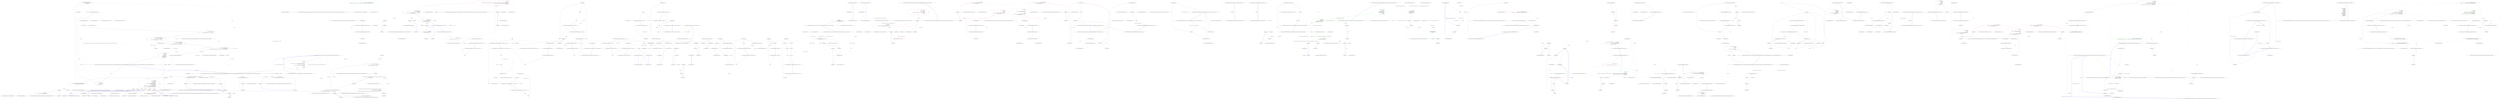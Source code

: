 digraph  {
m0_38 [label="Entry Unk.ThrowingValidate", span="", cluster="Unk.ThrowingValidate", file="InstanceBuilder.cs"];
m0_54 [label="Entry T.SetProperties<T>(System.Collections.Generic.IEnumerable<CommandLine.Core.SpecificationProperty>, System.Func<CommandLine.Core.SpecificationProperty, bool>, System.Func<CommandLine.Core.SpecificationProperty, object>)", span="38-38", cluster="T.SetProperties<T>(System.Collections.Generic.IEnumerable<CommandLine.Core.SpecificationProperty>, System.Func<CommandLine.Core.SpecificationProperty, bool>, System.Func<CommandLine.Core.SpecificationProperty, object>)", file="InstanceBuilder.cs"];
m0_3 [label="Entry CommandLine.Core.InstanceBuilder.Build<T>(System.Func<T>, System.Func<System.Collections.Generic.IEnumerable<string>, System.Collections.Generic.IEnumerable<CommandLine.Core.OptionSpecification>, CommandLine.Core.StatePair<System.Collections.Generic.IEnumerable<CommandLine.Core.Token>>>, System.Collections.Generic.IEnumerable<string>, System.StringComparer, System.Globalization.CultureInfo)", span="33-33", cluster="CommandLine.Core.InstanceBuilder.Build<T>(System.Func<T>, System.Func<System.Collections.Generic.IEnumerable<string>, System.Collections.Generic.IEnumerable<CommandLine.Core.OptionSpecification>, CommandLine.Core.StatePair<System.Collections.Generic.IEnumerable<CommandLine.Core.Token>>>, System.Collections.Generic.IEnumerable<string>, System.StringComparer, System.Globalization.CultureInfo)", file="InstanceBuilder.cs"];
m0_19 [label="var instance = factory()", span="40-40", cluster="CommandLine.Core.InstanceBuilder.Build<T>(System.Func<T>, System.Func<System.Collections.Generic.IEnumerable<string>, System.Collections.Generic.IEnumerable<CommandLine.Core.OptionSpecification>, CommandLine.Core.StatePair<System.Collections.Generic.IEnumerable<CommandLine.Core.Token>>>, System.Collections.Generic.IEnumerable<string>, System.StringComparer, System.Globalization.CultureInfo)", file="InstanceBuilder.cs"];
m0_22 [label="arguments.Any() && nameComparer.Equals(''--help'', arguments.First())", span="49-49", cluster="CommandLine.Core.InstanceBuilder.Build<T>(System.Func<T>, System.Func<System.Collections.Generic.IEnumerable<string>, System.Collections.Generic.IEnumerable<CommandLine.Core.OptionSpecification>, CommandLine.Core.StatePair<System.Collections.Generic.IEnumerable<CommandLine.Core.Token>>>, System.Collections.Generic.IEnumerable<string>, System.StringComparer, System.Globalization.CultureInfo)", file="InstanceBuilder.cs"];
m0_24 [label="var tokenizerResult = tokenizer(arguments, optionSpecs)", span="57-57", cluster="CommandLine.Core.InstanceBuilder.Build<T>(System.Func<T>, System.Func<System.Collections.Generic.IEnumerable<string>, System.Collections.Generic.IEnumerable<CommandLine.Core.OptionSpecification>, CommandLine.Core.StatePair<System.Collections.Generic.IEnumerable<CommandLine.Core.Token>>>, System.Collections.Generic.IEnumerable<string>, System.StringComparer, System.Globalization.CultureInfo)", file="InstanceBuilder.cs"];
m0_26 [label="var partitions = TokenPartitioner.Partition(\r\n                tokens,\r\n                name => TypeLookup.FindTypeDescriptor(name, optionSpecs, nameComparer))", span="61-63", cluster="CommandLine.Core.InstanceBuilder.Build<T>(System.Func<T>, System.Func<System.Collections.Generic.IEnumerable<string>, System.Collections.Generic.IEnumerable<CommandLine.Core.OptionSpecification>, CommandLine.Core.StatePair<System.Collections.Generic.IEnumerable<CommandLine.Core.Token>>>, System.Collections.Generic.IEnumerable<string>, System.StringComparer, System.Globalization.CultureInfo)", file="InstanceBuilder.cs"];
m0_27 [label="var optionSpecProps = OptionMapper.MapValues(\r\n                (from pt in specProps where pt.Specification.IsOption() select pt),\r\n                partitions.Options,\r\n                (vals, type, isScalar) => TypeConverter.ChangeType(vals, type, isScalar, parsingCulture),\r\n                nameComparer)", span="65-69", cluster="CommandLine.Core.InstanceBuilder.Build<T>(System.Func<T>, System.Func<System.Collections.Generic.IEnumerable<string>, System.Collections.Generic.IEnumerable<CommandLine.Core.OptionSpecification>, CommandLine.Core.StatePair<System.Collections.Generic.IEnumerable<CommandLine.Core.Token>>>, System.Collections.Generic.IEnumerable<string>, System.StringComparer, System.Globalization.CultureInfo)", file="InstanceBuilder.cs"];
m0_28 [label="var valueSpecProps = ValueMapper.MapValues(\r\n                (from pt in specProps where pt.Specification.IsValue() select pt),\r\n                    partitions.Values,\r\n                (vals, type, isScalar) => TypeConverter.ChangeType(vals, type, isScalar, parsingCulture))", span="71-74", cluster="CommandLine.Core.InstanceBuilder.Build<T>(System.Func<T>, System.Func<System.Collections.Generic.IEnumerable<string>, System.Collections.Generic.IEnumerable<CommandLine.Core.OptionSpecification>, CommandLine.Core.StatePair<System.Collections.Generic.IEnumerable<CommandLine.Core.Token>>>, System.Collections.Generic.IEnumerable<string>, System.StringComparer, System.Globalization.CultureInfo)", file="InstanceBuilder.cs"];
m0_29 [label="var missingValueErrors = from token in partitions.Errors\r\n                                     select new MissingValueOptionError(\r\n                                         NameInfo.FromOptionSpecification(optionSpecs.Single(o => token.Text.MatchName(o.ShortName, o.LongName, nameComparer))))", span="76-78", cluster="CommandLine.Core.InstanceBuilder.Build<T>(System.Func<T>, System.Func<System.Collections.Generic.IEnumerable<string>, System.Collections.Generic.IEnumerable<CommandLine.Core.OptionSpecification>, CommandLine.Core.StatePair<System.Collections.Generic.IEnumerable<CommandLine.Core.Token>>>, System.Collections.Generic.IEnumerable<string>, System.StringComparer, System.Globalization.CultureInfo)", file="InstanceBuilder.cs"];
m0_20 [label="var specProps = instance.GetType().GetSpecifications(pi => SpecificationProperty.Create(\r\n                    Specification.FromProperty(pi), pi, Maybe.Nothing<object>()))", span="42-43", cluster="CommandLine.Core.InstanceBuilder.Build<T>(System.Func<T>, System.Func<System.Collections.Generic.IEnumerable<string>, System.Collections.Generic.IEnumerable<CommandLine.Core.OptionSpecification>, CommandLine.Core.StatePair<System.Collections.Generic.IEnumerable<CommandLine.Core.Token>>>, System.Collections.Generic.IEnumerable<string>, System.StringComparer, System.Globalization.CultureInfo)", file="InstanceBuilder.cs"];
m0_23 [label="return ParserResult.Create(\r\n                    ParserResultType.Options,\r\n                    instance,\r\n                    new[] { new HelpRequestedError() });", span="51-54", cluster="CommandLine.Core.InstanceBuilder.Build<T>(System.Func<T>, System.Func<System.Collections.Generic.IEnumerable<string>, System.Collections.Generic.IEnumerable<CommandLine.Core.OptionSpecification>, CommandLine.Core.StatePair<System.Collections.Generic.IEnumerable<CommandLine.Core.Token>>>, System.Collections.Generic.IEnumerable<string>, System.StringComparer, System.Globalization.CultureInfo)", file="InstanceBuilder.cs"];
m0_31 [label="instance = instance\r\n                .SetProperties(specPropsWithValue,\r\n                    sp => sp.Value.IsJust(),\r\n                    sp => sp.Value.FromJust())\r\n                .SetProperties(specPropsWithValue,\r\n                    sp => sp.Value.IsNothing() && sp.Specification.DefaultValue.IsJust(),\r\n                    sp => sp.Specification.DefaultValue.FromJust())\r\n                .SetProperties(specPropsWithValue,\r\n                    sp => sp.Value.IsNothing()\r\n                        && sp.Specification.ConversionType.ToDescriptorKind() == TypeDescriptorKind.Sequence\r\n                        && sp.Specification.DefaultValue.MatchNothing(),\r\n                    sp => sp.Property.PropertyType.GetGenericArguments().Single().CreateEmptyArray())", span="82-93", cluster="CommandLine.Core.InstanceBuilder.Build<T>(System.Func<T>, System.Func<System.Collections.Generic.IEnumerable<string>, System.Collections.Generic.IEnumerable<CommandLine.Core.OptionSpecification>, CommandLine.Core.StatePair<System.Collections.Generic.IEnumerable<CommandLine.Core.Token>>>, System.Collections.Generic.IEnumerable<string>, System.StringComparer, System.Globalization.CultureInfo)", color=red, community=0, file="InstanceBuilder.cs"];
m0_21 [label="var optionSpecs = (from pt in specProps select pt.Specification)\r\n                .ThrowingValidate(SpecificationGuards.Lookup)\r\n                .OfType<OptionSpecification>()", span="45-47", cluster="CommandLine.Core.InstanceBuilder.Build<T>(System.Func<T>, System.Func<System.Collections.Generic.IEnumerable<string>, System.Collections.Generic.IEnumerable<CommandLine.Core.OptionSpecification>, CommandLine.Core.StatePair<System.Collections.Generic.IEnumerable<CommandLine.Core.Token>>>, System.Collections.Generic.IEnumerable<string>, System.StringComparer, System.Globalization.CultureInfo)", file="InstanceBuilder.cs"];
m0_25 [label="var tokens = tokenizerResult.Value", span="59-59", cluster="CommandLine.Core.InstanceBuilder.Build<T>(System.Func<T>, System.Func<System.Collections.Generic.IEnumerable<string>, System.Collections.Generic.IEnumerable<CommandLine.Core.OptionSpecification>, CommandLine.Core.StatePair<System.Collections.Generic.IEnumerable<CommandLine.Core.Token>>>, System.Collections.Generic.IEnumerable<string>, System.StringComparer, System.Globalization.CultureInfo)", file="InstanceBuilder.cs"];
m0_33 [label="return ParserResult.Create(\r\n                ParserResultType.Options,\r\n                instance,\r\n                tokenizerResult.Errors\r\n                    .Concat(missingValueErrors)\r\n                    .Concat(optionSpecProps.Errors)\r\n                    .Concat(valueSpecProps.Errors)\r\n                    .Concat(validationErrors));", span="98-105", cluster="CommandLine.Core.InstanceBuilder.Build<T>(System.Func<T>, System.Func<System.Collections.Generic.IEnumerable<string>, System.Collections.Generic.IEnumerable<CommandLine.Core.OptionSpecification>, CommandLine.Core.StatePair<System.Collections.Generic.IEnumerable<CommandLine.Core.Token>>>, System.Collections.Generic.IEnumerable<string>, System.StringComparer, System.Globalization.CultureInfo)", file="InstanceBuilder.cs"];
m0_30 [label="var specPropsWithValue = optionSpecProps.Value.Concat(valueSpecProps.Value)", span="80-80", cluster="CommandLine.Core.InstanceBuilder.Build<T>(System.Func<T>, System.Func<System.Collections.Generic.IEnumerable<string>, System.Collections.Generic.IEnumerable<CommandLine.Core.OptionSpecification>, CommandLine.Core.StatePair<System.Collections.Generic.IEnumerable<CommandLine.Core.Token>>>, System.Collections.Generic.IEnumerable<string>, System.StringComparer, System.Globalization.CultureInfo)", file="InstanceBuilder.cs"];
m0_32 [label="var validationErrors = specPropsWithValue.Validate(SpecificationPropertyRules.Lookup)\r\n                .OfType<Just<Error>>().Select(e => e.Value)", span="95-96", cluster="CommandLine.Core.InstanceBuilder.Build<T>(System.Func<T>, System.Func<System.Collections.Generic.IEnumerable<string>, System.Collections.Generic.IEnumerable<CommandLine.Core.OptionSpecification>, CommandLine.Core.StatePair<System.Collections.Generic.IEnumerable<CommandLine.Core.Token>>>, System.Collections.Generic.IEnumerable<string>, System.StringComparer, System.Globalization.CultureInfo)", file="InstanceBuilder.cs"];
m0_34 [label="Exit CommandLine.Core.InstanceBuilder.Build<T>(System.Func<T>, System.Func<System.Collections.Generic.IEnumerable<string>, System.Collections.Generic.IEnumerable<CommandLine.Core.OptionSpecification>, CommandLine.Core.StatePair<System.Collections.Generic.IEnumerable<CommandLine.Core.Token>>>, System.Collections.Generic.IEnumerable<string>, System.StringComparer, System.Globalization.CultureInfo)", span="33-33", cluster="CommandLine.Core.InstanceBuilder.Build<T>(System.Func<T>, System.Func<System.Collections.Generic.IEnumerable<string>, System.Collections.Generic.IEnumerable<CommandLine.Core.OptionSpecification>, CommandLine.Core.StatePair<System.Collections.Generic.IEnumerable<CommandLine.Core.Token>>>, System.Collections.Generic.IEnumerable<string>, System.StringComparer, System.Globalization.CultureInfo)", file="InstanceBuilder.cs"];
m0_10 [label="Entry CommandLine.Core.Tokenizer.ExplodeOptionList(CommandLine.Core.StatePair<System.Collections.Generic.IEnumerable<CommandLine.Core.Token>>, System.Func<string, CommandLine.Infrastructure.Maybe<char>>)", span="44-44", cluster="CommandLine.Core.Tokenizer.ExplodeOptionList(CommandLine.Core.StatePair<System.Collections.Generic.IEnumerable<CommandLine.Core.Token>>, System.Func<string, CommandLine.Infrastructure.Maybe<char>>)", file="InstanceBuilder.cs"];
m0_79 [label="Entry string.MatchName(string, string, System.StringComparer)", span="8-8", cluster="string.MatchName(string, string, System.StringComparer)", file="InstanceBuilder.cs"];
m0_46 [label="Entry CommandLine.Core.TokenPartitioner.Partition(System.Collections.Generic.IEnumerable<CommandLine.Core.Token>, System.Func<string, CommandLine.Infrastructure.Maybe<CommandLine.Core.TypeDescriptor>>)", span="12-12", cluster="CommandLine.Core.TokenPartitioner.Partition(System.Collections.Generic.IEnumerable<CommandLine.Core.Token>, System.Func<string, CommandLine.Infrastructure.Maybe<CommandLine.Core.TypeDescriptor>>)", file="InstanceBuilder.cs"];
m0_72 [label="Entry CommandLine.Core.TypeConverter.ChangeType(System.Collections.Generic.IEnumerable<string>, System.Type, bool, System.Globalization.CultureInfo)", span="12-12", cluster="CommandLine.Core.TypeConverter.ChangeType(System.Collections.Generic.IEnumerable<string>, System.Type, bool, System.Globalization.CultureInfo)", file="InstanceBuilder.cs"];
m0_83 [label="Entry CommandLine.Infrastructure.Maybe<T>.IsJust<T>()", span="149-149", cluster="CommandLine.Infrastructure.Maybe<T>.IsJust<T>()", file="InstanceBuilder.cs"];
m0_99 [label="Entry CommandLine.Infrastructure.Maybe<T>.MatchNothing()", span="26-26", cluster="CommandLine.Infrastructure.Maybe<T>.MatchNothing()", file="InstanceBuilder.cs"];
m0_49 [label="Entry CommandLine.Core.Specification.IsValue()", span="15-15", cluster="CommandLine.Core.Specification.IsValue()", file="InstanceBuilder.cs"];
m0_58 [label="Entry Unk.Create", span="", cluster="Unk.Create", file="InstanceBuilder.cs"];
m0_87 [label="Entry CommandLine.Infrastructure.Maybe<T>.FromJust<T>(System.Exception)", span="134-134", cluster="CommandLine.Infrastructure.Maybe<T>.FromJust<T>(System.Exception)", file="InstanceBuilder.cs"];
m0_64 [label="Entry CommandLine.Core.SpecificationProperty.Create(CommandLine.Core.Specification, System.Reflection.PropertyInfo, CommandLine.Infrastructure.Maybe<object>)", span="21-21", cluster="CommandLine.Core.SpecificationProperty.Create(CommandLine.Core.Specification, System.Reflection.PropertyInfo, CommandLine.Infrastructure.Maybe<object>)", file="InstanceBuilder.cs"];
m0_14 [label="Entry CommandLine.Core.NameLookup.Contains(string, System.Collections.Generic.IEnumerable<CommandLine.Core.OptionSpecification>, System.StringComparer)", span="11-11", cluster="CommandLine.Core.NameLookup.Contains(string, System.Collections.Generic.IEnumerable<CommandLine.Core.OptionSpecification>, System.StringComparer)", file="InstanceBuilder.cs"];
m0_91 [label="Entry CommandLine.Infrastructure.Maybe<T>.IsNothing<T>()", span="144-144", cluster="CommandLine.Infrastructure.Maybe<T>.IsNothing<T>()", file="InstanceBuilder.cs"];
m0_42 [label="Entry System.StringComparer.Equals(string, string)", span="0-0", cluster="System.StringComparer.Equals(string, string)", file="InstanceBuilder.cs"];
m0_37 [label="Entry System.Type.GetSpecifications<T>(System.Func<System.Reflection.PropertyInfo, T>)", span="12-12", cluster="System.Type.GetSpecifications<T>(System.Func<System.Reflection.PropertyInfo, T>)", file="InstanceBuilder.cs"];
m0_51 [label="Entry Unk.Single", span="", cluster="Unk.Single", file="InstanceBuilder.cs"];
m0_35 [label="Entry System.Func<TResult>.Invoke()", span="0-0", cluster="System.Func<TResult>.Invoke()", file="InstanceBuilder.cs"];
m0_40 [label="Entry System.Collections.Generic.IEnumerable<TSource>.Any<TSource>()", span="0-0", cluster="System.Collections.Generic.IEnumerable<TSource>.Any<TSource>()", file="InstanceBuilder.cs"];
m0_36 [label="Entry object.GetType()", span="0-0", cluster="object.GetType()", file="InstanceBuilder.cs"];
m0_106 [label="Entry lambda expression", span="96-96", cluster="lambda expression", file="InstanceBuilder.cs"];
m0_5 [label="var tokens = Tokenizer.Tokenize(args, name => NameLookup.Contains(name, optionSpecs, nameComparer))", span="22-22", cluster="lambda expression", file="InstanceBuilder.cs"];
m0_12 [label="NameLookup.Contains(name, optionSpecs, nameComparer)", span="22-22", cluster="lambda expression", file="InstanceBuilder.cs"];
m0_6 [label="var explodedTokens = Tokenizer.ExplodeOptionList(\r\n                            tokens,\r\n                            name => NameLookup.WithSeparator(name, optionSpecs, nameComparer))", span="23-25", cluster="lambda expression", file="InstanceBuilder.cs"];
m0_16 [label="NameLookup.WithSeparator(name, optionSpecs, nameComparer)", span="25-25", cluster="lambda expression", file="InstanceBuilder.cs"];
m0_4 [label="Entry lambda expression", span="20-27", cluster="lambda expression", file="InstanceBuilder.cs"];
m0_11 [label="Entry lambda expression", span="22-22", cluster="lambda expression", file="InstanceBuilder.cs"];
m0_7 [label="return explodedTokens;", span="26-26", cluster="lambda expression", file="InstanceBuilder.cs"];
m0_15 [label="Entry lambda expression", span="25-25", cluster="lambda expression", file="InstanceBuilder.cs"];
m0_8 [label="Exit lambda expression", span="20-27", cluster="lambda expression", file="InstanceBuilder.cs"];
m0_13 [label="Exit lambda expression", span="22-22", cluster="lambda expression", file="InstanceBuilder.cs"];
m0_17 [label="Exit lambda expression", span="25-25", cluster="lambda expression", file="InstanceBuilder.cs"];
m0_66 [label="TypeLookup.FindTypeDescriptor(name, optionSpecs, nameComparer)", span="63-63", cluster="lambda expression", file="InstanceBuilder.cs"];
m0_70 [label="TypeConverter.ChangeType(vals, type, isScalar, parsingCulture)", span="68-68", cluster="lambda expression", file="InstanceBuilder.cs"];
m0_74 [label="TypeConverter.ChangeType(vals, type, isScalar, parsingCulture)", span="74-74", cluster="lambda expression", file="InstanceBuilder.cs"];
m0_77 [label="token.Text.MatchName(o.ShortName, o.LongName, nameComparer)", span="78-78", cluster="lambda expression", file="InstanceBuilder.cs"];
m0_59 [label="Entry lambda expression", span="42-43", cluster="lambda expression", file="InstanceBuilder.cs"];
m0_65 [label="Entry lambda expression", span="63-63", cluster="lambda expression", file="InstanceBuilder.cs"];
m0_69 [label="Entry lambda expression", span="68-68", cluster="lambda expression", file="InstanceBuilder.cs"];
m0_73 [label="Entry lambda expression", span="74-74", cluster="lambda expression", file="InstanceBuilder.cs"];
m0_76 [label="Entry lambda expression", span="78-78", cluster="lambda expression", file="InstanceBuilder.cs"];
m0_80 [label="Entry lambda expression", span="84-84", cluster="lambda expression", file="InstanceBuilder.cs"];
m0_84 [label="Entry lambda expression", span="85-85", cluster="lambda expression", file="InstanceBuilder.cs"];
m0_88 [label="Entry lambda expression", span="87-87", cluster="lambda expression", file="InstanceBuilder.cs"];
m0_92 [label="Entry lambda expression", span="88-88", cluster="lambda expression", file="InstanceBuilder.cs"];
m0_95 [label="Entry lambda expression", span="90-92", cluster="lambda expression", file="InstanceBuilder.cs"];
m0_100 [label="Entry lambda expression", span="93-93", cluster="lambda expression", file="InstanceBuilder.cs"];
m0_60 [label="SpecificationProperty.Create(\r\n                    Specification.FromProperty(pi), pi, Maybe.Nothing<object>())", span="42-43", cluster="lambda expression", file="InstanceBuilder.cs"];
m0_61 [label="Exit lambda expression", span="42-43", cluster="lambda expression", file="InstanceBuilder.cs"];
m0_67 [label="Exit lambda expression", span="63-63", cluster="lambda expression", file="InstanceBuilder.cs"];
m0_71 [label="Exit lambda expression", span="68-68", cluster="lambda expression", file="InstanceBuilder.cs"];
m0_75 [label="Exit lambda expression", span="74-74", cluster="lambda expression", file="InstanceBuilder.cs"];
m0_78 [label="Exit lambda expression", span="78-78", cluster="lambda expression", file="InstanceBuilder.cs"];
m0_81 [label="sp.Value.IsJust()", span="84-84", cluster="lambda expression", file="InstanceBuilder.cs"];
m0_82 [label="Exit lambda expression", span="84-84", cluster="lambda expression", file="InstanceBuilder.cs"];
m0_85 [label="sp.Value.FromJust()", span="85-85", cluster="lambda expression", file="InstanceBuilder.cs"];
m0_86 [label="Exit lambda expression", span="85-85", cluster="lambda expression", file="InstanceBuilder.cs"];
m0_89 [label="sp.Value.IsNothing() && sp.Specification.DefaultValue.IsJust()", span="87-87", cluster="lambda expression", file="InstanceBuilder.cs"];
m0_90 [label="Exit lambda expression", span="87-87", cluster="lambda expression", file="InstanceBuilder.cs"];
m0_93 [label="sp.Specification.DefaultValue.FromJust()", span="88-88", cluster="lambda expression", file="InstanceBuilder.cs"];
m0_94 [label="Exit lambda expression", span="88-88", cluster="lambda expression", file="InstanceBuilder.cs"];
m0_96 [label="sp.Value.IsNothing()\r\n                        && sp.Specification.ConversionType.ToDescriptorKind() == TypeDescriptorKind.Sequence\r\n                        && sp.Specification.DefaultValue.MatchNothing()", span="90-92", cluster="lambda expression", color=red, community=0, file="InstanceBuilder.cs"];
m0_97 [label="Exit lambda expression", span="90-92", cluster="lambda expression", file="InstanceBuilder.cs"];
m0_101 [label="sp.Property.PropertyType.GetGenericArguments().Single().CreateEmptyArray()", span="93-93", cluster="lambda expression", file="InstanceBuilder.cs"];
m0_102 [label="Exit lambda expression", span="93-93", cluster="lambda expression", file="InstanceBuilder.cs"];
m0_107 [label="e.Value", span="96-96", cluster="lambda expression", file="InstanceBuilder.cs"];
m0_108 [label="Exit lambda expression", span="96-96", cluster="lambda expression", file="InstanceBuilder.cs"];
m0_41 [label="Entry System.Collections.Generic.IEnumerable<TSource>.First<TSource>()", span="0-0", cluster="System.Collections.Generic.IEnumerable<TSource>.First<TSource>()", file="InstanceBuilder.cs"];
m0_44 [label="Entry CommandLine.ParserResult.Create<T>(CommandLine.ParserResultType, T, System.Collections.Generic.IEnumerable<CommandLine.Error>)", span="100-100", cluster="CommandLine.ParserResult.Create<T>(CommandLine.ParserResultType, T, System.Collections.Generic.IEnumerable<CommandLine.Error>)", file="InstanceBuilder.cs"];
m0_50 [label="Entry CommandLine.MissingValueOptionError.MissingValueOptionError(CommandLine.NameInfo)", span="261-261", cluster="CommandLine.MissingValueOptionError.MissingValueOptionError(CommandLine.NameInfo)", file="InstanceBuilder.cs"];
m0_57 [label="Entry Unk.Concat", span="", cluster="Unk.Concat", file="InstanceBuilder.cs"];
m0_104 [label="Entry System.Collections.Generic.IEnumerable<TSource>.Single<TSource>()", span="0-0", cluster="System.Collections.Generic.IEnumerable<TSource>.Single<TSource>()", file="InstanceBuilder.cs"];
m0_18 [label="Entry CommandLine.Core.NameLookup.WithSeparator(string, System.Collections.Generic.IEnumerable<CommandLine.Core.OptionSpecification>, System.StringComparer)", span="16-16", cluster="CommandLine.Core.NameLookup.WithSeparator(string, System.Collections.Generic.IEnumerable<CommandLine.Core.OptionSpecification>, System.StringComparer)", file="InstanceBuilder.cs"];
m0_56 [label="Entry Unk.Select", span="", cluster="Unk.Select", file="InstanceBuilder.cs"];
m0_98 [label="Entry System.Type.ToDescriptorKind()", span="22-22", cluster="System.Type.ToDescriptorKind()", file="InstanceBuilder.cs"];
m0_105 [label="Entry System.Type.CreateEmptyArray()", span="81-81", cluster="System.Type.CreateEmptyArray()", file="InstanceBuilder.cs"];
m0_103 [label="Entry System.Type.GetGenericArguments()", span="0-0", cluster="System.Type.GetGenericArguments()", file="InstanceBuilder.cs"];
m0_9 [label="Entry CommandLine.Core.Tokenizer.Tokenize(System.Collections.Generic.IEnumerable<string>, System.Func<string, bool>)", span="11-11", cluster="CommandLine.Core.Tokenizer.Tokenize(System.Collections.Generic.IEnumerable<string>, System.Func<string, bool>)", file="InstanceBuilder.cs"];
m0_62 [label="Entry CommandLine.Core.Specification.FromProperty(System.Reflection.PropertyInfo)", span="67-67", cluster="CommandLine.Core.Specification.FromProperty(System.Reflection.PropertyInfo)", file="InstanceBuilder.cs"];
m0_47 [label="Entry CommandLine.Core.Specification.IsOption()", span="10-10", cluster="CommandLine.Core.Specification.IsOption()", file="InstanceBuilder.cs"];
m0_55 [label="Entry System.Collections.Generic.IEnumerable<CommandLine.Core.SpecificationProperty>.Validate(System.Collections.Generic.IEnumerable<System.Func<System.Collections.Generic.IEnumerable<CommandLine.Core.SpecificationProperty>, System.Collections.Generic.IEnumerable<CommandLine.Infrastructure.Maybe<CommandLine.Error>>>>)", span="40-40", cluster="System.Collections.Generic.IEnumerable<CommandLine.Core.SpecificationProperty>.Validate(System.Collections.Generic.IEnumerable<System.Func<System.Collections.Generic.IEnumerable<CommandLine.Core.SpecificationProperty>, System.Collections.Generic.IEnumerable<CommandLine.Infrastructure.Maybe<CommandLine.Error>>>>)", file="InstanceBuilder.cs"];
m0_63 [label="Entry CommandLine.Infrastructure.Maybe.Nothing<T>()", span="63-63", cluster="CommandLine.Infrastructure.Maybe.Nothing<T>()", file="InstanceBuilder.cs"];
m0_39 [label="Entry System.Collections.IEnumerable.OfType<TResult>()", span="0-0", cluster="System.Collections.IEnumerable.OfType<TResult>()", file="InstanceBuilder.cs"];
m0_68 [label="Entry CommandLine.Core.TypeLookup.FindTypeDescriptor(string, System.Collections.Generic.IEnumerable<CommandLine.Core.OptionSpecification>, System.StringComparer)", span="11-11", cluster="CommandLine.Core.TypeLookup.FindTypeDescriptor(string, System.Collections.Generic.IEnumerable<CommandLine.Core.OptionSpecification>, System.StringComparer)", file="InstanceBuilder.cs"];
m0_43 [label="Entry CommandLine.HelpRequestedError.HelpRequestedError()", span="338-338", cluster="CommandLine.HelpRequestedError.HelpRequestedError()", file="InstanceBuilder.cs"];
m0_52 [label="Entry Unk.FromOptionSpecification", span="", cluster="Unk.FromOptionSpecification", file="InstanceBuilder.cs"];
m0_45 [label="Entry System.Func<T1, T2, TResult>.Invoke(T1, T2)", span="0-0", cluster="System.Func<T1, T2, TResult>.Invoke(T1, T2)", file="InstanceBuilder.cs"];
m0_53 [label="Entry System.Collections.Generic.IEnumerable<TSource>.Concat<TSource>(System.Collections.Generic.IEnumerable<TSource>)", span="0-0", cluster="System.Collections.Generic.IEnumerable<TSource>.Concat<TSource>(System.Collections.Generic.IEnumerable<TSource>)", file="InstanceBuilder.cs"];
m0_48 [label="Entry Unk.MapValues", span="", cluster="Unk.MapValues", file="InstanceBuilder.cs"];
m0_0 [label="Entry CommandLine.Core.InstanceBuilder.Build<T>(System.Func<T>, System.Collections.Generic.IEnumerable<string>, System.StringComparer, System.Globalization.CultureInfo)", span="12-12", cluster="CommandLine.Core.InstanceBuilder.Build<T>(System.Func<T>, System.Collections.Generic.IEnumerable<string>, System.StringComparer, System.Globalization.CultureInfo)", file="InstanceBuilder.cs"];
m0_1 [label="return Build(\r\n                factory,\r\n                (args, optionSpecs) =>\r\n                    {\r\n                        var tokens = Tokenizer.Tokenize(args, name => NameLookup.Contains(name, optionSpecs, nameComparer));\r\n                        var explodedTokens = Tokenizer.ExplodeOptionList(\r\n                            tokens,\r\n                            name => NameLookup.WithSeparator(name, optionSpecs, nameComparer));\r\n                        return explodedTokens;\r\n                    },\r\n                arguments,\r\n                nameComparer,\r\n                parsingCulture);", span="18-30", cluster="CommandLine.Core.InstanceBuilder.Build<T>(System.Func<T>, System.Collections.Generic.IEnumerable<string>, System.StringComparer, System.Globalization.CultureInfo)", file="InstanceBuilder.cs"];
m0_2 [label="Exit CommandLine.Core.InstanceBuilder.Build<T>(System.Func<T>, System.Collections.Generic.IEnumerable<string>, System.StringComparer, System.Globalization.CultureInfo)", span="12-12", cluster="CommandLine.Core.InstanceBuilder.Build<T>(System.Func<T>, System.Collections.Generic.IEnumerable<string>, System.StringComparer, System.Globalization.CultureInfo)", file="InstanceBuilder.cs"];
m0_109 [label="System.StringComparer", span="", file="InstanceBuilder.cs"];
m0_110 [label="System.Collections.Generic.IEnumerable<CommandLine.Core.OptionSpecification>", span="", file="InstanceBuilder.cs"];
m0_111 [label="System.StringComparer", span="", file="InstanceBuilder.cs"];
m0_112 [label=optionSpecs, span="", file="InstanceBuilder.cs"];
m0_113 [label="System.Globalization.CultureInfo", span="", file="InstanceBuilder.cs"];
m0_114 [label=token, span="", file="InstanceBuilder.cs"];
m1_8 [label="Entry CommandLine.Infrastructure.Maybe.Nothing<T>()", span="63-63", cluster="CommandLine.Infrastructure.Maybe.Nothing<T>()", file="NameLookupTests.cs"];
m1_6 [label="Entry CommandLine.Infrastructure.Maybe.Just<T>(T)", span="68-68", cluster="CommandLine.Infrastructure.Maybe.Just<T>(T)", file="NameLookupTests.cs"];
m1_7 [label="Entry CommandLine.Core.OptionSpecification.OptionSpecification(string, string, bool, string, CommandLine.Infrastructure.Maybe<int>, CommandLine.Infrastructure.Maybe<int>, char, CommandLine.Infrastructure.Maybe<object>, System.Type, CommandLine.Core.TargetType, string, string, System.Collections.Generic.IEnumerable<string>)", span="18-18", cluster="CommandLine.Core.OptionSpecification.OptionSpecification(string, string, bool, string, CommandLine.Infrastructure.Maybe<int>, CommandLine.Infrastructure.Maybe<int>, char, CommandLine.Infrastructure.Maybe<object>, System.Type, CommandLine.Core.TargetType, string, string, System.Collections.Generic.IEnumerable<string>)", file="NameLookupTests.cs"];
m1_10 [label="Entry CommandLine.Core.NameLookup.WithSeparator(string, System.Collections.Generic.IEnumerable<CommandLine.Core.OptionSpecification>, System.StringComparer)", span="16-16", cluster="CommandLine.Core.NameLookup.WithSeparator(string, System.Collections.Generic.IEnumerable<CommandLine.Core.OptionSpecification>, System.StringComparer)", file="NameLookupTests.cs"];
m1_0 [label="Entry CommandLine.Tests.Unit.Core.NameLookupTests.Lookup_name_of_sequence_option_with_separator()", span="14-14", cluster="CommandLine.Tests.Unit.Core.NameLookupTests.Lookup_name_of_sequence_option_with_separator()", file="NameLookupTests.cs"];
m1_2 [label="var specs = new[] { new OptionSpecification(string.Empty, ''string-seq'',\r\n                false, string.Empty, Maybe.Nothing<int>(), Maybe.Nothing<int>(), '.', null, typeof(IEnumerable<string>), TargetType.Sequence, string.Empty, string.Empty, new List<string>())}", span="18-19", cluster="CommandLine.Tests.Unit.Core.NameLookupTests.Lookup_name_of_sequence_option_with_separator()", color=green, community=0, file="NameLookupTests.cs"];
m1_1 [label="var expected = Maybe.Just(''.'')", span="17-17", cluster="CommandLine.Tests.Unit.Core.NameLookupTests.Lookup_name_of_sequence_option_with_separator()", file="NameLookupTests.cs"];
m1_3 [label="var result = NameLookup.WithSeparator(''string-seq'', specs, StringComparer.InvariantCulture)", span="22-22", cluster="CommandLine.Tests.Unit.Core.NameLookupTests.Lookup_name_of_sequence_option_with_separator()", file="NameLookupTests.cs"];
m1_4 [label="expected.ShouldBeEquivalentTo(result)", span="25-25", cluster="CommandLine.Tests.Unit.Core.NameLookupTests.Lookup_name_of_sequence_option_with_separator()", file="NameLookupTests.cs"];
m1_5 [label="Exit CommandLine.Tests.Unit.Core.NameLookupTests.Lookup_name_of_sequence_option_with_separator()", span="14-14", cluster="CommandLine.Tests.Unit.Core.NameLookupTests.Lookup_name_of_sequence_option_with_separator()", file="NameLookupTests.cs"];
m1_11 [label="Entry Unk.ShouldBeEquivalentTo", span="", cluster="Unk.ShouldBeEquivalentTo", file="NameLookupTests.cs"];
m1_9 [label="Entry System.Collections.Generic.List<T>.List()", span="0-0", cluster="System.Collections.Generic.List<T>.List()", file="NameLookupTests.cs"];
m2_8 [label="Entry CommandLine.Infrastructure.Maybe.Nothing<T>()", span="63-63", cluster="CommandLine.Infrastructure.Maybe.Nothing<T>()", file="OptionMapperTests.cs"];
m2_12 [label="Entry Unk.Create", span="", cluster="Unk.Create", file="OptionMapperTests.cs"];
m2_13 [label="Entry Unk.Where", span="", cluster="Unk.Where", file="OptionMapperTests.cs"];
m2_6 [label="Entry System.Collections.Generic.KeyValuePair<TKey, TValue>.KeyValuePair(TKey, TValue)", span="0-0", cluster="System.Collections.Generic.KeyValuePair<TKey, TValue>.KeyValuePair(TKey, TValue)", file="OptionMapperTests.cs"];
m2_7 [label="Entry CommandLine.Core.OptionSpecification.OptionSpecification(string, string, bool, string, CommandLine.Infrastructure.Maybe<int>, CommandLine.Infrastructure.Maybe<int>, char, CommandLine.Infrastructure.Maybe<object>, System.Type, string, string, System.Collections.Generic.IEnumerable<string>)", span="17-17", cluster="CommandLine.Core.OptionSpecification.OptionSpecification(string, string, bool, string, CommandLine.Infrastructure.Maybe<int>, CommandLine.Infrastructure.Maybe<int>, char, CommandLine.Infrastructure.Maybe<object>, System.Type, string, string, System.Collections.Generic.IEnumerable<string>)", file="OptionMapperTests.cs"];
m2_11 [label="Entry Unk.Single", span="", cluster="Unk.Single", file="OptionMapperTests.cs"];
m2_15 [label="Entry Unk.NotNull", span="", cluster="Unk.NotNull", file="OptionMapperTests.cs"];
m2_27 [label="Entry CommandLine.Core.TypeConverter.ChangeType(System.Collections.Generic.IEnumerable<string>, System.Type, bool, System.Globalization.CultureInfo)", span="12-12", cluster="CommandLine.Core.TypeConverter.ChangeType(System.Collections.Generic.IEnumerable<string>, System.Type, bool, System.Globalization.CultureInfo)", file="OptionMapperTests.cs"];
m2_0 [label="Entry CommandLine.Tests.Unit.Core.OptionMapperTests.Map_boolean_switch_creates_boolean_value()", span="16-16", cluster="CommandLine.Tests.Unit.Core.OptionMapperTests.Map_boolean_switch_creates_boolean_value()", file="OptionMapperTests.cs"];
m2_1 [label="var tokenPartitions = new[]\r\n                {\r\n                    new KeyValuePair<string, IEnumerable<string>>(''x'', new [] { ''true'' })\r\n                }", span="19-22", cluster="CommandLine.Tests.Unit.Core.OptionMapperTests.Map_boolean_switch_creates_boolean_value()", file="OptionMapperTests.cs"];
m2_2 [label="var specProps = new[]\r\n                {\r\n                    SpecificationProperty.Create(\r\n                        new OptionSpecification(''x'', string.Empty, false, string.Empty, Maybe.Nothing<int>(), Maybe.Nothing<int>(), '\0', Maybe.Nothing<object>(), typeof(bool), string.Empty, string.Empty, new List<string>()), \r\n                        typeof(FakeOptions).GetProperties().Single(p => p.Name.Equals(''BoolValue'', StringComparison.Ordinal)),\r\n                        Maybe.Nothing<object>())\r\n                }", span="23-29", cluster="CommandLine.Tests.Unit.Core.OptionMapperTests.Map_boolean_switch_creates_boolean_value()", color=red, community=0, file="OptionMapperTests.cs"];
m2_3 [label="var result = OptionMapper.MapValues(\r\n                specProps.Where(pt => pt.Specification.IsOption()),\r\n                tokenPartitions,\r\n                (vals, type, isScalar) => TypeConverter.ChangeType(vals, type, isScalar, CultureInfo.InvariantCulture),\r\n                StringComparer.InvariantCulture)", span="32-36", cluster="CommandLine.Tests.Unit.Core.OptionMapperTests.Map_boolean_switch_creates_boolean_value()", file="OptionMapperTests.cs"];
m2_4 [label="Assert.NotNull(result.Value.Single(\r\n                a => a.Specification.IsOption()\r\n                && ((OptionSpecification)a.Specification).ShortName.Equals(''x'')\r\n                && (bool)((Just<object>)a.Value).Value))", span="39-42", cluster="CommandLine.Tests.Unit.Core.OptionMapperTests.Map_boolean_switch_creates_boolean_value()", file="OptionMapperTests.cs"];
m2_5 [label="Exit CommandLine.Tests.Unit.Core.OptionMapperTests.Map_boolean_switch_creates_boolean_value()", span="16-16", cluster="CommandLine.Tests.Unit.Core.OptionMapperTests.Map_boolean_switch_creates_boolean_value()", file="OptionMapperTests.cs"];
m2_28 [label="Entry lambda expression", span="40-42", cluster="lambda expression", file="OptionMapperTests.cs"];
m2_16 [label="Entry lambda expression", span="27-27", cluster="lambda expression", file="OptionMapperTests.cs"];
m2_20 [label="Entry lambda expression", span="33-33", cluster="lambda expression", file="OptionMapperTests.cs"];
m2_24 [label="Entry lambda expression", span="35-35", cluster="lambda expression", file="OptionMapperTests.cs"];
m2_17 [label="p.Name.Equals(''BoolValue'', StringComparison.Ordinal)", span="27-27", cluster="lambda expression", file="OptionMapperTests.cs"];
m2_18 [label="Exit lambda expression", span="27-27", cluster="lambda expression", file="OptionMapperTests.cs"];
m2_21 [label="pt.Specification.IsOption()", span="33-33", cluster="lambda expression", file="OptionMapperTests.cs"];
m2_22 [label="Exit lambda expression", span="33-33", cluster="lambda expression", file="OptionMapperTests.cs"];
m2_25 [label="TypeConverter.ChangeType(vals, type, isScalar, CultureInfo.InvariantCulture)", span="35-35", cluster="lambda expression", file="OptionMapperTests.cs"];
m2_26 [label="Exit lambda expression", span="35-35", cluster="lambda expression", file="OptionMapperTests.cs"];
m2_29 [label="a.Specification.IsOption()\r\n                && ((OptionSpecification)a.Specification).ShortName.Equals(''x'')\r\n                && (bool)((Just<object>)a.Value).Value", span="40-42", cluster="lambda expression", file="OptionMapperTests.cs"];
m2_30 [label="Exit lambda expression", span="40-42", cluster="lambda expression", file="OptionMapperTests.cs"];
m2_31 [label="Entry string.Equals(string)", span="0-0", cluster="string.Equals(string)", file="OptionMapperTests.cs"];
m2_19 [label="Entry string.Equals(string, System.StringComparison)", span="0-0", cluster="string.Equals(string, System.StringComparison)", file="OptionMapperTests.cs"];
m2_23 [label="Entry CommandLine.Core.Specification.IsOption()", span="10-10", cluster="CommandLine.Core.Specification.IsOption()", file="OptionMapperTests.cs"];
m2_14 [label="Entry Unk.MapValues", span="", cluster="Unk.MapValues", file="OptionMapperTests.cs"];
m2_10 [label="Entry System.Type.GetProperties()", span="0-0", cluster="System.Type.GetProperties()", file="OptionMapperTests.cs"];
m2_9 [label="Entry System.Collections.Generic.List<T>.List()", span="0-0", cluster="System.Collections.Generic.List<T>.List()", file="OptionMapperTests.cs"];
m3_25 [label="Entry CSharpx.Maybe.Bind<T1, T2>(CSharpx.Maybe<T1>, System.Func<T1, CSharpx.Maybe<T2>>)", span="142-142", cluster="CSharpx.Maybe.Bind<T1, T2>(CSharpx.Maybe<T1>, System.Func<T1, CSharpx.Maybe<T2>>)", file="OptionSpecification.cs"];
m3_26 [label="T1 value1", span="144-144", cluster="CSharpx.Maybe.Bind<T1, T2>(CSharpx.Maybe<T1>, System.Func<T1, CSharpx.Maybe<T2>>)", file="OptionSpecification.cs"];
m3_27 [label="return maybe.MatchJust(out value1) ? func(value1) : Maybe.Nothing<T2>();", span="145-145", cluster="CSharpx.Maybe.Bind<T1, T2>(CSharpx.Maybe<T1>, System.Func<T1, CSharpx.Maybe<T2>>)", file="OptionSpecification.cs"];
m3_28 [label="Exit CSharpx.Maybe.Bind<T1, T2>(CSharpx.Maybe<T1>, System.Func<T1, CSharpx.Maybe<T2>>)", span="142-142", cluster="CSharpx.Maybe.Bind<T1, T2>(CSharpx.Maybe<T1>, System.Func<T1, CSharpx.Maybe<T2>>)", file="OptionSpecification.cs"];
m3_47 [label="Entry Unk.Just", span="", cluster="Unk.Just", file="OptionSpecification.cs"];
m3_65 [label="Entry CSharpx.Maybe<System.Tuple<T1, T2>>.MatchJust<T1, T2>(out T1, out T2)", span="230-230", cluster="CSharpx.Maybe<System.Tuple<T1, T2>>.MatchJust<T1, T2>(out T1, out T2)", file="OptionSpecification.cs"];
m3_146 [label="Entry System.Collections.Generic.IEnumerable<TSource>.Concat<TSource>(System.Collections.Generic.IEnumerable<TSource>)", span="0-0", cluster="System.Collections.Generic.IEnumerable<TSource>.Concat<TSource>(System.Collections.Generic.IEnumerable<TSource>)", file="OptionSpecification.cs"];
m3_55 [label="Entry System.Action<T>.Invoke(T)", span="0-0", cluster="System.Action<T>.Invoke(T)", file="OptionSpecification.cs"];
m3_12 [label="Entry CSharpx.Just<T>.Just(T)", span="89-89", cluster="CSharpx.Just<T>.Just(T)", file="OptionSpecification.cs"];
m3_13 [label="this.value = value", span="92-92", cluster="CSharpx.Just<T>.Just(T)", file="OptionSpecification.cs"];
m3_14 [label="Exit CSharpx.Just<T>.Just(T)", span="89-89", cluster="CSharpx.Just<T>.Just(T)", file="OptionSpecification.cs"];
m3_29 [label="Entry System.Func<T, TResult>.Invoke(T)", span="0-0", cluster="System.Func<T, TResult>.Invoke(T)", file="OptionSpecification.cs"];
m3_48 [label="Entry CSharpx.MaybeExtensions.Match<T>(CSharpx.Maybe<T>, System.Action<T>, System.Action)", span="201-201", cluster="CSharpx.MaybeExtensions.Match<T>(CSharpx.Maybe<T>, System.Action<T>, System.Action)", file="OptionSpecification.cs"];
m3_49 [label="T value", span="203-203", cluster="CSharpx.MaybeExtensions.Match<T>(CSharpx.Maybe<T>, System.Action<T>, System.Action)", file="OptionSpecification.cs"];
m3_50 [label="maybe.MatchJust(out value)", span="204-204", cluster="CSharpx.MaybeExtensions.Match<T>(CSharpx.Maybe<T>, System.Action<T>, System.Action)", file="OptionSpecification.cs"];
m3_51 [label="ifJust(value)", span="206-206", cluster="CSharpx.MaybeExtensions.Match<T>(CSharpx.Maybe<T>, System.Action<T>, System.Action)", file="OptionSpecification.cs"];
m3_53 [label="ifNothing()", span="209-209", cluster="CSharpx.MaybeExtensions.Match<T>(CSharpx.Maybe<T>, System.Action<T>, System.Action)", file="OptionSpecification.cs"];
m3_52 [label="return;", span="207-207", cluster="CSharpx.MaybeExtensions.Match<T>(CSharpx.Maybe<T>, System.Action<T>, System.Action)", file="OptionSpecification.cs"];
m3_54 [label="Exit CSharpx.MaybeExtensions.Match<T>(CSharpx.Maybe<T>, System.Action<T>, System.Action)", span="201-201", cluster="CSharpx.MaybeExtensions.Match<T>(CSharpx.Maybe<T>, System.Action<T>, System.Action)", file="OptionSpecification.cs"];
m3_130 [label="Entry System.ArgumentException.ArgumentException(string)", span="0-0", cluster="System.ArgumentException.ArgumentException(string)", file="OptionSpecification.cs"];
m3_92 [label="Entry CSharpx.Maybe<T1>.Bind<T1, T2>(System.Func<T1, CSharpx.Maybe<T2>>)", span="257-257", cluster="CSharpx.Maybe<T1>.Bind<T1, T2>(System.Func<T1, CSharpx.Maybe<T2>>)", file="OptionSpecification.cs"];
m3_145 [label="Entry System.Linq.Enumerable.Empty<TResult>()", span="0-0", cluster="System.Linq.Enumerable.Empty<TResult>()", file="OptionSpecification.cs"];
m3_86 [label="Entry CSharpx.MaybeExtensions.Select<TSource, TResult>(CSharpx.Maybe<TSource>, System.Func<TSource, TResult>)", span="274-274", cluster="CSharpx.MaybeExtensions.Select<TSource, TResult>(CSharpx.Maybe<TSource>, System.Func<TSource, TResult>)", file="OptionSpecification.cs"];
m3_87 [label="return Maybe.Map(maybe, selector);", span="278-278", cluster="CSharpx.MaybeExtensions.Select<TSource, TResult>(CSharpx.Maybe<TSource>, System.Func<TSource, TResult>)", file="OptionSpecification.cs"];
m3_88 [label="Exit CSharpx.MaybeExtensions.Select<TSource, TResult>(CSharpx.Maybe<TSource>, System.Func<TSource, TResult>)", span="274-274", cluster="CSharpx.MaybeExtensions.Select<TSource, TResult>(CSharpx.Maybe<TSource>, System.Func<TSource, TResult>)", file="OptionSpecification.cs"];
m3_135 [label="Entry CSharpx.MaybeExtensions.MapValueOrDefault<T1, T2>(CSharpx.Maybe<T1>, System.Func<T1, T2>, T2)", span="377-377", cluster="CSharpx.MaybeExtensions.MapValueOrDefault<T1, T2>(CSharpx.Maybe<T1>, System.Func<T1, T2>, T2)", file="OptionSpecification.cs"];
m3_136 [label="T1 value1", span="379-379", cluster="CSharpx.MaybeExtensions.MapValueOrDefault<T1, T2>(CSharpx.Maybe<T1>, System.Func<T1, T2>, T2)", file="OptionSpecification.cs"];
m3_137 [label="return maybe.MatchJust(out value1) ? func(value1) : noneValue;", span="380-380", cluster="CSharpx.MaybeExtensions.MapValueOrDefault<T1, T2>(CSharpx.Maybe<T1>, System.Func<T1, T2>, T2)", file="OptionSpecification.cs"];
m3_138 [label="Exit CSharpx.MaybeExtensions.MapValueOrDefault<T1, T2>(CSharpx.Maybe<T1>, System.Func<T1, T2>, T2)", span="377-377", cluster="CSharpx.MaybeExtensions.MapValueOrDefault<T1, T2>(CSharpx.Maybe<T1>, System.Func<T1, T2>, T2)", file="OptionSpecification.cs"];
m3_96 [label="Entry CSharpx.Maybe<T1>.Map<T1, T2>(System.Func<T1, T2>)", span="265-265", cluster="CSharpx.Maybe<T1>.Map<T1, T2>(System.Func<T1, T2>)", file="OptionSpecification.cs"];
m3_66 [label="Entry System.Action<T1, T2>.Invoke(T1, T2)", span="0-0", cluster="System.Action<T1, T2>.Invoke(T1, T2)", file="OptionSpecification.cs"];
m3_18 [label="Entry CSharpx.Maybe.Just<T>(T)", span="124-124", cluster="CSharpx.Maybe.Just<T>(T)", file="OptionSpecification.cs"];
m3_19 [label="return new Just<T>(value);", span="126-126", cluster="CSharpx.Maybe.Just<T>(T)", file="OptionSpecification.cs"];
m3_20 [label="Exit CSharpx.Maybe.Just<T>(T)", span="124-124", cluster="CSharpx.Maybe.Just<T>(T)", file="OptionSpecification.cs"];
m3_41 [label="Entry System.Tuple.Create<T1, T2>(T1, T2)", span="0-0", cluster="System.Tuple.Create<T1, T2>(T1, T2)", file="OptionSpecification.cs"];
m3_42 [label="Entry CSharpx.Maybe.OfEither<TLeft, TRight>(Either<TLeft, TRight>)", span="178-178", cluster="CSharpx.Maybe.OfEither<TLeft, TRight>(Either<TLeft, TRight>)", file="OptionSpecification.cs"];
m3_43 [label="either.Tag == EitherType.Right", span="180-180", cluster="CSharpx.Maybe.OfEither<TLeft, TRight>(Either<TLeft, TRight>)", file="OptionSpecification.cs"];
m3_44 [label="return Maybe.Just(((Right<TLeft, TRight>)either).Value);", span="182-182", cluster="CSharpx.Maybe.OfEither<TLeft, TRight>(Either<TLeft, TRight>)", file="OptionSpecification.cs"];
m3_45 [label="return Maybe.Nothing<TRight>();", span="184-184", cluster="CSharpx.Maybe.OfEither<TLeft, TRight>(Either<TLeft, TRight>)", file="OptionSpecification.cs"];
m3_46 [label="Exit CSharpx.Maybe.OfEither<TLeft, TRight>(Either<TLeft, TRight>)", span="178-178", cluster="CSharpx.Maybe.OfEither<TLeft, TRight>(Either<TLeft, TRight>)", file="OptionSpecification.cs"];
m3_97 [label="Entry lambda expression", span="292-292", cluster="lambda expression", file="OptionSpecification.cs"];
m3_94 [label="valueSelector(sourceValue)\n                            .Map(resultValue => resultSelector(sourceValue, resultValue))", span="291-292", cluster="lambda expression", file="OptionSpecification.cs"];
m3_98 [label="resultSelector(sourceValue, resultValue)", span="292-292", cluster="lambda expression", file="OptionSpecification.cs"];
m3_93 [label="Entry lambda expression", span="290-292", cluster="lambda expression", file="OptionSpecification.cs"];
m3_95 [label="Exit lambda expression", span="290-292", cluster="lambda expression", file="OptionSpecification.cs"];
m3_99 [label="Exit lambda expression", span="292-292", cluster="lambda expression", file="OptionSpecification.cs"];
m3_139 [label="Entry CSharpx.MaybeExtensions.ToEnumerable<T>(CSharpx.Maybe<T>)", span="386-386", cluster="CSharpx.MaybeExtensions.ToEnumerable<T>(CSharpx.Maybe<T>)", file="OptionSpecification.cs"];
m3_140 [label="T value", span="388-388", cluster="CSharpx.MaybeExtensions.ToEnumerable<T>(CSharpx.Maybe<T>)", file="OptionSpecification.cs"];
m3_141 [label="maybe.MatchJust(out value)", span="389-389", cluster="CSharpx.MaybeExtensions.ToEnumerable<T>(CSharpx.Maybe<T>)", file="OptionSpecification.cs"];
m3_142 [label="return Enumerable.Empty<T>().Concat(new[] { value });", span="391-391", cluster="CSharpx.MaybeExtensions.ToEnumerable<T>(CSharpx.Maybe<T>)", file="OptionSpecification.cs"];
m3_143 [label="return Enumerable.Empty<T>();", span="393-393", cluster="CSharpx.MaybeExtensions.ToEnumerable<T>(CSharpx.Maybe<T>)", file="OptionSpecification.cs"];
m3_144 [label="Exit CSharpx.MaybeExtensions.ToEnumerable<T>(CSharpx.Maybe<T>)", span="386-386", cluster="CSharpx.MaybeExtensions.ToEnumerable<T>(CSharpx.Maybe<T>)", file="OptionSpecification.cs"];
m3_112 [label="Entry CSharpx.MaybeExtensions.IsJust<T>(CSharpx.Maybe<T>)", span="326-326", cluster="CSharpx.MaybeExtensions.IsJust<T>(CSharpx.Maybe<T>)", file="OptionSpecification.cs"];
m3_113 [label="return maybe.Tag == MaybeType.Just;", span="328-328", cluster="CSharpx.MaybeExtensions.IsJust<T>(CSharpx.Maybe<T>)", file="OptionSpecification.cs"];
m3_114 [label="Exit CSharpx.MaybeExtensions.IsJust<T>(CSharpx.Maybe<T>)", span="326-326", cluster="CSharpx.MaybeExtensions.IsJust<T>(CSharpx.Maybe<T>)", file="OptionSpecification.cs"];
m3_131 [label="Entry CSharpx.MaybeExtensions.GetValueOrDefault<T>(CSharpx.Maybe<T>, T)", span="368-368", cluster="CSharpx.MaybeExtensions.GetValueOrDefault<T>(CSharpx.Maybe<T>, T)", file="OptionSpecification.cs"];
m3_132 [label="T value", span="370-370", cluster="CSharpx.MaybeExtensions.GetValueOrDefault<T>(CSharpx.Maybe<T>, T)", file="OptionSpecification.cs"];
m3_133 [label="return maybe.MatchJust(out value) ? value : noneValue;", span="371-371", cluster="CSharpx.MaybeExtensions.GetValueOrDefault<T>(CSharpx.Maybe<T>, T)", file="OptionSpecification.cs"];
m3_134 [label="Exit CSharpx.MaybeExtensions.GetValueOrDefault<T>(CSharpx.Maybe<T>, T)", span="368-368", cluster="CSharpx.MaybeExtensions.GetValueOrDefault<T>(CSharpx.Maybe<T>, T)", file="OptionSpecification.cs"];
m3_80 [label="Entry CSharpx.MaybeExtensions.Bind<T1, T2>(CSharpx.Maybe<T1>, System.Func<T1, CSharpx.Maybe<T2>>)", span="257-257", cluster="CSharpx.MaybeExtensions.Bind<T1, T2>(CSharpx.Maybe<T1>, System.Func<T1, CSharpx.Maybe<T2>>)", file="OptionSpecification.cs"];
m3_81 [label="return Maybe.Bind(maybe, func);", span="259-259", cluster="CSharpx.MaybeExtensions.Bind<T1, T2>(CSharpx.Maybe<T1>, System.Func<T1, CSharpx.Maybe<T2>>)", file="OptionSpecification.cs"];
m3_82 [label="Exit CSharpx.MaybeExtensions.Bind<T1, T2>(CSharpx.Maybe<T1>, System.Func<T1, CSharpx.Maybe<T2>>)", span="257-257", cluster="CSharpx.MaybeExtensions.Bind<T1, T2>(CSharpx.Maybe<T1>, System.Func<T1, CSharpx.Maybe<T2>>)", file="OptionSpecification.cs"];
m3_30 [label="Entry CSharpx.Maybe.Map<T1, T2>(CSharpx.Maybe<T1>, System.Func<T1, T2>)", span="153-153", cluster="CSharpx.Maybe.Map<T1, T2>(CSharpx.Maybe<T1>, System.Func<T1, T2>)", file="OptionSpecification.cs"];
m3_31 [label="T1 value1", span="155-155", cluster="CSharpx.Maybe.Map<T1, T2>(CSharpx.Maybe<T1>, System.Func<T1, T2>)", file="OptionSpecification.cs"];
m3_32 [label="return maybe.MatchJust(out value1) ? Maybe.Just(func(value1)) : Maybe.Nothing<T2>();", span="156-156", cluster="CSharpx.Maybe.Map<T1, T2>(CSharpx.Maybe<T1>, System.Func<T1, T2>)", file="OptionSpecification.cs"];
m3_33 [label="Exit CSharpx.Maybe.Map<T1, T2>(CSharpx.Maybe<T1>, System.Func<T1, T2>)", span="153-153", cluster="CSharpx.Maybe.Map<T1, T2>(CSharpx.Maybe<T1>, System.Func<T1, T2>)", file="OptionSpecification.cs"];
m3_115 [label="Entry CSharpx.MaybeExtensions.IsNothing<T>(CSharpx.Maybe<T>)", span="334-334", cluster="CSharpx.MaybeExtensions.IsNothing<T>(CSharpx.Maybe<T>)", file="OptionSpecification.cs"];
m3_116 [label="return maybe.Tag == MaybeType.Nothing;", span="336-336", cluster="CSharpx.MaybeExtensions.IsNothing<T>(CSharpx.Maybe<T>)", file="OptionSpecification.cs"];
m3_117 [label="Exit CSharpx.MaybeExtensions.IsNothing<T>(CSharpx.Maybe<T>)", span="334-334", cluster="CSharpx.MaybeExtensions.IsNothing<T>(CSharpx.Maybe<T>)", file="OptionSpecification.cs"];
m3_124 [label="Entry CSharpx.MaybeExtensions.FromJustOrFail<T>(CSharpx.Maybe<T>, System.Exception)", span="355-355", cluster="CSharpx.MaybeExtensions.FromJustOrFail<T>(CSharpx.Maybe<T>, System.Exception)", file="OptionSpecification.cs"];
m3_125 [label="T value", span="357-357", cluster="CSharpx.MaybeExtensions.FromJustOrFail<T>(CSharpx.Maybe<T>, System.Exception)", file="OptionSpecification.cs"];
m3_126 [label="maybe.MatchJust(out value)", span="358-358", cluster="CSharpx.MaybeExtensions.FromJustOrFail<T>(CSharpx.Maybe<T>, System.Exception)", file="OptionSpecification.cs"];
m3_128 [label="throw exceptionToThrow ?? new ArgumentException(''Value empty.'');", span="362-362", cluster="CSharpx.MaybeExtensions.FromJustOrFail<T>(CSharpx.Maybe<T>, System.Exception)", file="OptionSpecification.cs"];
m3_127 [label="return value;", span="360-360", cluster="CSharpx.MaybeExtensions.FromJustOrFail<T>(CSharpx.Maybe<T>, System.Exception)", file="OptionSpecification.cs"];
m3_129 [label="Exit CSharpx.MaybeExtensions.FromJustOrFail<T>(CSharpx.Maybe<T>, System.Exception)", span="355-355", cluster="CSharpx.MaybeExtensions.FromJustOrFail<T>(CSharpx.Maybe<T>, System.Exception)", file="OptionSpecification.cs"];
m3_21 [label="Entry CSharpx.Maybe.Return<T>(T)", span="134-134", cluster="CSharpx.Maybe.Return<T>(T)", file="OptionSpecification.cs"];
m3_22 [label="return Equals(value, default(T)) ? Maybe.Nothing<T>() : Maybe.Just(value);", span="136-136", cluster="CSharpx.Maybe.Return<T>(T)", file="OptionSpecification.cs"];
m3_23 [label="Exit CSharpx.Maybe.Return<T>(T)", span="134-134", cluster="CSharpx.Maybe.Return<T>(T)", file="OptionSpecification.cs"];
m3_118 [label="Entry CSharpx.MaybeExtensions.FromJust<T>(CSharpx.Maybe<T>)", span="342-342", cluster="CSharpx.MaybeExtensions.FromJust<T>(CSharpx.Maybe<T>)", file="OptionSpecification.cs"];
m3_119 [label="T value", span="344-344", cluster="CSharpx.MaybeExtensions.FromJust<T>(CSharpx.Maybe<T>)", file="OptionSpecification.cs"];
m3_120 [label="maybe.MatchJust(out value)", span="345-345", cluster="CSharpx.MaybeExtensions.FromJust<T>(CSharpx.Maybe<T>)", file="OptionSpecification.cs"];
m3_121 [label="return value;", span="347-347", cluster="CSharpx.MaybeExtensions.FromJust<T>(CSharpx.Maybe<T>)", file="OptionSpecification.cs"];
m3_122 [label="return default(T);", span="349-349", cluster="CSharpx.MaybeExtensions.FromJust<T>(CSharpx.Maybe<T>)", file="OptionSpecification.cs"];
m3_123 [label="Exit CSharpx.MaybeExtensions.FromJust<T>(CSharpx.Maybe<T>)", span="342-342", cluster="CSharpx.MaybeExtensions.FromJust<T>(CSharpx.Maybe<T>)", file="OptionSpecification.cs"];
m3_15 [label="Entry CSharpx.Maybe.Nothing<T>()", span="116-116", cluster="CSharpx.Maybe.Nothing<T>()", file="OptionSpecification.cs"];
m3_16 [label="return new Nothing<T>();", span="118-118", cluster="CSharpx.Maybe.Nothing<T>()", file="OptionSpecification.cs"];
m3_17 [label="Exit CSharpx.Maybe.Nothing<T>()", span="116-116", cluster="CSharpx.Maybe.Nothing<T>()", file="OptionSpecification.cs"];
m3_7 [label="Entry CSharpx.Maybe<T>.MatchNothing()", span="57-57", cluster="CSharpx.Maybe<T>.MatchNothing()", file="OptionSpecification.cs"];
m3_8 [label="return Tag == MaybeType.Nothing;", span="59-59", cluster="CSharpx.Maybe<T>.MatchNothing()", file="OptionSpecification.cs"];
m3_9 [label="Exit CSharpx.Maybe<T>.MatchNothing()", span="57-57", cluster="CSharpx.Maybe<T>.MatchNothing()", file="OptionSpecification.cs"];
m3_24 [label="Entry object.Equals(object, object)", span="0-0", cluster="object.Equals(object, object)", file="OptionSpecification.cs"];
m3_10 [label="Entry CSharpx.Nothing<T>.Nothing()", span="73-73", cluster="CSharpx.Nothing<T>.Nothing()", file="OptionSpecification.cs"];
m3_11 [label="Exit CSharpx.Nothing<T>.Nothing()", span="73-73", cluster="CSharpx.Nothing<T>.Nothing()", file="OptionSpecification.cs"];
m3_101 [label="Entry CSharpx.MaybeExtensions.Do<T>(CSharpx.Maybe<T>, System.Action<T>)", span="300-300", cluster="CSharpx.MaybeExtensions.Do<T>(CSharpx.Maybe<T>, System.Action<T>)", file="OptionSpecification.cs"];
m3_102 [label="T value", span="302-302", cluster="CSharpx.MaybeExtensions.Do<T>(CSharpx.Maybe<T>, System.Action<T>)", file="OptionSpecification.cs"];
m3_103 [label="maybe.MatchJust(out value)", span="303-303", cluster="CSharpx.MaybeExtensions.Do<T>(CSharpx.Maybe<T>, System.Action<T>)", file="OptionSpecification.cs"];
m3_104 [label="action(value)", span="305-305", cluster="CSharpx.MaybeExtensions.Do<T>(CSharpx.Maybe<T>, System.Action<T>)", file="OptionSpecification.cs"];
m3_105 [label="Exit CSharpx.MaybeExtensions.Do<T>(CSharpx.Maybe<T>, System.Action<T>)", span="300-300", cluster="CSharpx.MaybeExtensions.Do<T>(CSharpx.Maybe<T>, System.Action<T>)", file="OptionSpecification.cs"];
m3_89 [label="Entry CSharpx.MaybeExtensions.SelectMany<TSource, TValue, TResult>(CSharpx.Maybe<TSource>, System.Func<TSource, CSharpx.Maybe<TValue>>, System.Func<TSource, TValue, TResult>)", span="284-284", cluster="CSharpx.MaybeExtensions.SelectMany<TSource, TValue, TResult>(CSharpx.Maybe<TSource>, System.Func<TSource, CSharpx.Maybe<TValue>>, System.Func<TSource, TValue, TResult>)", file="OptionSpecification.cs"];
m3_90 [label="return maybe\n                .Bind(sourceValue =>\n                        valueSelector(sourceValue)\n                            .Map(resultValue => resultSelector(sourceValue, resultValue)));", span="289-292", cluster="CSharpx.MaybeExtensions.SelectMany<TSource, TValue, TResult>(CSharpx.Maybe<TSource>, System.Func<TSource, CSharpx.Maybe<TValue>>, System.Func<TSource, TValue, TResult>)", file="OptionSpecification.cs"];
m3_91 [label="Exit CSharpx.MaybeExtensions.SelectMany<TSource, TValue, TResult>(CSharpx.Maybe<TSource>, System.Func<TSource, CSharpx.Maybe<TValue>>, System.Func<TSource, TValue, TResult>)", span="284-284", cluster="CSharpx.MaybeExtensions.SelectMany<TSource, TValue, TResult>(CSharpx.Maybe<TSource>, System.Func<TSource, CSharpx.Maybe<TValue>>, System.Func<TSource, TValue, TResult>)", file="OptionSpecification.cs"];
m3_106 [label="Entry CSharpx.MaybeExtensions.Do<T1, T2>(CSharpx.Maybe<System.Tuple<T1, T2>>, System.Action<T1, T2>)", span="312-312", cluster="CSharpx.MaybeExtensions.Do<T1, T2>(CSharpx.Maybe<System.Tuple<T1, T2>>, System.Action<T1, T2>)", file="OptionSpecification.cs"];
m3_107 [label="T1 value1", span="314-314", cluster="CSharpx.MaybeExtensions.Do<T1, T2>(CSharpx.Maybe<System.Tuple<T1, T2>>, System.Action<T1, T2>)", file="OptionSpecification.cs"];
m3_109 [label="maybe.MatchJust(out value1, out value2)", span="316-316", cluster="CSharpx.MaybeExtensions.Do<T1, T2>(CSharpx.Maybe<System.Tuple<T1, T2>>, System.Action<T1, T2>)", file="OptionSpecification.cs"];
m3_110 [label="action(value1, value2)", span="318-318", cluster="CSharpx.MaybeExtensions.Do<T1, T2>(CSharpx.Maybe<System.Tuple<T1, T2>>, System.Action<T1, T2>)", file="OptionSpecification.cs"];
m3_108 [label="T2 value2", span="315-315", cluster="CSharpx.MaybeExtensions.Do<T1, T2>(CSharpx.Maybe<System.Tuple<T1, T2>>, System.Action<T1, T2>)", file="OptionSpecification.cs"];
m3_111 [label="Exit CSharpx.MaybeExtensions.Do<T1, T2>(CSharpx.Maybe<System.Tuple<T1, T2>>, System.Action<T1, T2>)", span="312-312", cluster="CSharpx.MaybeExtensions.Do<T1, T2>(CSharpx.Maybe<System.Tuple<T1, T2>>, System.Action<T1, T2>)", file="OptionSpecification.cs"];
m3_0 [label="Entry CSharpx.Maybe<T>.Maybe(CSharpx.MaybeType)", span="34-34", cluster="CSharpx.Maybe<T>.Maybe(CSharpx.MaybeType)", file="OptionSpecification.cs"];
m3_1 [label="this.tag = tag", span="36-36", cluster="CSharpx.Maybe<T>.Maybe(CSharpx.MaybeType)", file="OptionSpecification.cs"];
m3_2 [label="Exit CSharpx.Maybe<T>.Maybe(CSharpx.MaybeType)", span="34-34", cluster="CSharpx.Maybe<T>.Maybe(CSharpx.MaybeType)", file="OptionSpecification.cs"];
m3_67 [label="Entry CSharpx.MaybeExtensions.MatchJust<T1, T2>(CSharpx.Maybe<System.Tuple<T1, T2>>, out T1, out T2)", span="230-230", cluster="CSharpx.MaybeExtensions.MatchJust<T1, T2>(CSharpx.Maybe<System.Tuple<T1, T2>>, out T1, out T2)", file="OptionSpecification.cs"];
m3_68 [label="Tuple<T1, T2> value", span="232-232", cluster="CSharpx.MaybeExtensions.MatchJust<T1, T2>(CSharpx.Maybe<System.Tuple<T1, T2>>, out T1, out T2)", file="OptionSpecification.cs"];
m3_69 [label="maybe.MatchJust(out value)", span="233-233", cluster="CSharpx.MaybeExtensions.MatchJust<T1, T2>(CSharpx.Maybe<System.Tuple<T1, T2>>, out T1, out T2)", file="OptionSpecification.cs"];
m3_70 [label="value1 = value.Item1", span="235-235", cluster="CSharpx.MaybeExtensions.MatchJust<T1, T2>(CSharpx.Maybe<System.Tuple<T1, T2>>, out T1, out T2)", file="OptionSpecification.cs"];
m3_73 [label="value1 = default(T1)", span="239-239", cluster="CSharpx.MaybeExtensions.MatchJust<T1, T2>(CSharpx.Maybe<System.Tuple<T1, T2>>, out T1, out T2)", file="OptionSpecification.cs"];
m3_71 [label="value2 = value.Item2", span="236-236", cluster="CSharpx.MaybeExtensions.MatchJust<T1, T2>(CSharpx.Maybe<System.Tuple<T1, T2>>, out T1, out T2)", file="OptionSpecification.cs"];
m3_72 [label="return true;", span="237-237", cluster="CSharpx.MaybeExtensions.MatchJust<T1, T2>(CSharpx.Maybe<System.Tuple<T1, T2>>, out T1, out T2)", file="OptionSpecification.cs"];
m3_74 [label="value2 = default(T2)", span="240-240", cluster="CSharpx.MaybeExtensions.MatchJust<T1, T2>(CSharpx.Maybe<System.Tuple<T1, T2>>, out T1, out T2)", file="OptionSpecification.cs"];
m3_75 [label="return false;", span="241-241", cluster="CSharpx.MaybeExtensions.MatchJust<T1, T2>(CSharpx.Maybe<System.Tuple<T1, T2>>, out T1, out T2)", file="OptionSpecification.cs"];
m3_76 [label="Exit CSharpx.MaybeExtensions.MatchJust<T1, T2>(CSharpx.Maybe<System.Tuple<T1, T2>>, out T1, out T2)", span="230-230", cluster="CSharpx.MaybeExtensions.MatchJust<T1, T2>(CSharpx.Maybe<System.Tuple<T1, T2>>, out T1, out T2)", file="OptionSpecification.cs"];
m3_77 [label="Entry CSharpx.MaybeExtensions.ToMaybe<T>(T)", span="249-249", cluster="CSharpx.MaybeExtensions.ToMaybe<T>(T)", file="OptionSpecification.cs"];
m3_78 [label="return Maybe.Return(value);", span="251-251", cluster="CSharpx.MaybeExtensions.ToMaybe<T>(T)", file="OptionSpecification.cs"];
m3_79 [label="Exit CSharpx.MaybeExtensions.ToMaybe<T>(T)", span="249-249", cluster="CSharpx.MaybeExtensions.ToMaybe<T>(T)", file="OptionSpecification.cs"];
m3_56 [label="Entry System.Action.Invoke()", span="0-0", cluster="System.Action.Invoke()", file="OptionSpecification.cs"];
m3_34 [label="Entry CSharpx.Maybe.Merge<T1, T2>(CSharpx.Maybe<T1>, CSharpx.Maybe<T2>)", span="163-163", cluster="CSharpx.Maybe.Merge<T1, T2>(CSharpx.Maybe<T1>, CSharpx.Maybe<T2>)", file="OptionSpecification.cs"];
m3_35 [label="T1 value1", span="165-165", cluster="CSharpx.Maybe.Merge<T1, T2>(CSharpx.Maybe<T1>, CSharpx.Maybe<T2>)", file="OptionSpecification.cs"];
m3_37 [label="first.MatchJust(out value1) && second.MatchJust(out value2)", span="167-167", cluster="CSharpx.Maybe.Merge<T1, T2>(CSharpx.Maybe<T1>, CSharpx.Maybe<T2>)", file="OptionSpecification.cs"];
m3_36 [label="T2 value2", span="166-166", cluster="CSharpx.Maybe.Merge<T1, T2>(CSharpx.Maybe<T1>, CSharpx.Maybe<T2>)", file="OptionSpecification.cs"];
m3_38 [label="return Maybe.Just(Tuple.Create(value1, value2));", span="169-169", cluster="CSharpx.Maybe.Merge<T1, T2>(CSharpx.Maybe<T1>, CSharpx.Maybe<T2>)", file="OptionSpecification.cs"];
m3_39 [label="return Maybe.Nothing<Tuple<T1, T2>>();", span="171-171", cluster="CSharpx.Maybe.Merge<T1, T2>(CSharpx.Maybe<T1>, CSharpx.Maybe<T2>)", file="OptionSpecification.cs"];
m3_40 [label="Exit CSharpx.Maybe.Merge<T1, T2>(CSharpx.Maybe<T1>, CSharpx.Maybe<T2>)", span="163-163", cluster="CSharpx.Maybe.Merge<T1, T2>(CSharpx.Maybe<T1>, CSharpx.Maybe<T2>)", file="OptionSpecification.cs"];
m3_100 [label="Entry System.Func<T1, T2, TResult>.Invoke(T1, T2)", span="0-0", cluster="System.Func<T1, T2, TResult>.Invoke(T1, T2)", file="OptionSpecification.cs"];
m3_57 [label="Entry CSharpx.MaybeExtensions.Match<T1, T2>(CSharpx.Maybe<System.Tuple<T1, T2>>, System.Action<T1, T2>, System.Action)", span="215-215", cluster="CSharpx.MaybeExtensions.Match<T1, T2>(CSharpx.Maybe<System.Tuple<T1, T2>>, System.Action<T1, T2>, System.Action)", file="OptionSpecification.cs"];
m3_58 [label="T1 value1", span="217-217", cluster="CSharpx.MaybeExtensions.Match<T1, T2>(CSharpx.Maybe<System.Tuple<T1, T2>>, System.Action<T1, T2>, System.Action)", file="OptionSpecification.cs"];
m3_60 [label="maybe.MatchJust(out value1, out value2)", span="219-219", cluster="CSharpx.MaybeExtensions.Match<T1, T2>(CSharpx.Maybe<System.Tuple<T1, T2>>, System.Action<T1, T2>, System.Action)", file="OptionSpecification.cs"];
m3_61 [label="ifJust(value1, value2)", span="221-221", cluster="CSharpx.MaybeExtensions.Match<T1, T2>(CSharpx.Maybe<System.Tuple<T1, T2>>, System.Action<T1, T2>, System.Action)", file="OptionSpecification.cs"];
m3_63 [label="ifNothing()", span="224-224", cluster="CSharpx.MaybeExtensions.Match<T1, T2>(CSharpx.Maybe<System.Tuple<T1, T2>>, System.Action<T1, T2>, System.Action)", file="OptionSpecification.cs"];
m3_59 [label="T2 value2", span="218-218", cluster="CSharpx.MaybeExtensions.Match<T1, T2>(CSharpx.Maybe<System.Tuple<T1, T2>>, System.Action<T1, T2>, System.Action)", file="OptionSpecification.cs"];
m3_62 [label="return;", span="222-222", cluster="CSharpx.MaybeExtensions.Match<T1, T2>(CSharpx.Maybe<System.Tuple<T1, T2>>, System.Action<T1, T2>, System.Action)", file="OptionSpecification.cs"];
m3_64 [label="Exit CSharpx.MaybeExtensions.Match<T1, T2>(CSharpx.Maybe<System.Tuple<T1, T2>>, System.Action<T1, T2>, System.Action)", span="215-215", cluster="CSharpx.MaybeExtensions.Match<T1, T2>(CSharpx.Maybe<System.Tuple<T1, T2>>, System.Action<T1, T2>, System.Action)", file="OptionSpecification.cs"];
m3_83 [label="Entry CSharpx.MaybeExtensions.Map<T1, T2>(CSharpx.Maybe<T1>, System.Func<T1, T2>)", span="265-265", cluster="CSharpx.MaybeExtensions.Map<T1, T2>(CSharpx.Maybe<T1>, System.Func<T1, T2>)", file="OptionSpecification.cs"];
m3_84 [label="return Maybe.Map(maybe, func);", span="267-267", cluster="CSharpx.MaybeExtensions.Map<T1, T2>(CSharpx.Maybe<T1>, System.Func<T1, T2>)", file="OptionSpecification.cs"];
m3_85 [label="Exit CSharpx.MaybeExtensions.Map<T1, T2>(CSharpx.Maybe<T1>, System.Func<T1, T2>)", span="265-265", cluster="CSharpx.MaybeExtensions.Map<T1, T2>(CSharpx.Maybe<T1>, System.Func<T1, T2>)", file="OptionSpecification.cs"];
m3_3 [label="Entry CSharpx.Maybe<T>.MatchJust(out T)", span="48-48", cluster="CSharpx.Maybe<T>.MatchJust(out T)", file="OptionSpecification.cs"];
m3_4 [label="value = Tag == MaybeType.Just ? ((Just<T>)this).Value : default(T)", span="50-50", cluster="CSharpx.Maybe<T>.MatchJust(out T)", file="OptionSpecification.cs"];
m3_5 [label="return Tag == MaybeType.Just;", span="51-51", cluster="CSharpx.Maybe<T>.MatchJust(out T)", file="OptionSpecification.cs"];
m3_6 [label="Exit CSharpx.Maybe<T>.MatchJust(out T)", span="48-48", cluster="CSharpx.Maybe<T>.MatchJust(out T)", file="OptionSpecification.cs"];
m3_147 [label="CSharpx.Maybe<T>", span="", file="OptionSpecification.cs"];
m3_148 [label="CSharpx.Just<T>", span="", file="OptionSpecification.cs"];
m3_149 [label="System.Func<TSource, CSharpx.Maybe<TValue>>", span="", file="OptionSpecification.cs"];
m3_150 [label="System.Func<TSource, TValue, TResult>", span="", file="OptionSpecification.cs"];
m3_151 [label=TSource, span="", file="OptionSpecification.cs"];
m5_0 [label="Entry CommandLine.Core.Scalar.Partition(System.Collections.Generic.IEnumerable<CommandLine.Core.Token>, System.Func<string, CommandLine.Infrastructure.Maybe<CommandLine.Core.TypeDescriptor>>)", span="11-11", cluster="CommandLine.Core.Scalar.Partition(System.Collections.Generic.IEnumerable<CommandLine.Core.Token>, System.Func<string, CommandLine.Infrastructure.Maybe<CommandLine.Core.TypeDescriptor>>)", file="Scalar.cs"];
m5_1 [label="return from tseq in tokens.Pairwise(\r\n                (f, s) =>\r\n                        f.IsName() && s.IsValue()\r\n                            ? typeLookup(f.Text).Return(info =>\r\n                                    info.Tag == TypeDescriptorKind.Scalar ? new[] { f, s } : new Token[] { }, new Token[] { })\r\n                                    : new Token[] { })\r\n                   from t in tseq\r\n                   select t;", span="15-22", cluster="CommandLine.Core.Scalar.Partition(System.Collections.Generic.IEnumerable<CommandLine.Core.Token>, System.Func<string, CommandLine.Infrastructure.Maybe<CommandLine.Core.TypeDescriptor>>)", color=red, community=0, file="Scalar.cs"];
m5_2 [label="Exit CommandLine.Core.Scalar.Partition(System.Collections.Generic.IEnumerable<CommandLine.Core.Token>, System.Func<string, CommandLine.Infrastructure.Maybe<CommandLine.Core.TypeDescriptor>>)", span="11-11", cluster="CommandLine.Core.Scalar.Partition(System.Collections.Generic.IEnumerable<CommandLine.Core.Token>, System.Func<string, CommandLine.Infrastructure.Maybe<CommandLine.Core.TypeDescriptor>>)", file="Scalar.cs"];
m5_3 [label="Entry System.Collections.Generic.IEnumerable<TSource>.Pairwise<TSource, TResult>(System.Func<TSource, TSource, TResult>)", span="10-10", cluster="System.Collections.Generic.IEnumerable<TSource>.Pairwise<TSource, TResult>(System.Func<TSource, TSource, TResult>)", file="Scalar.cs"];
m5_11 [label="Entry lambda expression", span="18-19", cluster="lambda expression", file="Scalar.cs"];
m5_5 [label="f.IsName() && s.IsValue()\r\n                            ? typeLookup(f.Text).Return(info =>\r\n                                    info.Tag == TypeDescriptorKind.Scalar ? new[] { f, s } : new Token[] { }, new Token[] { })\r\n                                    : new Token[] { }", span="17-20", cluster="lambda expression", color=red, community=0, file="Scalar.cs"];
m5_4 [label="Entry lambda expression", span="16-20", cluster="lambda expression", file="Scalar.cs"];
m5_12 [label="info.Tag == TypeDescriptorKind.Scalar ? new[] { f, s } : new Token[] { }", span="19-19", cluster="lambda expression", color=red, community=0, file="Scalar.cs"];
m5_6 [label="Exit lambda expression", span="16-20", cluster="lambda expression", file="Scalar.cs"];
m5_13 [label="Exit lambda expression", span="18-19", cluster="lambda expression", file="Scalar.cs"];
m5_10 [label="Entry CommandLine.Infrastructure.Maybe<T1>.Return<T1, T2>(System.Func<T1, T2>, T2)", span="100-100", cluster="CommandLine.Infrastructure.Maybe<T1>.Return<T1, T2>(System.Func<T1, T2>, T2)", file="Scalar.cs"];
m5_7 [label="Entry CommandLine.Core.Token.IsName()", span="68-68", cluster="CommandLine.Core.Token.IsName()", file="Scalar.cs"];
m5_8 [label="Entry CommandLine.Core.Token.IsValue()", span="73-73", cluster="CommandLine.Core.Token.IsValue()", file="Scalar.cs"];
m5_9 [label="Entry System.Func<T, TResult>.Invoke(T)", span="0-0", cluster="System.Func<T, TResult>.Invoke(T)", file="Scalar.cs"];
m5_14 [label="System.Func<string, CommandLine.Infrastructure.Maybe<CommandLine.Core.TypeDescriptor>>", span="", file="Scalar.cs"];
m5_15 [label="CommandLine.Core.Token", span="", file="Scalar.cs"];
m5_16 [label="CommandLine.Core.Token", span="", file="Scalar.cs"];
m6_11 [label="Entry CommandLine.Infrastructure.Maybe.Nothing<T>()", span="63-63", cluster="CommandLine.Infrastructure.Maybe.Nothing<T>()", file="ScalarTests.cs"];
m6_10 [label="Entry System.Collections.Generic.IEnumerable<TSource>.Contains<TSource>(TSource)", span="0-0", cluster="System.Collections.Generic.IEnumerable<TSource>.Contains<TSource>(TSource)", file="ScalarTests.cs"];
m6_5 [label="Entry CommandLine.Core.Scalar.Partition(System.Collections.Generic.IEnumerable<CommandLine.Core.Token>, System.Func<string, CommandLine.Infrastructure.Maybe<CommandLine.Core.TypeDescriptor>>)", span="11-11", cluster="CommandLine.Core.Scalar.Partition(System.Collections.Generic.IEnumerable<CommandLine.Core.Token>, System.Func<string, CommandLine.Infrastructure.Maybe<CommandLine.Core.TypeDescriptor>>)", file="ScalarTests.cs"];
m6_13 [label="Entry CommandLine.Infrastructure.Maybe.Just<T>(T)", span="68-68", cluster="CommandLine.Infrastructure.Maybe.Just<T>(T)", file="ScalarTests.cs"];
m6_14 [label="Entry CommandLine.Tests.Unit.Core.ScalarTests.Partition_scalar_values()", span="28-28", cluster="CommandLine.Tests.Unit.Core.ScalarTests.Partition_scalar_values()", file="ScalarTests.cs"];
m6_15 [label="var expected = new [] { Token.Name(''str''), Token.Value(''strvalue'') }", span="30-30", cluster="CommandLine.Tests.Unit.Core.ScalarTests.Partition_scalar_values()", file="ScalarTests.cs"];
m6_16 [label="var result = Scalar.Partition(\r\n                new []\r\n                    {\r\n                        Token.Name(''str''), Token.Value(''strvalue''), Token.Value(''freevalue''),\r\n                        Token.Name(''x''), Token.Value(''freevalue2'')\r\n                    },\r\n                name =>\r\n                    new[] { ''str'', ''int'' }.Contains(name)\r\n                        ? Maybe.Just(TypeDescriptor.Create(TypeDescriptorKind.Scalar, Maybe.Nothing<int>()))\r\n                        : Maybe.Nothing<TypeDescriptor>())", span="32-41", cluster="CommandLine.Tests.Unit.Core.ScalarTests.Partition_scalar_values()", color=red, community=0, file="ScalarTests.cs"];
m6_17 [label="expected.ShouldAllBeEquivalentTo(result)", span="43-43", cluster="CommandLine.Tests.Unit.Core.ScalarTests.Partition_scalar_values()", file="ScalarTests.cs"];
m6_18 [label="Exit CommandLine.Tests.Unit.Core.ScalarTests.Partition_scalar_values()", span="28-28", cluster="CommandLine.Tests.Unit.Core.ScalarTests.Partition_scalar_values()", file="ScalarTests.cs"];
m6_0 [label="Entry CommandLine.Tests.Unit.Core.ScalarTests.Partition_scalar_values_from_empty_token_sequence()", span="13-13", cluster="CommandLine.Tests.Unit.Core.ScalarTests.Partition_scalar_values_from_empty_token_sequence()", file="ScalarTests.cs"];
m6_1 [label="var expected = new Token[] { }", span="15-15", cluster="CommandLine.Tests.Unit.Core.ScalarTests.Partition_scalar_values_from_empty_token_sequence()", file="ScalarTests.cs"];
m6_2 [label="var result = Scalar.Partition(\r\n                new Token[] { },\r\n                name =>\r\n                    new[] { ''str'', ''int'' }.Contains(name)\r\n                        ? Maybe.Just(TypeDescriptor.Create(TypeDescriptorKind.Scalar, Maybe.Nothing<int>()))\r\n                        : Maybe.Nothing<TypeDescriptor>())", span="17-22", cluster="CommandLine.Tests.Unit.Core.ScalarTests.Partition_scalar_values_from_empty_token_sequence()", color=red, community=0, file="ScalarTests.cs"];
m6_3 [label="expected.ShouldAllBeEquivalentTo(result)", span="24-24", cluster="CommandLine.Tests.Unit.Core.ScalarTests.Partition_scalar_values_from_empty_token_sequence()", file="ScalarTests.cs"];
m6_4 [label="Exit CommandLine.Tests.Unit.Core.ScalarTests.Partition_scalar_values_from_empty_token_sequence()", span="13-13", cluster="CommandLine.Tests.Unit.Core.ScalarTests.Partition_scalar_values_from_empty_token_sequence()", file="ScalarTests.cs"];
m6_6 [label="Entry Unk.ShouldAllBeEquivalentTo", span="", cluster="Unk.ShouldAllBeEquivalentTo", file="ScalarTests.cs"];
m6_21 [label="Entry lambda expression", span="38-41", cluster="lambda expression", file="ScalarTests.cs"];
m6_7 [label="Entry lambda expression", span="19-22", cluster="lambda expression", file="ScalarTests.cs"];
m6_8 [label="new[] { ''str'', ''int'' }.Contains(name)\r\n                        ? Maybe.Just(TypeDescriptor.Create(TypeDescriptorKind.Scalar, Maybe.Nothing<int>()))\r\n                        : Maybe.Nothing<TypeDescriptor>()", span="20-22", cluster="lambda expression", color=red, community=0, file="ScalarTests.cs"];
m6_9 [label="Exit lambda expression", span="19-22", cluster="lambda expression", file="ScalarTests.cs"];
m6_22 [label="new[] { ''str'', ''int'' }.Contains(name)\r\n                        ? Maybe.Just(TypeDescriptor.Create(TypeDescriptorKind.Scalar, Maybe.Nothing<int>()))\r\n                        : Maybe.Nothing<TypeDescriptor>()", span="39-41", cluster="lambda expression", color=red, community=0, file="ScalarTests.cs"];
m6_23 [label="Exit lambda expression", span="38-41", cluster="lambda expression", file="ScalarTests.cs"];
m6_12 [label="Entry CommandLine.Core.TypeDescriptor.Create(CommandLine.Core.TypeDescriptorKind, CommandLine.Infrastructure.Maybe<int>)", span="36-36", cluster="CommandLine.Core.TypeDescriptor.Create(CommandLine.Core.TypeDescriptorKind, CommandLine.Infrastructure.Maybe<int>)", file="ScalarTests.cs"];
m6_19 [label="Entry CommandLine.Core.Token.Name(string)", span="19-19", cluster="CommandLine.Core.Token.Name(string)", file="ScalarTests.cs"];
m6_20 [label="Entry CommandLine.Core.Token.Value(string)", span="24-24", cluster="CommandLine.Core.Token.Value(string)", file="ScalarTests.cs"];
m7_20 [label="Entry System.Func<T1, T2, TResult>.Invoke(T1, T2)", span="0-0", cluster="System.Func<T1, T2, TResult>.Invoke(T1, T2)", file="Sequence.cs"];
m7_29 [label="Entry System.Collections.Generic.IEnumerable<TSource>.Count<TSource>()", span="0-0", cluster="System.Collections.Generic.IEnumerable<TSource>.Count<TSource>()", file="Sequence.cs"];
m7_24 [label="Entry CommandLine.Infrastructure.EnumerableExtensions.ToArray(System.Collections.Generic.IEnumerable<object>, System.Type)", span="80-80", cluster="CommandLine.Infrastructure.EnumerableExtensions.ToArray(System.Collections.Generic.IEnumerable<object>, System.Type)", file="Sequence.cs"];
m7_25 [label="var array = Array.CreateInstance(type, value.Count())", span="82-82", cluster="CommandLine.Infrastructure.EnumerableExtensions.ToArray(System.Collections.Generic.IEnumerable<object>, System.Type)", file="Sequence.cs"];
m7_26 [label="value.ToArray().CopyTo(array, 0)", span="83-83", cluster="CommandLine.Infrastructure.EnumerableExtensions.ToArray(System.Collections.Generic.IEnumerable<object>, System.Type)", file="Sequence.cs"];
m7_27 [label="return array;", span="84-84", cluster="CommandLine.Infrastructure.EnumerableExtensions.ToArray(System.Collections.Generic.IEnumerable<object>, System.Type)", file="Sequence.cs"];
m7_28 [label="Exit CommandLine.Infrastructure.EnumerableExtensions.ToArray(System.Collections.Generic.IEnumerable<object>, System.Type)", span="80-80", cluster="CommandLine.Infrastructure.EnumerableExtensions.ToArray(System.Collections.Generic.IEnumerable<object>, System.Type)", file="Sequence.cs"];
m7_8 [label="Entry System.Collections.Generic.IEnumerable<TSource>.PairwiseImpl<TSource, TResult>(System.Func<TSource, TSource, TResult>)", span="32-32", cluster="System.Collections.Generic.IEnumerable<TSource>.PairwiseImpl<TSource, TResult>(System.Func<TSource, TSource, TResult>)", file="Sequence.cs"];
m7_19 [label="Entry System.Collections.IEnumerator.MoveNext()", span="0-0", cluster="System.Collections.IEnumerator.MoveNext()", file="Sequence.cs"];
m7_30 [label="Entry System.Array.CreateInstance(System.Type, int)", span="0-0", cluster="System.Array.CreateInstance(System.Type, int)", file="Sequence.cs"];
m7_18 [label="Entry System.Collections.Generic.IEnumerable<T>.GetEnumerator()", span="0-0", cluster="System.Collections.Generic.IEnumerable<T>.GetEnumerator()", file="Sequence.cs"];
m7_31 [label="Entry System.Collections.Generic.IEnumerable<TSource>.ToArray<TSource>()", span="0-0", cluster="System.Collections.Generic.IEnumerable<TSource>.ToArray<TSource>()", file="Sequence.cs"];
m7_32 [label="Entry System.Array.CopyTo(System.Array, int)", span="0-0", cluster="System.Array.CopyTo(System.Array, int)", file="Sequence.cs"];
m7_33 [label="Entry CommandLine.Infrastructure.EnumerableExtensions.Empty<TSource>(System.Collections.Generic.IEnumerable<TSource>)", span="87-87", cluster="CommandLine.Infrastructure.EnumerableExtensions.Empty<TSource>(System.Collections.Generic.IEnumerable<TSource>)", file="Sequence.cs"];
m7_34 [label="return !source.Any();", span="89-89", cluster="CommandLine.Infrastructure.EnumerableExtensions.Empty<TSource>(System.Collections.Generic.IEnumerable<TSource>)", file="Sequence.cs"];
m7_35 [label="Exit CommandLine.Infrastructure.EnumerableExtensions.Empty<TSource>(System.Collections.Generic.IEnumerable<TSource>)", span="87-87", cluster="CommandLine.Infrastructure.EnumerableExtensions.Empty<TSource>(System.Collections.Generic.IEnumerable<TSource>)", file="Sequence.cs"];
m7_36 [label="Entry System.Collections.Generic.IEnumerable<TSource>.Any<TSource>()", span="0-0", cluster="System.Collections.Generic.IEnumerable<TSource>.Any<TSource>()", file="Sequence.cs"];
m7_7 [label="Entry System.ArgumentNullException.ArgumentNullException(string)", span="0-0", cluster="System.ArgumentNullException.ArgumentNullException(string)", file="Sequence.cs"];
m7_21 [label="Entry CommandLine.Infrastructure.EnumerableExtensions.ToEnumerable<T>(System.Collections.Generic.List<T>)", span="75-75", cluster="CommandLine.Infrastructure.EnumerableExtensions.ToEnumerable<T>(System.Collections.Generic.List<T>)", file="Sequence.cs"];
m7_22 [label="return value;", span="77-77", cluster="CommandLine.Infrastructure.EnumerableExtensions.ToEnumerable<T>(System.Collections.Generic.List<T>)", file="Sequence.cs"];
m7_23 [label="Exit CommandLine.Infrastructure.EnumerableExtensions.ToEnumerable<T>(System.Collections.Generic.List<T>)", span="75-75", cluster="CommandLine.Infrastructure.EnumerableExtensions.ToEnumerable<T>(System.Collections.Generic.List<T>)", file="Sequence.cs"];
m7_9 [label="Entry CommandLine.Infrastructure.EnumerableExtensions.PairwiseImpl<TSource, TResult>(System.Collections.Generic.IEnumerable<TSource>, System.Func<TSource, TSource, TResult>)", span="32-32", cluster="CommandLine.Infrastructure.EnumerableExtensions.PairwiseImpl<TSource, TResult>(System.Collections.Generic.IEnumerable<TSource>, System.Func<TSource, TSource, TResult>)", file="Sequence.cs"];
m7_10 [label="var enumerator = source.GetEnumerator()", span="34-34", cluster="CommandLine.Infrastructure.EnumerableExtensions.PairwiseImpl<TSource, TResult>(System.Collections.Generic.IEnumerable<TSource>, System.Func<TSource, TSource, TResult>)", file="Sequence.cs"];
m7_15 [label="yield return selector(left, right);", span="43-43", cluster="CommandLine.Infrastructure.EnumerableExtensions.PairwiseImpl<TSource, TResult>(System.Collections.Generic.IEnumerable<TSource>, System.Func<TSource, TSource, TResult>)", file="Sequence.cs"];
m7_11 [label="enumerator.MoveNext()", span="36-36", cluster="CommandLine.Infrastructure.EnumerableExtensions.PairwiseImpl<TSource, TResult>(System.Collections.Generic.IEnumerable<TSource>, System.Func<TSource, TSource, TResult>)", file="Sequence.cs"];
m7_12 [label="var left = enumerator.Current", span="38-38", cluster="CommandLine.Infrastructure.EnumerableExtensions.PairwiseImpl<TSource, TResult>(System.Collections.Generic.IEnumerable<TSource>, System.Func<TSource, TSource, TResult>)", file="Sequence.cs"];
m7_13 [label="enumerator.MoveNext()", span="40-40", cluster="CommandLine.Infrastructure.EnumerableExtensions.PairwiseImpl<TSource, TResult>(System.Collections.Generic.IEnumerable<TSource>, System.Func<TSource, TSource, TResult>)", file="Sequence.cs"];
m7_14 [label="var right = enumerator.Current", span="42-42", cluster="CommandLine.Infrastructure.EnumerableExtensions.PairwiseImpl<TSource, TResult>(System.Collections.Generic.IEnumerable<TSource>, System.Func<TSource, TSource, TResult>)", file="Sequence.cs"];
m7_16 [label="left = right", span="44-44", cluster="CommandLine.Infrastructure.EnumerableExtensions.PairwiseImpl<TSource, TResult>(System.Collections.Generic.IEnumerable<TSource>, System.Func<TSource, TSource, TResult>)", file="Sequence.cs"];
m7_17 [label="Exit CommandLine.Infrastructure.EnumerableExtensions.PairwiseImpl<TSource, TResult>(System.Collections.Generic.IEnumerable<TSource>, System.Func<TSource, TSource, TResult>)", span="32-32", cluster="CommandLine.Infrastructure.EnumerableExtensions.PairwiseImpl<TSource, TResult>(System.Collections.Generic.IEnumerable<TSource>, System.Func<TSource, TSource, TResult>)", file="Sequence.cs"];
m7_0 [label="Entry CommandLine.Infrastructure.EnumerableExtensions.Pairwise<TSource, TResult>(System.Collections.Generic.IEnumerable<TSource>, System.Func<TSource, TSource, TResult>)", span="24-24", cluster="CommandLine.Infrastructure.EnumerableExtensions.Pairwise<TSource, TResult>(System.Collections.Generic.IEnumerable<TSource>, System.Func<TSource, TSource, TResult>)", file="Sequence.cs"];
m7_1 [label="source == null", span="26-26", cluster="CommandLine.Infrastructure.EnumerableExtensions.Pairwise<TSource, TResult>(System.Collections.Generic.IEnumerable<TSource>, System.Func<TSource, TSource, TResult>)", file="Sequence.cs"];
m7_3 [label="selector == null", span="27-27", cluster="CommandLine.Infrastructure.EnumerableExtensions.Pairwise<TSource, TResult>(System.Collections.Generic.IEnumerable<TSource>, System.Func<TSource, TSource, TResult>)", file="Sequence.cs"];
m7_5 [label="return source.PairwiseImpl(selector);", span="29-29", cluster="CommandLine.Infrastructure.EnumerableExtensions.Pairwise<TSource, TResult>(System.Collections.Generic.IEnumerable<TSource>, System.Func<TSource, TSource, TResult>)", file="Sequence.cs"];
m7_2 [label="throw new ArgumentNullException(''source'');", span="26-26", cluster="CommandLine.Infrastructure.EnumerableExtensions.Pairwise<TSource, TResult>(System.Collections.Generic.IEnumerable<TSource>, System.Func<TSource, TSource, TResult>)", file="Sequence.cs"];
m7_4 [label="throw new ArgumentNullException(''selector'');", span="27-27", cluster="CommandLine.Infrastructure.EnumerableExtensions.Pairwise<TSource, TResult>(System.Collections.Generic.IEnumerable<TSource>, System.Func<TSource, TSource, TResult>)", file="Sequence.cs"];
m7_6 [label="Exit CommandLine.Infrastructure.EnumerableExtensions.Pairwise<TSource, TResult>(System.Collections.Generic.IEnumerable<TSource>, System.Func<TSource, TSource, TResult>)", span="24-24", cluster="CommandLine.Infrastructure.EnumerableExtensions.Pairwise<TSource, TResult>(System.Collections.Generic.IEnumerable<TSource>, System.Func<TSource, TSource, TResult>)", file="Sequence.cs"];
m9_22 [label="Entry System.Collections.Generic.IEnumerable<TSource>.IndexOf<TSource>(System.Func<TSource, bool>)", span="36-36", cluster="System.Collections.Generic.IEnumerable<TSource>.IndexOf<TSource>(System.Func<TSource, bool>)", file="Specification.cs"];
m9_24 [label="Entry System.Collections.Generic.IEnumerable<TSource>.TakeWhile<TSource>(System.Func<TSource, bool>)", span="0-0", cluster="System.Collections.Generic.IEnumerable<TSource>.TakeWhile<TSource>(System.Func<TSource, bool>)", file="Specification.cs"];
m9_35 [label="Entry Unk.Take", span="", cluster="Unk.Take", file="Specification.cs"];
m9_3 [label="Entry System.Collections.Generic.IEnumerable<TSource>.Pairwise<TSource, TResult>(System.Func<TSource, TSource, TResult>)", span="10-10", cluster="System.Collections.Generic.IEnumerable<TSource>.Pairwise<TSource, TResult>(System.Func<TSource, TSource, TResult>)", file="Specification.cs"];
m9_15 [label="Entry System.Collections.Generic.IEnumerable<TSource>.Concat<TSource>(System.Collections.Generic.IEnumerable<TSource>)", span="0-0", cluster="System.Collections.Generic.IEnumerable<TSource>.Concat<TSource>(System.Collections.Generic.IEnumerable<TSource>)", file="Specification.cs"];
m9_25 [label="Entry lambda expression", span="29-29", cluster="lambda expression", file="Specification.cs"];
m9_4 [label="Entry lambda expression", span="16-22", cluster="lambda expression", file="Specification.cs"];
m9_5 [label="f.IsName() && s.IsValue()\r\n                            ? typeLookup(f.Text).Return(info =>\r\n                                   info.TargetType == TargetType.Sequence\r\n                                        ? new[] { f }.Concat(tokens.OfSequence(f, info))\r\n                                        : new Token[] { }, new Token[] { })\r\n                            : new Token[] { }", span="17-22", cluster="lambda expression", color=green, community=0, file="Specification.cs"];
m9_6 [label="Exit lambda expression", span="16-22", cluster="lambda expression", file="Specification.cs"];
m9_11 [label="Entry lambda expression", span="18-21", cluster="lambda expression", file="Specification.cs"];
m9_12 [label="info.TargetType == TargetType.Sequence\r\n                                        ? new[] { f }.Concat(tokens.OfSequence(f, info))\r\n                                        : new Token[] { }", span="19-21", cluster="lambda expression", color=green, community=0, file="Specification.cs"];
m9_13 [label="Exit lambda expression", span="18-21", cluster="lambda expression", file="Specification.cs"];
m9_29 [label="Entry lambda expression", span="33-35", cluster="lambda expression", file="Specification.cs"];
m9_39 [label="Entry lambda expression", span="36-36", cluster="lambda expression", file="Specification.cs"];
m9_30 [label="info.MaxItems.Return(\r\n                            n => tokens.Skip(nameIndex + 1).Take(n),\r\n                                 tokens.Skip(nameIndex + 1).TakeWhile(v => v.IsValue()))", span="33-35", cluster="lambda expression", color=green, community=0, file="Specification.cs"];
m9_31 [label="Exit lambda expression", span="33-35", cluster="lambda expression", file="Specification.cs"];
m9_32 [label="Entry lambda expression", span="34-34", cluster="lambda expression", file="Specification.cs"];
m9_36 [label="Entry lambda expression", span="35-35", cluster="lambda expression", file="Specification.cs"];
m9_37 [label="v.IsValue()", span="35-35", cluster="lambda expression", color=green, community=0, file="Specification.cs"];
m9_38 [label="Exit lambda expression", span="35-35", cluster="lambda expression", file="Specification.cs"];
m9_40 [label="v.IsValue()", span="36-36", cluster="lambda expression", color=green, community=0, file="Specification.cs"];
m9_41 [label="Exit lambda expression", span="36-36", cluster="lambda expression", file="Specification.cs"];
m9_26 [label="t.Equals(nameToken)", span="29-29", cluster="lambda expression", file="Specification.cs"];
m9_33 [label="tokens.Skip(nameIndex + 1).Take(n)", span="34-34", cluster="lambda expression", file="Specification.cs"];
m9_34 [label="Exit lambda expression", span="34-34", cluster="lambda expression", file="Specification.cs"];
m9_27 [label="Exit lambda expression", span="29-29", cluster="lambda expression", file="Specification.cs"];
m9_10 [label="Entry Unk.Return", span="", cluster="Unk.Return", file="Specification.cs"];
m9_28 [label="Entry CommandLine.Core.Token.Equals(CommandLine.Core.Token)", span="55-55", cluster="CommandLine.Core.Token.Equals(CommandLine.Core.Token)", file="Specification.cs"];
m9_23 [label="Entry System.Collections.Generic.IEnumerable<TSource>.Skip<TSource>(int)", span="0-0", cluster="System.Collections.Generic.IEnumerable<TSource>.Skip<TSource>(int)", file="Specification.cs"];
m9_16 [label="Entry CommandLine.Core.Sequence.OfSequence(System.Collections.Generic.IEnumerable<CommandLine.Core.Token>, CommandLine.Core.Token, CommandLine.Core.TypeDescriptor)", span="27-27", cluster="CommandLine.Core.Sequence.OfSequence(System.Collections.Generic.IEnumerable<CommandLine.Core.Token>, CommandLine.Core.Token, CommandLine.Core.TypeDescriptor)", file="Specification.cs"];
m9_19 [label="return info.NextValue.Return(\r\n                    _ => info.MaxItems.Return(\r\n                            n => tokens.Skip(nameIndex + 1).Take(n),\r\n                                 tokens.Skip(nameIndex + 1).TakeWhile(v => v.IsValue())),\r\n                    tokens.Skip(nameIndex + 1).TakeWhile(v => v.IsValue()));", span="32-36", cluster="CommandLine.Core.Sequence.OfSequence(System.Collections.Generic.IEnumerable<CommandLine.Core.Token>, CommandLine.Core.Token, CommandLine.Core.TypeDescriptor)", color=green, community=0, file="Specification.cs"];
m9_17 [label="var nameIndex = tokens.IndexOf(t => t.Equals(nameToken))", span="29-29", cluster="CommandLine.Core.Sequence.OfSequence(System.Collections.Generic.IEnumerable<CommandLine.Core.Token>, CommandLine.Core.Token, CommandLine.Core.TypeDescriptor)", file="Specification.cs"];
m9_18 [label="nameIndex >= 0", span="30-30", cluster="CommandLine.Core.Sequence.OfSequence(System.Collections.Generic.IEnumerable<CommandLine.Core.Token>, CommandLine.Core.Token, CommandLine.Core.TypeDescriptor)", file="Specification.cs"];
m9_20 [label="return new Token[] { };", span="38-38", cluster="CommandLine.Core.Sequence.OfSequence(System.Collections.Generic.IEnumerable<CommandLine.Core.Token>, CommandLine.Core.Token, CommandLine.Core.TypeDescriptor)", file="Specification.cs"];
m9_21 [label="Exit CommandLine.Core.Sequence.OfSequence(System.Collections.Generic.IEnumerable<CommandLine.Core.Token>, CommandLine.Core.Token, CommandLine.Core.TypeDescriptor)", span="27-27", cluster="CommandLine.Core.Sequence.OfSequence(System.Collections.Generic.IEnumerable<CommandLine.Core.Token>, CommandLine.Core.Token, CommandLine.Core.TypeDescriptor)", file="Specification.cs"];
m9_7 [label="Entry CommandLine.Core.Token.IsName()", span="68-68", cluster="CommandLine.Core.Token.IsName()", file="Specification.cs"];
m9_8 [label="Entry CommandLine.Core.Token.IsValue()", span="73-73", cluster="CommandLine.Core.Token.IsValue()", file="Specification.cs"];
m9_9 [label="Entry System.Func<T, TResult>.Invoke(T)", span="0-0", cluster="System.Func<T, TResult>.Invoke(T)", file="Specification.cs"];
m9_14 [label="Entry Unk.OfSequence", span="", cluster="Unk.OfSequence", file="Specification.cs"];
m9_0 [label="Entry CommandLine.Core.Sequence.Partition(System.Collections.Generic.IEnumerable<CommandLine.Core.Token>, System.Func<string, Maybe<CommandLine.Core.TypeDescriptor>>)", span="11-11", cluster="CommandLine.Core.Sequence.Partition(System.Collections.Generic.IEnumerable<CommandLine.Core.Token>, System.Func<string, Maybe<CommandLine.Core.TypeDescriptor>>)", file="Specification.cs"];
m9_1 [label="return from tseq in tokens.Pairwise(\r\n                (f, s) =>\r\n                        f.IsName() && s.IsValue()\r\n                            ? typeLookup(f.Text).Return(info =>\r\n                                   info.TargetType == TargetType.Sequence\r\n                                        ? new[] { f }.Concat(tokens.OfSequence(f, info))\r\n                                        : new Token[] { }, new Token[] { })\r\n                            : new Token[] { })\r\n                   from t in tseq\r\n                   select t;", span="15-24", cluster="CommandLine.Core.Sequence.Partition(System.Collections.Generic.IEnumerable<CommandLine.Core.Token>, System.Func<string, Maybe<CommandLine.Core.TypeDescriptor>>)", color=green, community=0, file="Specification.cs"];
m9_2 [label="Exit CommandLine.Core.Sequence.Partition(System.Collections.Generic.IEnumerable<CommandLine.Core.Token>, System.Func<string, Maybe<CommandLine.Core.TypeDescriptor>>)", span="11-11", cluster="CommandLine.Core.Sequence.Partition(System.Collections.Generic.IEnumerable<CommandLine.Core.Token>, System.Func<string, Maybe<CommandLine.Core.TypeDescriptor>>)", file="Specification.cs"];
m9_42 [label="System.Collections.Generic.IEnumerable<CommandLine.Core.Token>", span="", file="Specification.cs"];
m9_43 [label="System.Func<string, Maybe<CommandLine.Core.TypeDescriptor>>", span="", file="Specification.cs"];
m9_44 [label="CommandLine.Core.Token", span="", file="Specification.cs"];
m9_46 [label="System.Collections.Generic.IEnumerable<CommandLine.Core.Token>", span="", file="Specification.cs"];
m9_47 [label="CommandLine.Core.TypeDescriptor", span="", file="Specification.cs"];
m9_48 [label=nameIndex, span="", file="Specification.cs"];
m9_45 [label="CommandLine.Core.Token", span="", file="Specification.cs"];
m10_0 [label="Entry CommandLine.BaseAttribute.BaseAttribute()", span="20-20", cluster="CommandLine.BaseAttribute.BaseAttribute()", file="SpecificationExtensions.cs"];
m10_1 [label="min = -1", span="22-22", cluster="CommandLine.BaseAttribute.BaseAttribute()", file="SpecificationExtensions.cs"];
m10_2 [label="max = -1", span="23-23", cluster="CommandLine.BaseAttribute.BaseAttribute()", file="SpecificationExtensions.cs"];
m10_3 [label="helpText = string.Empty", span="24-24", cluster="CommandLine.BaseAttribute.BaseAttribute()", file="SpecificationExtensions.cs"];
m10_4 [label="metaValue = string.Empty", span="25-25", cluster="CommandLine.BaseAttribute.BaseAttribute()", file="SpecificationExtensions.cs"];
m10_5 [label="Exit CommandLine.BaseAttribute.BaseAttribute()", span="20-20", cluster="CommandLine.BaseAttribute.BaseAttribute()", file="SpecificationExtensions.cs"];
m10_6 [label="CommandLine.BaseAttribute", span="", file="SpecificationExtensions.cs"];
m11_6 [label="Entry CommandLine.Infrastructure.Maybe.Just<T>(T)", span="71-71", cluster="CommandLine.Infrastructure.Maybe.Just<T>(T)", file="SpecificationGuards.cs"];
m11_9 [label="Entry CommandLine.Core.NameLookup.WithSeparator(string, System.Collections.Generic.IEnumerable<CommandLine.Core.OptionSpecification>, System.StringComparer)", span="17-17", cluster="CommandLine.Core.NameLookup.WithSeparator(string, System.Collections.Generic.IEnumerable<CommandLine.Core.OptionSpecification>, System.StringComparer)", file="SpecificationGuards.cs"];
m11_7 [label="Entry CommandLine.Core.OptionSpecification.OptionSpecification(string, string, bool, string, int, int, char, CommandLine.Infrastructure.Maybe<object>, System.Type, string, string, System.Collections.Generic.IEnumerable<string>)", span="17-17", cluster="CommandLine.Core.OptionSpecification.OptionSpecification(string, string, bool, string, int, int, char, CommandLine.Infrastructure.Maybe<object>, System.Type, string, string, System.Collections.Generic.IEnumerable<string>)", file="SpecificationGuards.cs"];
m11_0 [label="Entry CommandLine.Tests.Unit.Core.NameLookupTests.Lookup_name_of_sequence_option_with_separator()", span="17-17", cluster="CommandLine.Tests.Unit.Core.NameLookupTests.Lookup_name_of_sequence_option_with_separator()", file="SpecificationGuards.cs"];
m11_1 [label="var expected = Maybe.Just(''.'')", span="20-20", cluster="CommandLine.Tests.Unit.Core.NameLookupTests.Lookup_name_of_sequence_option_with_separator()", file="SpecificationGuards.cs"];
m11_2 [label="var specs = new[] { new OptionSpecification(string.Empty, ''string-seq'',\r\n                false, string.Empty, -1, -1, '.', null, typeof(IEnumerable<string>), string.Empty, string.Empty, new List<string>())}", span="21-22", cluster="CommandLine.Tests.Unit.Core.NameLookupTests.Lookup_name_of_sequence_option_with_separator()", color=red, community=0, file="SpecificationGuards.cs"];
m11_4 [label="expected.ShouldBeEquivalentTo(result)", span="28-28", cluster="CommandLine.Tests.Unit.Core.NameLookupTests.Lookup_name_of_sequence_option_with_separator()", file="SpecificationGuards.cs"];
m11_3 [label="var result = NameLookup.WithSeparator(''string-seq'', specs, StringComparer.InvariantCulture)", span="25-25", cluster="CommandLine.Tests.Unit.Core.NameLookupTests.Lookup_name_of_sequence_option_with_separator()", file="SpecificationGuards.cs"];
m11_5 [label="Exit CommandLine.Tests.Unit.Core.NameLookupTests.Lookup_name_of_sequence_option_with_separator()", span="17-17", cluster="CommandLine.Tests.Unit.Core.NameLookupTests.Lookup_name_of_sequence_option_with_separator()", file="SpecificationGuards.cs"];
m11_10 [label="Entry Unk.ShouldBeEquivalentTo", span="", cluster="Unk.ShouldBeEquivalentTo", file="SpecificationGuards.cs"];
m11_8 [label="Entry System.Collections.Generic.List<T>.List()", span="0-0", cluster="System.Collections.Generic.List<T>.List()", file="SpecificationGuards.cs"];
m12_17 [label="p.Name.Equals(''BoolValue'', StringComparison.Ordinal)", span="28-28", cluster="lambda expression", file="SpecificationPropertyExtensions.cs"];
m12_37 [label="Entry System.Type.GetInterfaces()", span="0-0", cluster="System.Type.GetInterfaces()", file="SpecificationPropertyExtensions.cs"];
m12_84 [label="Entry CommandLine.Core.ReflectionExtensions.IsMutable(System.Type)", span="128-128", cluster="CommandLine.Core.ReflectionExtensions.IsMutable(System.Type)", file="SpecificationPropertyExtensions.cs"];
m12_85 [label="Func<bool> isMutable = () => {\r\n                var props = type.GetProperties(BindingFlags.Public | BindingFlags.Instance).Any(p => p.CanWrite);\r\n                var fields = type.GetFields(BindingFlags.Public | BindingFlags.Instance).Any();\r\n                return props || fields;\r\n            }", span="130-134", cluster="CommandLine.Core.ReflectionExtensions.IsMutable(System.Type)", file="SpecificationPropertyExtensions.cs"];
m12_86 [label="return type != typeof(object) ? isMutable() : true;", span="135-135", cluster="CommandLine.Core.ReflectionExtensions.IsMutable(System.Type)", file="SpecificationPropertyExtensions.cs"];
m12_87 [label="Exit CommandLine.Core.ReflectionExtensions.IsMutable(System.Type)", span="128-128", cluster="CommandLine.Core.ReflectionExtensions.IsMutable(System.Type)", file="SpecificationPropertyExtensions.cs"];
m12_94 [label="Entry System.Type.GetFields(System.Reflection.BindingFlags)", span="0-0", cluster="System.Type.GetFields(System.Reflection.BindingFlags)", file="SpecificationPropertyExtensions.cs"];
m12_7 [label="Entry Unk.Any", span="", cluster="Unk.Any", file="SpecificationPropertyExtensions.cs"];
m12_119 [label="Entry System.Collections.Generic.IEnumerable<TSource>.ToArray<TSource>()", span="0-0", cluster="System.Collections.Generic.IEnumerable<TSource>.ToArray<TSource>()", file="SpecificationPropertyExtensions.cs"];
m12_27 [label="type.SafeGetInterfaces()", span="45-45", cluster="CommandLine.Core.ReflectionExtensions.FlattenHierarchy(System.Type)", file="SpecificationPropertyExtensions.cs"];
m12_6 [label="Entry System.Collections.Generic.KeyValuePair<TKey, TValue>.KeyValuePair(TKey, TValue)", span="0-0", cluster="System.Collections.Generic.KeyValuePair<TKey, TValue>.KeyValuePair(TKey, TValue)", file="SpecificationPropertyExtensions.cs"];
m12_66 [label="Entry System.Action<T>.Invoke(T)", span="0-0", cluster="System.Action<T>.Invoke(T)", file="SpecificationPropertyExtensions.cs"];
m12_75 [label="Entry CommandLine.Core.ReflectionExtensions.GetDefaultValue(System.Type)", span="119-119", cluster="CommandLine.Core.ReflectionExtensions.GetDefaultValue(System.Type)", file="SpecificationPropertyExtensions.cs"];
m12_76 [label="var e = Expression.Lambda<Func<object>>(\r\n                Expression.Convert(\r\n                    Expression.Default(type),\r\n                    typeof(object)))", span="121-124", cluster="CommandLine.Core.ReflectionExtensions.GetDefaultValue(System.Type)", file="SpecificationPropertyExtensions.cs"];
m12_77 [label="return e.Compile()();", span="125-125", cluster="CommandLine.Core.ReflectionExtensions.GetDefaultValue(System.Type)", file="SpecificationPropertyExtensions.cs"];
m12_78 [label="Exit CommandLine.Core.ReflectionExtensions.GetDefaultValue(System.Type)", span="119-119", cluster="CommandLine.Core.ReflectionExtensions.GetDefaultValue(System.Type)", file="SpecificationPropertyExtensions.cs"];
m12_8 [label="Entry CSharpx.Maybe.Nothing<T>()", span="75-75", cluster="CSharpx.Maybe.Nothing<T>()", file="SpecificationPropertyExtensions.cs"];
m12_36 [label="Entry System.Linq.Enumerable.Empty<TResult>()", span="0-0", cluster="System.Linq.Enumerable.Empty<TResult>()", file="SpecificationPropertyExtensions.cs"];
m12_13 [label="Entry System.Type.GetProperties()", span="0-0", cluster="System.Type.GetProperties()", file="SpecificationPropertyExtensions.cs"];
m12_45 [label="Entry Unk.Where", span="", cluster="Unk.Where", file="SpecificationPropertyExtensions.cs"];
m12_52 [label="Entry CommandLine.Core.ReflectionExtensions.SetValue<T>(System.Reflection.PropertyInfo, T, object)", span="86-86", cluster="CommandLine.Core.ReflectionExtensions.SetValue<T>(System.Reflection.PropertyInfo, T, object)", file="SpecificationPropertyExtensions.cs"];
m12_53 [label="Action<Exception> fail = inner => { throw new ApplicationException(''Cannot set value to target instance.'', inner); }", span="88-88", cluster="CommandLine.Core.ReflectionExtensions.SetValue<T>(System.Reflection.PropertyInfo, T, object)", file="SpecificationPropertyExtensions.cs"];
m12_54 [label="property.SetValue(instance, value, null)", span="92-92", cluster="CommandLine.Core.ReflectionExtensions.SetValue<T>(System.Reflection.PropertyInfo, T, object)", file="SpecificationPropertyExtensions.cs"];
m12_63 [label="return instance;", span="111-111", cluster="CommandLine.Core.ReflectionExtensions.SetValue<T>(System.Reflection.PropertyInfo, T, object)", file="SpecificationPropertyExtensions.cs"];
m12_56 [label="fail(e)", span="96-96", cluster="CommandLine.Core.ReflectionExtensions.SetValue<T>(System.Reflection.PropertyInfo, T, object)", file="SpecificationPropertyExtensions.cs"];
m12_58 [label="fail(e)", span="100-100", cluster="CommandLine.Core.ReflectionExtensions.SetValue<T>(System.Reflection.PropertyInfo, T, object)", file="SpecificationPropertyExtensions.cs"];
m12_60 [label="fail(e)", span="104-104", cluster="CommandLine.Core.ReflectionExtensions.SetValue<T>(System.Reflection.PropertyInfo, T, object)", file="SpecificationPropertyExtensions.cs"];
m12_62 [label="fail(e)", span="108-108", cluster="CommandLine.Core.ReflectionExtensions.SetValue<T>(System.Reflection.PropertyInfo, T, object)", file="SpecificationPropertyExtensions.cs"];
m12_55 [label=TargetException, span="94-94", cluster="CommandLine.Core.ReflectionExtensions.SetValue<T>(System.Reflection.PropertyInfo, T, object)", file="SpecificationPropertyExtensions.cs"];
m12_57 [label=TargetParameterCountException, span="98-98", cluster="CommandLine.Core.ReflectionExtensions.SetValue<T>(System.Reflection.PropertyInfo, T, object)", file="SpecificationPropertyExtensions.cs"];
m12_59 [label=MethodAccessException, span="102-102", cluster="CommandLine.Core.ReflectionExtensions.SetValue<T>(System.Reflection.PropertyInfo, T, object)", file="SpecificationPropertyExtensions.cs"];
m12_61 [label=TargetInvocationException, span="106-106", cluster="CommandLine.Core.ReflectionExtensions.SetValue<T>(System.Reflection.PropertyInfo, T, object)", file="SpecificationPropertyExtensions.cs"];
m12_64 [label="Exit CommandLine.Core.ReflectionExtensions.SetValue<T>(System.Reflection.PropertyInfo, T, object)", span="86-86", cluster="CommandLine.Core.ReflectionExtensions.SetValue<T>(System.Reflection.PropertyInfo, T, object)", file="SpecificationPropertyExtensions.cs"];
m12_12 [label="Exit lambda expression", span="18-18", cluster="lambda expression", file="SpecificationPropertyExtensions.cs"];
m12_38 [label="Entry CommandLine.Core.ReflectionExtensions.ToTargetType(System.Type)", span="60-60", cluster="CommandLine.Core.ReflectionExtensions.ToTargetType(System.Type)", file="SpecificationPropertyExtensions.cs"];
m12_39 [label="return type == typeof(bool)\r\n                       ? TargetType.Switch\r\n                       : type == typeof(string)\r\n                             ? TargetType.Scalar\r\n                             : type.IsArray || typeof(IEnumerable).IsAssignableFrom(type)\r\n                                   ? TargetType.Sequence\r\n                                   : TargetType.Scalar;", span="62-68", cluster="CommandLine.Core.ReflectionExtensions.ToTargetType(System.Type)", file="SpecificationPropertyExtensions.cs"];
m12_40 [label="Exit CommandLine.Core.ReflectionExtensions.ToTargetType(System.Type)", span="60-60", cluster="CommandLine.Core.ReflectionExtensions.ToTargetType(System.Type)", file="SpecificationPropertyExtensions.cs"];
m12_95 [label="Entry System.Collections.Generic.IEnumerable<TSource>.Any<TSource>()", span="0-0", cluster="System.Collections.Generic.IEnumerable<TSource>.Any<TSource>()", file="SpecificationPropertyExtensions.cs"];
m12_70 [label="Entry System.ApplicationException.ApplicationException(string, System.Exception)", span="0-0", cluster="System.ApplicationException.ApplicationException(string, System.Exception)", file="SpecificationPropertyExtensions.cs"];
m12_11 [label="x.GetProperties()", span="18-18", cluster="lambda expression", file="SpecificationPropertyExtensions.cs"];
m12_18 [label="Exit lambda expression", span="28-28", cluster="lambda expression", file="SpecificationPropertyExtensions.cs"];
m12_32 [label="Entry System.Type.SafeGetInterfaces()", span="55-55", cluster="System.Type.SafeGetInterfaces()", file="SpecificationPropertyExtensions.cs"];
m12_22 [label="Exit lambda expression", span="34-34", cluster="lambda expression", file="SpecificationPropertyExtensions.cs"];
m12_4 [label="Assert.NotNull(((Ok<IEnumerable<SpecificationProperty>, Error>)result).Value.Success.Single(\r\n                a => a.Specification.IsOption()\r\n                && ((OptionSpecification)a.Specification).ShortName.Equals(''x'')\r\n                && (bool)((Just<object>)a.Value).Value))", span="40-43", cluster="CommandLine.Tests.Unit.Core.OptionMapperTests.Map_boolean_switch_creates_boolean_value()", file="SpecificationPropertyExtensions.cs"];
m12_14 [label="Entry Unk.MapValues", span="", cluster="Unk.MapValues", file="SpecificationPropertyExtensions.cs"];
m12_15 [label="Entry Unk.NotNull", span="", cluster="Unk.NotNull", color=red, community=0, file="SpecificationPropertyExtensions.cs"];
m12_16 [label="Entry lambda expression", span="28-28", cluster="lambda expression", file="SpecificationPropertyExtensions.cs"];
m12_9 [label="Entry System.Collections.Generic.List<T>.List()", span="0-0", cluster="System.Collections.Generic.List<T>.List()", file="SpecificationPropertyExtensions.cs"];
m12_28 [label="yield return @interface;", span="47-47", cluster="CommandLine.Core.ReflectionExtensions.FlattenHierarchy(System.Type)", file="SpecificationPropertyExtensions.cs"];
m12_10 [label="Entry lambda expression", span="18-18", cluster="lambda expression", file="SpecificationPropertyExtensions.cs"];
m12_19 [label="Entry string.Equals(string, System.StringComparison)", span="0-0", cluster="string.Equals(string, System.StringComparison)", file="SpecificationPropertyExtensions.cs"];
m12_20 [label="Entry lambda expression", span="34-34", cluster="lambda expression", file="SpecificationPropertyExtensions.cs"];
m12_21 [label="pt.Specification.IsOption()", span="34-34", cluster="lambda expression", file="SpecificationPropertyExtensions.cs"];
m12_48 [label="specProp.Property.SetValue(current, selector(specProp))", span="81-81", cluster="lambda expression", file="SpecificationPropertyExtensions.cs"];
m12_49 [label="return instance;", span="82-82", cluster="lambda expression", file="SpecificationPropertyExtensions.cs"];
m12_47 [label="Entry lambda expression", span="79-83", cluster="lambda expression", file="SpecificationPropertyExtensions.cs"];
m12_50 [label="Exit lambda expression", span="79-83", cluster="lambda expression", file="SpecificationPropertyExtensions.cs"];
m12_68 [label="throw new ApplicationException(''Cannot set value to target instance.'', inner);", span="88-88", cluster="lambda expression", file="SpecificationPropertyExtensions.cs"];
m12_67 [label="Entry lambda expression", span="88-88", cluster="lambda expression", file="SpecificationPropertyExtensions.cs"];
m12_69 [label="Exit lambda expression", span="88-88", cluster="lambda expression", file="SpecificationPropertyExtensions.cs"];
m12_89 [label="var props = type.GetProperties(BindingFlags.Public | BindingFlags.Instance).Any(p => p.CanWrite)", span="131-131", cluster="lambda expression", file="SpecificationPropertyExtensions.cs"];
m12_90 [label="var fields = type.GetFields(BindingFlags.Public | BindingFlags.Instance).Any()", span="132-132", cluster="lambda expression", file="SpecificationPropertyExtensions.cs"];
m12_88 [label="Entry lambda expression", span="130-134", cluster="lambda expression", file="SpecificationPropertyExtensions.cs"];
m12_96 [label="Entry lambda expression", span="131-131", cluster="lambda expression", file="SpecificationPropertyExtensions.cs"];
m12_91 [label="return props || fields;", span="133-133", cluster="lambda expression", file="SpecificationPropertyExtensions.cs"];
m12_92 [label="Exit lambda expression", span="130-134", cluster="lambda expression", file="SpecificationPropertyExtensions.cs"];
m12_97 [label="p.CanWrite", span="131-131", cluster="lambda expression", file="SpecificationPropertyExtensions.cs"];
m12_98 [label="Exit lambda expression", span="131-131", cluster="lambda expression", file="SpecificationPropertyExtensions.cs"];
m12_121 [label="Entry lambda expression", span="158-158", cluster="lambda expression", file="SpecificationPropertyExtensions.cs"];
m12_122 [label="pi.PropertyType", span="158-158", cluster="lambda expression", file="SpecificationPropertyExtensions.cs"];
m12_123 [label="Exit lambda expression", span="158-158", cluster="lambda expression", file="SpecificationPropertyExtensions.cs"];
m12_24 [label="type == null", span="40-40", cluster="CommandLine.Core.ReflectionExtensions.FlattenHierarchy(System.Type)", file="SpecificationPropertyExtensions.cs"];
m12_26 [label="yield return type;", span="44-44", cluster="CommandLine.Core.ReflectionExtensions.FlattenHierarchy(System.Type)", file="SpecificationPropertyExtensions.cs"];
m12_25 [label="yield break;", span="42-42", cluster="CommandLine.Core.ReflectionExtensions.FlattenHierarchy(System.Type)", file="SpecificationPropertyExtensions.cs"];
m12_29 [label="FlattenHierarchy(type.BaseType)", span="49-49", cluster="CommandLine.Core.ReflectionExtensions.FlattenHierarchy(System.Type)", file="SpecificationPropertyExtensions.cs"];
m12_30 [label="yield return @interface;", span="51-51", cluster="CommandLine.Core.ReflectionExtensions.FlattenHierarchy(System.Type)", file="SpecificationPropertyExtensions.cs"];
m12_65 [label="Entry System.Reflection.PropertyInfo.SetValue(object, object, object[])", span="0-0", cluster="System.Reflection.PropertyInfo.SetValue(object, object, object[])", file="SpecificationPropertyExtensions.cs"];
m12_74 [label="Entry System.Array.CreateInstance(System.Type, int)", span="0-0", cluster="System.Array.CreateInstance(System.Type, int)", file="SpecificationPropertyExtensions.cs"];
m12_80 [label="Entry System.Linq.Expressions.Expression.Convert(System.Linq.Expressions.Expression, System.Type)", span="0-0", cluster="System.Linq.Expressions.Expression.Convert(System.Linq.Expressions.Expression, System.Type)", file="SpecificationPropertyExtensions.cs"];
m12_79 [label="Entry System.Linq.Expressions.Expression.Default(System.Type)", span="0-0", cluster="System.Linq.Expressions.Expression.Default(System.Type)", file="SpecificationPropertyExtensions.cs"];
m12_83 [label="Entry System.Func<TResult>.Invoke()", span="0-0", cluster="System.Func<TResult>.Invoke()", file="SpecificationPropertyExtensions.cs"];
m12_120 [label="Entry CommandLine.Infrastructure.ReflectionHelper.CreateDefaultImmutableInstance(System.Type, System.Type[])", span="50-50", cluster="CommandLine.Infrastructure.ReflectionHelper.CreateDefaultImmutableInstance(System.Type, System.Type[])", file="SpecificationPropertyExtensions.cs"];
m12_41 [label="Entry System.Type.IsAssignableFrom(System.Type)", span="0-0", cluster="System.Type.IsAssignableFrom(System.Type)", file="SpecificationPropertyExtensions.cs"];
m12_99 [label="Entry CommandLine.Core.ReflectionExtensions.CreateDefaultForImmutable(System.Type)", span="138-138", cluster="CommandLine.Core.ReflectionExtensions.CreateDefaultForImmutable(System.Type)", file="SpecificationPropertyExtensions.cs"];
m12_100 [label="type == typeof(string)", span="140-140", cluster="CommandLine.Core.ReflectionExtensions.CreateDefaultForImmutable(System.Type)", file="SpecificationPropertyExtensions.cs"];
m12_102 [label="type.IsGenericType && type.GetGenericTypeDefinition() == typeof(IEnumerable<>)", span="144-144", cluster="CommandLine.Core.ReflectionExtensions.CreateDefaultForImmutable(System.Type)", file="SpecificationPropertyExtensions.cs"];
m12_103 [label="return type.GetGenericArguments()[0].CreateEmptyArray();", span="146-146", cluster="CommandLine.Core.ReflectionExtensions.CreateDefaultForImmutable(System.Type)", file="SpecificationPropertyExtensions.cs"];
m12_104 [label="return type.GetDefaultValue();", span="148-148", cluster="CommandLine.Core.ReflectionExtensions.CreateDefaultForImmutable(System.Type)", file="SpecificationPropertyExtensions.cs"];
m12_101 [label="return string.Empty;", span="142-142", cluster="CommandLine.Core.ReflectionExtensions.CreateDefaultForImmutable(System.Type)", file="SpecificationPropertyExtensions.cs"];
m12_105 [label="Exit CommandLine.Core.ReflectionExtensions.CreateDefaultForImmutable(System.Type)", span="138-138", cluster="CommandLine.Core.ReflectionExtensions.CreateDefaultForImmutable(System.Type)", file="SpecificationPropertyExtensions.cs"];
m12_0 [label="Entry CommandLine.Tests.Unit.Core.OptionMapperTests.Map_boolean_switch_creates_boolean_value()", span="17-17", cluster="CommandLine.Tests.Unit.Core.OptionMapperTests.Map_boolean_switch_creates_boolean_value()", file="SpecificationPropertyExtensions.cs"];
m12_1 [label="var tokenPartitions = new[]\r\n                {\r\n                    new KeyValuePair<string, IEnumerable<string>>(''x'', new [] { ''true'' })\r\n                }", span="20-23", cluster="CommandLine.Tests.Unit.Core.OptionMapperTests.Map_boolean_switch_creates_boolean_value()", file="SpecificationPropertyExtensions.cs"];
m12_2 [label="var specProps = new[]\r\n                {\r\n                    SpecificationProperty.Create(\r\n                        new OptionSpecification(''x'', string.Empty, false, string.Empty, Maybe.Nothing<int>(), Maybe.Nothing<int>(), '\0', Maybe.Nothing<object>(), string.Empty, string.Empty, new List<string>(), typeof(bool), TargetType.Switch), \r\n                        typeof(FakeOptions).GetProperties().Single(p => p.Name.Equals(''BoolValue'', StringComparison.Ordinal)),\r\n                        Maybe.Nothing<object>())\r\n                }", span="24-30", cluster="CommandLine.Tests.Unit.Core.OptionMapperTests.Map_boolean_switch_creates_boolean_value()", file="SpecificationPropertyExtensions.cs", color=green, community=0];
m12_81 [label="Entry System.Linq.Expressions.Expression.Lambda<TDelegate>(System.Linq.Expressions.Expression, params System.Linq.Expressions.ParameterExpression[])", span="0-0", cluster="System.Linq.Expressions.Expression.Lambda<TDelegate>(System.Linq.Expressions.Expression, params System.Linq.Expressions.ParameterExpression[])", file="SpecificationPropertyExtensions.cs"];
m12_106 [label="Entry System.Type.GetGenericTypeDefinition()", span="0-0", cluster="System.Type.GetGenericTypeDefinition()", file="SpecificationPropertyExtensions.cs"];
m12_110 [label="Entry CommandLine.Core.ReflectionExtensions.AutoDefault(System.Type)", span="151-151", cluster="CommandLine.Core.ReflectionExtensions.AutoDefault(System.Type)", file="SpecificationPropertyExtensions.cs"];
m12_111 [label="type.IsMutable()", span="153-153", cluster="CommandLine.Core.ReflectionExtensions.AutoDefault(System.Type)", file="SpecificationPropertyExtensions.cs"];
m12_112 [label="return Activator.CreateInstance(type);", span="155-155", cluster="CommandLine.Core.ReflectionExtensions.AutoDefault(System.Type)", file="SpecificationPropertyExtensions.cs"];
m12_113 [label="var ctorTypes = type.GetSpecifications(pi => pi.PropertyType).ToArray()", span="158-158", cluster="CommandLine.Core.ReflectionExtensions.AutoDefault(System.Type)", file="SpecificationPropertyExtensions.cs"];
m12_114 [label="return ReflectionHelper.CreateDefaultImmutableInstance(type, ctorTypes);", span="160-160", cluster="CommandLine.Core.ReflectionExtensions.AutoDefault(System.Type)", file="SpecificationPropertyExtensions.cs"];
m12_115 [label="Exit CommandLine.Core.ReflectionExtensions.AutoDefault(System.Type)", span="151-151", cluster="CommandLine.Core.ReflectionExtensions.AutoDefault(System.Type)", file="SpecificationPropertyExtensions.cs"];
m12_33 [label="Entry CommandLine.Core.ReflectionExtensions.SafeGetInterfaces(System.Type)", span="55-55", cluster="CommandLine.Core.ReflectionExtensions.SafeGetInterfaces(System.Type)", file="SpecificationPropertyExtensions.cs"];
m12_34 [label="return type == null ? Enumerable.Empty<Type>() : type.GetInterfaces();", span="57-57", cluster="CommandLine.Core.ReflectionExtensions.SafeGetInterfaces(System.Type)", file="SpecificationPropertyExtensions.cs"];
m12_35 [label="Exit CommandLine.Core.ReflectionExtensions.SafeGetInterfaces(System.Type)", span="55-55", cluster="CommandLine.Core.ReflectionExtensions.SafeGetInterfaces(System.Type)", file="SpecificationPropertyExtensions.cs"];
m12_108 [label="Entry System.Type.CreateEmptyArray()", span="114-114", cluster="System.Type.CreateEmptyArray()", file="SpecificationPropertyExtensions.cs"];
m12_109 [label="Entry System.Type.GetDefaultValue()", span="119-119", cluster="System.Type.GetDefaultValue()", file="SpecificationPropertyExtensions.cs"];
m12_107 [label="Entry System.Type.GetGenericArguments()", span="0-0", cluster="System.Type.GetGenericArguments()", file="SpecificationPropertyExtensions.cs"];
m12_118 [label="Entry System.Type.GetSpecifications<T>(System.Func<System.Reflection.PropertyInfo, T>)", span="16-16", cluster="System.Type.GetSpecifications<T>(System.Func<System.Reflection.PropertyInfo, T>)", file="SpecificationPropertyExtensions.cs"];
m12_117 [label="Entry System.Activator.CreateInstance(System.Type)", span="0-0", cluster="System.Activator.CreateInstance(System.Type)", file="SpecificationPropertyExtensions.cs"];
m12_93 [label="Entry System.Type.GetProperties(System.Reflection.BindingFlags)", span="0-0", cluster="System.Type.GetProperties(System.Reflection.BindingFlags)", file="SpecificationPropertyExtensions.cs"];
m12_31 [label="Exit CommandLine.Core.ReflectionExtensions.FlattenHierarchy(System.Type)", span="38-38", cluster="CommandLine.Core.ReflectionExtensions.FlattenHierarchy(System.Type)", file="SpecificationPropertyExtensions.cs"];
m12_5 [label="Exit CommandLine.Tests.Unit.Core.OptionMapperTests.Map_boolean_switch_creates_boolean_value()", span="17-17", cluster="CommandLine.Tests.Unit.Core.OptionMapperTests.Map_boolean_switch_creates_boolean_value()", file="SpecificationPropertyExtensions.cs"];
m12_23 [label="Entry CommandLine.Core.ReflectionExtensions.FlattenHierarchy(System.Type)", span="38-38", cluster="CommandLine.Core.ReflectionExtensions.FlattenHierarchy(System.Type)", file="SpecificationPropertyExtensions.cs"];
m12_116 [label="Entry System.Type.IsMutable()", span="128-128", cluster="System.Type.IsMutable()", file="SpecificationPropertyExtensions.cs"];
m12_46 [label="Entry Unk.Aggregate", span="", cluster="Unk.Aggregate", file="SpecificationPropertyExtensions.cs"];
m12_71 [label="Entry CommandLine.Core.ReflectionExtensions.CreateEmptyArray(System.Type)", span="114-114", cluster="CommandLine.Core.ReflectionExtensions.CreateEmptyArray(System.Type)", file="SpecificationPropertyExtensions.cs"];
m12_72 [label="return Array.CreateInstance(type, 0);", span="116-116", cluster="CommandLine.Core.ReflectionExtensions.CreateEmptyArray(System.Type)", file="SpecificationPropertyExtensions.cs"];
m12_73 [label="Exit CommandLine.Core.ReflectionExtensions.CreateEmptyArray(System.Type)", span="114-114", cluster="CommandLine.Core.ReflectionExtensions.CreateEmptyArray(System.Type)", file="SpecificationPropertyExtensions.cs"];
m12_42 [label="Entry CommandLine.Core.ReflectionExtensions.SetProperties<T>(T, System.Collections.Generic.IEnumerable<CommandLine.Core.SpecificationProperty>, System.Func<CommandLine.Core.SpecificationProperty, bool>, System.Func<CommandLine.Core.SpecificationProperty, object>)", span="71-71", cluster="CommandLine.Core.ReflectionExtensions.SetProperties<T>(T, System.Collections.Generic.IEnumerable<CommandLine.Core.SpecificationProperty>, System.Func<CommandLine.Core.SpecificationProperty, bool>, System.Func<CommandLine.Core.SpecificationProperty, object>)", file="SpecificationPropertyExtensions.cs"];
m12_43 [label="return specProps.Where(predicate).Aggregate(\r\n                instance,\r\n                (current, specProp) =>\r\n                    {\r\n                        specProp.Property.SetValue(current, selector(specProp));\r\n                        return instance;\r\n                    });", span="77-83", cluster="CommandLine.Core.ReflectionExtensions.SetProperties<T>(T, System.Collections.Generic.IEnumerable<CommandLine.Core.SpecificationProperty>, System.Func<CommandLine.Core.SpecificationProperty, bool>, System.Func<CommandLine.Core.SpecificationProperty, object>)", file="SpecificationPropertyExtensions.cs"];
m12_44 [label="Exit CommandLine.Core.ReflectionExtensions.SetProperties<T>(T, System.Collections.Generic.IEnumerable<CommandLine.Core.SpecificationProperty>, System.Func<CommandLine.Core.SpecificationProperty, bool>, System.Func<CommandLine.Core.SpecificationProperty, object>)", span="71-71", cluster="CommandLine.Core.ReflectionExtensions.SetProperties<T>(T, System.Collections.Generic.IEnumerable<CommandLine.Core.SpecificationProperty>, System.Func<CommandLine.Core.SpecificationProperty, bool>, System.Func<CommandLine.Core.SpecificationProperty, object>)", file="SpecificationPropertyExtensions.cs"];
m12_51 [label="Entry Unk.SetValue", span="", cluster="Unk.SetValue", file="SpecificationPropertyExtensions.cs"];
m12_3 [label="Entry System.Type.FlattenHierarchy()", span="38-38", cluster="System.Type.FlattenHierarchy()", file="SpecificationPropertyExtensions.cs"];
m12_82 [label="Entry System.Linq.Expressions.Expression<TDelegate>.Compile()", span="0-0", cluster="System.Linq.Expressions.Expression<TDelegate>.Compile()", file="SpecificationPropertyExtensions.cs"];
m12_124 [label="System.Func<CommandLine.Core.SpecificationProperty, object>", span="", file="SpecificationPropertyExtensions.cs"];
m12_125 [label=T, span="", file="SpecificationPropertyExtensions.cs"];
m12_126 [label="System.Type", span="", file="SpecificationPropertyExtensions.cs"];
m14_0 [label="Entry CommandLine.Core.ValueSpecification.ValueSpecification(int, bool, int, int, CommandLine.Infrastructure.Maybe<object>, System.Type)", span="11-11", cluster="CommandLine.Core.ValueSpecification.ValueSpecification(int, bool, int, int, CommandLine.Infrastructure.Maybe<object>, System.Type)", file="Switch.cs"];
m14_1 [label="this.index = index", span="14-14", cluster="CommandLine.Core.ValueSpecification.ValueSpecification(int, bool, int, int, CommandLine.Infrastructure.Maybe<object>, System.Type)", file="Switch.cs"];
m14_2 [label="Exit CommandLine.Core.ValueSpecification.ValueSpecification(int, bool, int, int, CommandLine.Infrastructure.Maybe<object>, System.Type)", span="11-11", cluster="CommandLine.Core.ValueSpecification.ValueSpecification(int, bool, int, int, CommandLine.Infrastructure.Maybe<object>, System.Type)", file="Switch.cs"];
m14_3 [label="Entry CommandLine.Core.ValueSpecification.FromAttribute(CommandLine.ValueAttribute, System.Type)", span="17-17", cluster="CommandLine.Core.ValueSpecification.FromAttribute(CommandLine.ValueAttribute, System.Type)", file="Switch.cs"];
m14_4 [label="return new ValueSpecification(\r\n                attribute.Index,\r\n                attribute.Required,\r\n                attribute.Min,\r\n                attribute.Max,\r\n                attribute.DefaultValue.ToMaybe(),\r\n                conversionType);", span="19-25", cluster="CommandLine.Core.ValueSpecification.FromAttribute(CommandLine.ValueAttribute, System.Type)", file="Switch.cs"];
m14_5 [label="Exit CommandLine.Core.ValueSpecification.FromAttribute(CommandLine.ValueAttribute, System.Type)", span="17-17", cluster="CommandLine.Core.ValueSpecification.FromAttribute(CommandLine.ValueAttribute, System.Type)", file="Switch.cs"];
m14_6 [label="Entry T.ToMaybe<T>()", span="82-82", cluster="T.ToMaybe<T>()", file="Switch.cs"];
m14_7 [label="CommandLine.Core.ValueSpecification", span="", file="Switch.cs"];
m15_11 [label="Entry CommandLine.Infrastructure.Maybe.Nothing<T>()", span="63-63", cluster="CommandLine.Infrastructure.Maybe.Nothing<T>()", file="SwitchTests.cs"];
m15_10 [label="Entry System.Collections.Generic.IEnumerable<TSource>.Contains<TSource>(TSource)", span="0-0", cluster="System.Collections.Generic.IEnumerable<TSource>.Contains<TSource>(TSource)", file="SwitchTests.cs"];
m15_13 [label="Entry CommandLine.Infrastructure.Maybe.Just<T>(T)", span="68-68", cluster="CommandLine.Infrastructure.Maybe.Just<T>(T)", file="SwitchTests.cs"];
m15_14 [label="Entry CommandLine.Tests.Unit.Core.SwitchTests.Partition_switch_values()", span="28-28", cluster="CommandLine.Tests.Unit.Core.SwitchTests.Partition_switch_values()", file="SwitchTests.cs"];
m15_15 [label="var expected = new [] { Token.Name(''x'') }", span="30-30", cluster="CommandLine.Tests.Unit.Core.SwitchTests.Partition_switch_values()", file="SwitchTests.cs"];
m15_16 [label="var result = Switch.Partition(\r\n                new []\r\n                    {\r\n                        Token.Name(''str''), Token.Value(''strvalue''), Token.Value(''freevalue''),\r\n                        Token.Name(''x''), Token.Value(''freevalue2'')\r\n                    },\r\n                name =>\r\n                    new[] { ''x'', ''switch'' }.Contains(name)\r\n                        ? Maybe.Just(TypeDescriptor.Create(TypeDescriptorKind.Boolean, Maybe.Nothing<int>()))\r\n                        : Maybe.Nothing<TypeDescriptor>())", span="32-41", cluster="CommandLine.Tests.Unit.Core.SwitchTests.Partition_switch_values()", color=red, community=0, file="SwitchTests.cs"];
m15_17 [label="expected.ShouldAllBeEquivalentTo(result)", span="43-43", cluster="CommandLine.Tests.Unit.Core.SwitchTests.Partition_switch_values()", file="SwitchTests.cs"];
m15_18 [label="Exit CommandLine.Tests.Unit.Core.SwitchTests.Partition_switch_values()", span="28-28", cluster="CommandLine.Tests.Unit.Core.SwitchTests.Partition_switch_values()", file="SwitchTests.cs"];
m15_6 [label="Entry Unk.ShouldAllBeEquivalentTo", span="", cluster="Unk.ShouldAllBeEquivalentTo", file="SwitchTests.cs"];
m15_21 [label="Entry lambda expression", span="38-41", cluster="lambda expression", file="SwitchTests.cs"];
m15_7 [label="Entry lambda expression", span="19-22", cluster="lambda expression", file="SwitchTests.cs"];
m15_8 [label="new[] { ''x'', ''switch'' }.Contains(name)\r\n                        ? Maybe.Just(TypeDescriptor.Create(TypeDescriptorKind.Boolean, Maybe.Nothing<int>()))\r\n                        : Maybe.Nothing<TypeDescriptor>()", span="20-22", cluster="lambda expression", color=red, community=0, file="SwitchTests.cs"];
m15_9 [label="Exit lambda expression", span="19-22", cluster="lambda expression", file="SwitchTests.cs"];
m15_22 [label="new[] { ''x'', ''switch'' }.Contains(name)\r\n                        ? Maybe.Just(TypeDescriptor.Create(TypeDescriptorKind.Boolean, Maybe.Nothing<int>()))\r\n                        : Maybe.Nothing<TypeDescriptor>()", span="39-41", cluster="lambda expression", color=red, community=0, file="SwitchTests.cs"];
m15_23 [label="Exit lambda expression", span="38-41", cluster="lambda expression", file="SwitchTests.cs"];
m15_12 [label="Entry CommandLine.Core.TypeDescriptor.Create(CommandLine.Core.TypeDescriptorKind, CommandLine.Infrastructure.Maybe<int>)", span="36-36", cluster="CommandLine.Core.TypeDescriptor.Create(CommandLine.Core.TypeDescriptorKind, CommandLine.Infrastructure.Maybe<int>)", file="SwitchTests.cs"];
m15_19 [label="Entry CommandLine.Core.Token.Name(string)", span="19-19", cluster="CommandLine.Core.Token.Name(string)", file="SwitchTests.cs"];
m15_5 [label="Entry CommandLine.Core.Switch.Partition(System.Collections.Generic.IEnumerable<CommandLine.Core.Token>, System.Func<string, CommandLine.Infrastructure.Maybe<CommandLine.Core.TypeDescriptor>>)", span="11-11", cluster="CommandLine.Core.Switch.Partition(System.Collections.Generic.IEnumerable<CommandLine.Core.Token>, System.Func<string, CommandLine.Infrastructure.Maybe<CommandLine.Core.TypeDescriptor>>)", file="SwitchTests.cs"];
m15_20 [label="Entry CommandLine.Core.Token.Value(string)", span="24-24", cluster="CommandLine.Core.Token.Value(string)", file="SwitchTests.cs"];
m15_0 [label="Entry CommandLine.Tests.Unit.Core.SwitchTests.Partition_switch_values_from_empty_token_sequence()", span="13-13", cluster="CommandLine.Tests.Unit.Core.SwitchTests.Partition_switch_values_from_empty_token_sequence()", file="SwitchTests.cs"];
m15_1 [label="var expected = new Token[] { }", span="15-15", cluster="CommandLine.Tests.Unit.Core.SwitchTests.Partition_switch_values_from_empty_token_sequence()", file="SwitchTests.cs"];
m15_2 [label="var result = Switch.Partition(\r\n                new Token[] { },\r\n                name =>\r\n                    new[] { ''x'', ''switch'' }.Contains(name)\r\n                        ? Maybe.Just(TypeDescriptor.Create(TypeDescriptorKind.Boolean, Maybe.Nothing<int>()))\r\n                        : Maybe.Nothing<TypeDescriptor>())", span="17-22", cluster="CommandLine.Tests.Unit.Core.SwitchTests.Partition_switch_values_from_empty_token_sequence()", color=red, community=0, file="SwitchTests.cs"];
m15_3 [label="expected.ShouldAllBeEquivalentTo(result)", span="24-24", cluster="CommandLine.Tests.Unit.Core.SwitchTests.Partition_switch_values_from_empty_token_sequence()", file="SwitchTests.cs"];
m15_4 [label="Exit CommandLine.Tests.Unit.Core.SwitchTests.Partition_switch_values_from_empty_token_sequence()", span="13-13", cluster="CommandLine.Tests.Unit.Core.SwitchTests.Partition_switch_values_from_empty_token_sequence()", file="SwitchTests.cs"];
m16_9 [label="Entry CommandLine.Core.OptionSpecification.FromAttribute(CommandLine.OptionAttribute, System.Type, System.Collections.Generic.IEnumerable<string>)", span="29-29", cluster="CommandLine.Core.OptionSpecification.FromAttribute(CommandLine.OptionAttribute, System.Type, System.Collections.Generic.IEnumerable<string>)", file="TokenizerTests.cs"];
m16_11 [label="Exit CommandLine.Core.OptionSpecification.FromAttribute(CommandLine.OptionAttribute, System.Type, System.Collections.Generic.IEnumerable<string>)", span="29-29", cluster="CommandLine.Core.OptionSpecification.FromAttribute(CommandLine.OptionAttribute, System.Type, System.Collections.Generic.IEnumerable<string>)", file="TokenizerTests.cs"];
m16_13 [label="CommandLine.Core.OptionSpecification", span="", cluster="CommandLine.Core.StatePair.Create<T>(T, System.Collections.Generic.IEnumerable<CommandLine.Error>)", file="TokenizerTests.cs"];
m16_21 [label="Entry CommandLine.Tests.Unit.Core.TokenizerTests.Explode_scalar_with_separator_in_even_args_input_returns_sequence()", span="38-38", cluster="CommandLine.Tests.Unit.Core.TokenizerTests.Explode_scalar_with_separator_in_even_args_input_returns_sequence()", file="TokenizerTests.cs"];
m16_23 [label="var specs = new[] { new OptionSpecification(string.Empty, ''string-seq'',\r\n                false, string.Empty, Maybe.Nothing<int>(), Maybe.Nothing<int>(), ',', null, typeof(IEnumerable<string>), TargetType.Sequence, string.Empty, string.Empty, new List<string>())}", span="43-44", cluster="CommandLine.Tests.Unit.Core.TokenizerTests.Explode_scalar_with_separator_in_even_args_input_returns_sequence()", color=green, community=0, file="TokenizerTests.cs"];
m16_22 [label="var expectedTokens = new[] { Token.Name(''x''), Token.Name(''string-seq''),\r\n                Token.Value(''aaa''), Token.Value(''bb''),  Token.Value(''cccc''), Token.Name(''switch'') }", span="41-42", cluster="CommandLine.Tests.Unit.Core.TokenizerTests.Explode_scalar_with_separator_in_even_args_input_returns_sequence()", file="TokenizerTests.cs"];
m16_24 [label="var result =\r\n                Tokenizer.ExplodeOptionList(\r\n                    StatePair.Create(\r\n                        Enumerable.Empty<Token>().Concat(new[] { Token.Name(''x''),\r\n                            Token.Name(''string-seq''), Token.Value(''aaa,bb,cccc''), Token.Name(''switch'') }),\r\n                        Enumerable.Empty<Error>()),\r\n                        optionName => NameLookup.WithSeparator(optionName, specs, StringComparer.InvariantCulture))", span="47-53", cluster="CommandLine.Tests.Unit.Core.TokenizerTests.Explode_scalar_with_separator_in_even_args_input_returns_sequence()", file="TokenizerTests.cs"];
m16_25 [label="Assert.True(expectedTokens.SequenceEqual(result.Value))", span="56-56", cluster="CommandLine.Tests.Unit.Core.TokenizerTests.Explode_scalar_with_separator_in_even_args_input_returns_sequence()", file="TokenizerTests.cs"];
m16_26 [label="Exit CommandLine.Tests.Unit.Core.TokenizerTests.Explode_scalar_with_separator_in_even_args_input_returns_sequence()", span="38-38", cluster="CommandLine.Tests.Unit.Core.TokenizerTests.Explode_scalar_with_separator_in_even_args_input_returns_sequence()", file="TokenizerTests.cs"];
m16_8 [label="Exit CommandLine.Core.OptionSpecification.OptionSpecification(string, string, bool, string, int, int, char, CommandLine.Infrastructure.Maybe<object>, System.Type, string, string, System.Collections.Generic.IEnumerable<string>)", span="17-17", cluster="CommandLine.Core.OptionSpecification.OptionSpecification(string, string, bool, string, int, int, char, CommandLine.Infrastructure.Maybe<object>, System.Type, string, string, System.Collections.Generic.IEnumerable<string>)", file="TokenizerTests.cs"];
m16_20 [label="Entry CommandLine.Core.NameLookup.WithSeparator(string, System.Collections.Generic.IEnumerable<CommandLine.Core.OptionSpecification>, System.StringComparer)", span="16-16", cluster="CommandLine.Core.NameLookup.WithSeparator(string, System.Collections.Generic.IEnumerable<CommandLine.Core.OptionSpecification>, System.StringComparer)", file="TokenizerTests.cs"];
m16_16 [label="Entry Unk.True", span="", cluster="Unk.True", file="TokenizerTests.cs"];
m16_12 [label="Entry System.Collections.Generic.IEnumerable<TSource>.Concat<TSource>(System.Collections.Generic.IEnumerable<TSource>)", span="0-0", cluster="System.Collections.Generic.IEnumerable<TSource>.Concat<TSource>(System.Collections.Generic.IEnumerable<TSource>)", file="TokenizerTests.cs"];
m16_0 [label="Entry CommandLine.Core.OptionSpecification.OptionSpecification(string, string, bool, string, int, int, char, CommandLine.Infrastructure.Maybe<object>, System.Type, string, string, System.Collections.Generic.IEnumerable<string>)", span="17-17", cluster="CommandLine.Core.OptionSpecification.OptionSpecification(string, string, bool, string, int, int, char, CommandLine.Infrastructure.Maybe<object>, System.Type, string, string, System.Collections.Generic.IEnumerable<string>)", file="TokenizerTests.cs"];
m16_2 [label="this.longName = longName", span="21-21", cluster="CommandLine.Core.OptionSpecification.OptionSpecification(string, string, bool, string, int, int, char, CommandLine.Infrastructure.Maybe<object>, System.Type, string, string, System.Collections.Generic.IEnumerable<string>)", color=green, community=0, file="TokenizerTests.cs"];
m16_1 [label="this.shortName = shortName", span="20-20", cluster="CommandLine.Core.OptionSpecification.OptionSpecification(string, string, bool, string, int, int, char, CommandLine.Infrastructure.Maybe<object>, System.Type, string, string, System.Collections.Generic.IEnumerable<string>)", file="TokenizerTests.cs", color=red, community=0];
m16_3 [label="this.separator = separator", span="22-22", cluster="CommandLine.Core.OptionSpecification.OptionSpecification(string, string, bool, string, int, int, char, CommandLine.Infrastructure.Maybe<object>, System.Type, string, string, System.Collections.Generic.IEnumerable<string>)", file="TokenizerTests.cs"];
m16_4 [label="this.setName = setName", span="23-23", cluster="CommandLine.Core.OptionSpecification.OptionSpecification(string, string, bool, string, int, int, char, CommandLine.Infrastructure.Maybe<object>, System.Type, string, string, System.Collections.Generic.IEnumerable<string>)", file="TokenizerTests.cs"];
m16_5 [label="this.helpText = helpText", span="24-24", cluster="CommandLine.Core.OptionSpecification.OptionSpecification(string, string, bool, string, int, int, char, CommandLine.Infrastructure.Maybe<object>, System.Type, string, string, System.Collections.Generic.IEnumerable<string>)", file="TokenizerTests.cs"];
m16_6 [label="Entry CommandLine.Core.Token.Name(string)", span="19-19", cluster="CommandLine.Core.Token.Name(string)", file="TokenizerTests.cs"];
m16_7 [label="Entry CommandLine.Core.Token.Value(string)", span="24-24", cluster="CommandLine.Core.Token.Value(string)", file="TokenizerTests.cs"];
m16_27 [label="Entry lambda expression", span="53-53", cluster="lambda expression", file="TokenizerTests.cs"];
m16_18 [label="NameLookup.WithSeparator(optionName, specs, StringComparer.InvariantCulture)", span="29-29", cluster="lambda expression", file="TokenizerTests.cs"];
m16_28 [label="NameLookup.WithSeparator(optionName, specs, StringComparer.InvariantCulture)", span="53-53", cluster="lambda expression", file="TokenizerTests.cs"];
m16_17 [label="Entry lambda expression", span="29-29", cluster="lambda expression", file="TokenizerTests.cs"];
m16_19 [label="Exit lambda expression", span="29-29", cluster="lambda expression", file="TokenizerTests.cs"];
m16_29 [label="Exit lambda expression", span="53-53", cluster="lambda expression", file="TokenizerTests.cs"];
m16_10 [label="Entry System.Collections.Generic.List<T>.List()", span="0-0", cluster="System.Collections.Generic.List<T>.List()", file="TokenizerTests.cs"];
m16_14 [label="Entry CommandLine.Core.Tokenizer.ExplodeOptionList(CommandLine.Core.StatePair<System.Collections.Generic.IEnumerable<CommandLine.Core.Token>>, System.Func<string, CommandLine.Infrastructure.Maybe<char>>)", span="44-44", cluster="CommandLine.Core.Tokenizer.ExplodeOptionList(CommandLine.Core.StatePair<System.Collections.Generic.IEnumerable<CommandLine.Core.Token>>, System.Func<string, CommandLine.Infrastructure.Maybe<char>>)", file="TokenizerTests.cs"];
m16_15 [label="Entry Unk.SequenceEqual", span="", cluster="Unk.SequenceEqual", file="TokenizerTests.cs"];
m16_30 [label=specs, span="", file="TokenizerTests.cs"];
m16_31 [label=specs, span="", file="TokenizerTests.cs"];
m18_9 [label="Exit Humanizer.Tests.Localisation.es.NumberToWordsTests.ToOrdinalWords(int, string, Humanizer.GrammaticalGender)", span="56-56", cluster="Humanizer.Tests.Localisation.es.NumberToWordsTests.ToOrdinalWords(int, string, Humanizer.GrammaticalGender)", file="TypeDescriptor.cs"];
m18_0 [label="Entry CommandLine.Core.TypeDescriptor.TypeDescriptor(CommandLine.Core.TypeDescriptorKind, CommandLine.Infrastructure.Maybe<int>)", span="20-20", cluster="CommandLine.Core.TypeDescriptor.TypeDescriptor(CommandLine.Core.TypeDescriptorKind, CommandLine.Infrastructure.Maybe<int>)", file="TypeDescriptor.cs"];
m18_1 [label="this.tag = tag", span="22-22", cluster="CommandLine.Core.TypeDescriptor.TypeDescriptor(CommandLine.Core.TypeDescriptorKind, CommandLine.Infrastructure.Maybe<int>)", file="TypeDescriptor.cs"];
m18_5 [label="maximumItems == null", span="38-38", cluster="CommandLine.Core.TypeDescriptor.Create(CommandLine.Core.TypeDescriptorKind, CommandLine.Infrastructure.Maybe<int>)", file="TypeDescriptor.cs"];
m18_7 [label="return new TypeDescriptor(tag, maximumItems);", span="40-40", cluster="CommandLine.Core.TypeDescriptor.Create(CommandLine.Core.TypeDescriptorKind, CommandLine.Infrastructure.Maybe<int>)", file="TypeDescriptor.cs"];
m18_8 [label="Exit CommandLine.Core.TypeDescriptor.Create(CommandLine.Core.TypeDescriptorKind, CommandLine.Infrastructure.Maybe<int>)", span="36-36", cluster="CommandLine.Core.TypeDescriptor.Create(CommandLine.Core.TypeDescriptorKind, CommandLine.Infrastructure.Maybe<int>)", file="TypeDescriptor.cs"];
m18_4 [label="Exit Humanizer.Tests.Localisation.es.NumberToWordsTests.ToWords(int, string)", span="45-45", cluster="Humanizer.Tests.Localisation.es.NumberToWordsTests.ToWords(int, string)", file="TypeDescriptor.cs"];
m18_6 [label="Entry Unk.Equal", span="", cluster="Unk.Equal", file="TypeDescriptor.cs"];
m18_2 [label="this.maximumItems = maximumItems", span="23-23", cluster="CommandLine.Core.TypeDescriptor.TypeDescriptor(CommandLine.Core.TypeDescriptorKind, CommandLine.Infrastructure.Maybe<int>)", file="TypeDescriptor.cs", color=green, community=0];
m18_3 [label="Exit CommandLine.Core.TypeDescriptor.TypeDescriptor(CommandLine.Core.TypeDescriptorKind, CommandLine.Infrastructure.Maybe<int>)", span="20-20", cluster="CommandLine.Core.TypeDescriptor.TypeDescriptor(CommandLine.Core.TypeDescriptorKind, CommandLine.Infrastructure.Maybe<int>)", file="TypeDescriptor.cs"];
m18_10 [label="CommandLine.Core.TypeDescriptor", span="", cluster="int.ToOrdinalWords(Humanizer.GrammaticalGender)", file="TypeDescriptor.cs"];
m19_6 [label="Entry CommandLine.Core.SpecificationExtensions.WithLongName(CommandLine.Core.OptionSpecification, string)", span="20-20", cluster="CommandLine.Core.SpecificationExtensions.WithLongName(CommandLine.Core.OptionSpecification, string)", file="TypeLookup.cs"];
m19_7 [label="return new OptionSpecification(\r\n                specification.ShortName,\r\n                newLongName,\r\n                specification.Required,\r\n                specification.SetName,\r\n                specification.Min,\r\n                specification.Max,\r\n                specification.Separator,\r\n                specification.DefaultValue,\r\n                specification.ConversionType,\r\n                specification.TargetType,\r\n                specification.HelpText,\r\n                specification.MetaValue,\r\n                specification.EnumValues);", span="22-35", cluster="CommandLine.Core.SpecificationExtensions.WithLongName(CommandLine.Core.OptionSpecification, string)", color=green, community=0, file="TypeLookup.cs"];
m19_8 [label="Exit CommandLine.Core.SpecificationExtensions.WithLongName(CommandLine.Core.OptionSpecification, string)", span="20-20", cluster="CommandLine.Core.SpecificationExtensions.WithLongName(CommandLine.Core.OptionSpecification, string)", file="TypeLookup.cs"];
m19_9 [label="Entry CommandLine.Core.OptionSpecification.OptionSpecification(string, string, bool, string, CommandLine.Infrastructure.Maybe<int>, CommandLine.Infrastructure.Maybe<int>, char, CommandLine.Infrastructure.Maybe<object>, System.Type, CommandLine.Core.TargetType, string, string, System.Collections.Generic.IEnumerable<string>)", span="18-18", cluster="CommandLine.Core.OptionSpecification.OptionSpecification(string, string, bool, string, CommandLine.Infrastructure.Maybe<int>, CommandLine.Infrastructure.Maybe<int>, char, CommandLine.Infrastructure.Maybe<object>, System.Type, CommandLine.Core.TargetType, string, string, System.Collections.Generic.IEnumerable<string>)", file="TypeLookup.cs"];
m21_10 [label="Entry System.Linq.Enumerable.Empty<TResult>()", span="0-0", cluster="System.Linq.Enumerable.Empty<TResult>()", file="ValueSpecification.cs"];
m21_9 [label="Entry System.Collections.Generic.List<T>.List()", span="0-0", cluster="System.Collections.Generic.List<T>.List()", file="ValueSpecification.cs"];
m21_20 [label="Entry CommandLine.Tests.Unit.Core.TokenizerTests.Explode_scalar_with_separator_in_even_args_input_returns_sequence()", span="40-40", cluster="CommandLine.Tests.Unit.Core.TokenizerTests.Explode_scalar_with_separator_in_even_args_input_returns_sequence()", file="ValueSpecification.cs"];
m21_23 [label="var result =\r\n                Tokenizer.ExplodeOptionList(\r\n                    StatePair.Create(\r\n                        Enumerable.Empty<Token>().Concat(new[] { Token.Name(''x''),\r\n                            Token.Name(''string-seq''), Token.Value(''aaa,bb,cccc''), Token.Name(''switch'') }),\r\n                        Enumerable.Empty<Error>()),\r\n                        optionName => NameLookup.WithSeparator(optionName, specs, StringComparer.InvariantCulture))", span="49-55", cluster="CommandLine.Tests.Unit.Core.TokenizerTests.Explode_scalar_with_separator_in_even_args_input_returns_sequence()", file="ValueSpecification.cs"];
m21_21 [label="var expectedTokens = new[] { Token.Name(''x''), Token.Name(''string-seq''),\r\n                Token.Value(''aaa''), Token.Value(''bb''),  Token.Value(''cccc''), Token.Name(''switch''), }", span="43-44", cluster="CommandLine.Tests.Unit.Core.TokenizerTests.Explode_scalar_with_separator_in_even_args_input_returns_sequence()", file="ValueSpecification.cs"];
m21_22 [label="var specs = new[] { new OptionSpecification(string.Empty, ''string-seq'',\r\n                false, string.Empty, -1, -1, ',', null, typeof(IEnumerable<string>), string.Empty, string.Empty, new List<string>())}", span="45-46", cluster="CommandLine.Tests.Unit.Core.TokenizerTests.Explode_scalar_with_separator_in_even_args_input_returns_sequence()", file="ValueSpecification.cs"];
m21_24 [label="Assert.True(expectedTokens.SequenceEqual(result.Value))", span="58-58", cluster="CommandLine.Tests.Unit.Core.TokenizerTests.Explode_scalar_with_separator_in_even_args_input_returns_sequence()", file="ValueSpecification.cs"];
m21_25 [label="Exit CommandLine.Tests.Unit.Core.TokenizerTests.Explode_scalar_with_separator_in_even_args_input_returns_sequence()", span="40-40", cluster="CommandLine.Tests.Unit.Core.TokenizerTests.Explode_scalar_with_separator_in_even_args_input_returns_sequence()", file="ValueSpecification.cs"];
m21_19 [label="Entry CommandLine.Core.NameLookup.WithSeparator(string, System.Collections.Generic.IEnumerable<CommandLine.Core.OptionSpecification>, System.StringComparer)", span="17-17", cluster="CommandLine.Core.NameLookup.WithSeparator(string, System.Collections.Generic.IEnumerable<CommandLine.Core.OptionSpecification>, System.StringComparer)", file="ValueSpecification.cs"];
m21_15 [label="Entry Unk.True", span="", cluster="Unk.True", file="ValueSpecification.cs"];
m21_0 [label="Entry CommandLine.Tests.Unit.Core.TokenizerTests.Explode_scalar_with_separator_in_odd_args_input_returns_sequence()", span="16-16", cluster="CommandLine.Tests.Unit.Core.TokenizerTests.Explode_scalar_with_separator_in_odd_args_input_returns_sequence()", file="ValueSpecification.cs"];
m21_3 [label="var result =\r\n                Tokenizer.ExplodeOptionList(\r\n                    StatePair.Create(\r\n                        Enumerable.Empty<Token>().Concat(new[] { Token.Name(''i''), Token.Value(''10''),\r\n                            Token.Name(''string-seq''), Token.Value(''aaa,bb,cccc''), Token.Name(''switch'') }),\r\n                        Enumerable.Empty<Error>()),\r\n                        optionName => NameLookup.WithSeparator(optionName, specs, StringComparer.InvariantCulture))", span="25-31", cluster="CommandLine.Tests.Unit.Core.TokenizerTests.Explode_scalar_with_separator_in_odd_args_input_returns_sequence()", color=green, community=0, file="ValueSpecification.cs"];
m21_2 [label="var specs = new[] { new OptionSpecification(string.Empty, ''string-seq'',\r\n                false, string.Empty, -1, -1, ',', null, typeof(IEnumerable<string>), string.Empty, string.Empty, new List<string>())}", span="21-22", cluster="CommandLine.Tests.Unit.Core.TokenizerTests.Explode_scalar_with_separator_in_odd_args_input_returns_sequence()", file="ValueSpecification.cs"];
m21_4 [label="Assert.True(expectedTokens.SequenceEqual(result.Value))", span="34-34", cluster="CommandLine.Tests.Unit.Core.TokenizerTests.Explode_scalar_with_separator_in_odd_args_input_returns_sequence()", file="ValueSpecification.cs"];
m21_1 [label="var expectedTokens = new[] { Token.Name(''i''), Token.Value(''10''), Token.Name(''string-seq''),\r\n                Token.Value(''aaa''), Token.Value(''bb''),  Token.Value(''cccc''), Token.Name(''switch''), }", span="19-20", cluster="CommandLine.Tests.Unit.Core.TokenizerTests.Explode_scalar_with_separator_in_odd_args_input_returns_sequence()", file="ValueSpecification.cs"];
m21_5 [label="Exit CommandLine.Tests.Unit.Core.TokenizerTests.Explode_scalar_with_separator_in_odd_args_input_returns_sequence()", span="16-16", cluster="CommandLine.Tests.Unit.Core.TokenizerTests.Explode_scalar_with_separator_in_odd_args_input_returns_sequence()", file="ValueSpecification.cs"];
m21_26 [label="Entry lambda expression", span="55-55", cluster="lambda expression", file="ValueSpecification.cs"];
m21_16 [label="Entry lambda expression", span="31-31", cluster="lambda expression", file="ValueSpecification.cs"];
m21_17 [label="NameLookup.WithSeparator(optionName, specs, StringComparer.InvariantCulture)", span="31-31", cluster="lambda expression", file="ValueSpecification.cs"];
m21_18 [label="Exit lambda expression", span="31-31", cluster="lambda expression", file="ValueSpecification.cs"];
m21_27 [label="NameLookup.WithSeparator(optionName, specs, StringComparer.InvariantCulture)", span="55-55", cluster="lambda expression", file="ValueSpecification.cs"];
m21_28 [label="Exit lambda expression", span="55-55", cluster="lambda expression", file="ValueSpecification.cs"];
m21_6 [label="Entry CommandLine.Core.Token.Name(string)", span="19-19", cluster="CommandLine.Core.Token.Name(string)", file="ValueSpecification.cs"];
m21_8 [label="Entry CommandLine.Core.OptionSpecification.OptionSpecification(string, string, bool, string, int, int, char, CommandLine.Infrastructure.Maybe<object>, System.Type, string, string, System.Collections.Generic.IEnumerable<string>)", span="17-17", cluster="CommandLine.Core.OptionSpecification.OptionSpecification(string, string, bool, string, int, int, char, CommandLine.Infrastructure.Maybe<object>, System.Type, string, string, System.Collections.Generic.IEnumerable<string>)", file="ValueSpecification.cs"];
m21_13 [label="Entry CommandLine.Core.Tokenizer.ExplodeOptionList(CommandLine.Core.StatePair<System.Collections.Generic.IEnumerable<CommandLine.Core.Token>>, System.Func<string, CommandLine.Infrastructure.Maybe<char>>)", span="48-48", cluster="CommandLine.Core.Tokenizer.ExplodeOptionList(CommandLine.Core.StatePair<System.Collections.Generic.IEnumerable<CommandLine.Core.Token>>, System.Func<string, CommandLine.Infrastructure.Maybe<char>>)", file="ValueSpecification.cs"];
m21_11 [label="Entry System.Collections.Generic.IEnumerable<TSource>.Concat<TSource>(System.Collections.Generic.IEnumerable<TSource>)", span="0-0", cluster="System.Collections.Generic.IEnumerable<TSource>.Concat<TSource>(System.Collections.Generic.IEnumerable<TSource>)", file="ValueSpecification.cs"];
m21_7 [label="Entry CommandLine.Core.Token.Value(string)", span="24-24", cluster="CommandLine.Core.Token.Value(string)", file="ValueSpecification.cs"];
m21_14 [label="Entry Unk.SequenceEqual", span="", cluster="Unk.SequenceEqual", file="ValueSpecification.cs"];
m21_12 [label="Entry CommandLine.Core.StatePair.Create<T>(T, System.Collections.Generic.IEnumerable<CommandLine.Error>)", span="58-58", cluster="CommandLine.Core.StatePair.Create<T>(T, System.Collections.Generic.IEnumerable<CommandLine.Error>)", file="ValueSpecification.cs"];
m21_29 [label=specs, span="", file="ValueSpecification.cs"];
m21_30 [label=specs, span="", file="ValueSpecification.cs"];
m0_54 -> m0_18  [key=3, color=darkorchid, style=bold, label="Parameter variable System.Globalization.CultureInfo parsingCulture"];
m0_3 -> m0_19  [key=0, style=solid];
m0_3 -> m0_22  [key=1, style=dashed, color=darkseagreen4, label="System.Collections.Generic.IEnumerable<string>"];
m0_3 -> m0_24  [key=1, style=dashed, color=darkseagreen4, label="System.Func<System.Collections.Generic.IEnumerable<string>, System.Collections.Generic.IEnumerable<CommandLine.Core.OptionSpecification>, CommandLine.Core.StatePair<System.Collections.Generic.IEnumerable<CommandLine.Core.Token>>>"];
m0_3 -> m0_26  [key=1, style=dashed, color=darkseagreen4, label="System.StringComparer"];
m0_3 -> m0_66  [key=1, style=dashed, color=darkseagreen4, label="System.StringComparer"];
m0_3 -> m0_27  [key=1, style=dashed, color=darkseagreen4, label="System.StringComparer"];
m0_3 -> m0_70  [key=1, style=dashed, color=darkseagreen4, label="System.Globalization.CultureInfo"];
m0_3 -> m0_28  [key=1, style=dashed, color=darkseagreen4, label="System.Globalization.CultureInfo"];
m0_3 -> m0_74  [key=1, style=dashed, color=darkseagreen4, label="System.Globalization.CultureInfo"];
m0_3 -> m0_29  [key=1, style=dashed, color=darkseagreen4, label="System.StringComparer"];
m0_3 -> m0_77  [key=1, style=dashed, color=darkseagreen4, label="System.StringComparer"];
m0_19 -> m0_20  [key=0, style=solid];
m0_19 -> m0_35  [key=2, style=dotted];
m0_19 -> m0_23  [key=1, style=dashed, color=darkseagreen4, label=instance];
m0_19 -> m0_31  [key=1, style=dashed, color=red, label=instance];
m0_22 -> m0_23  [key=0, style=solid];
m0_22 -> m0_24  [key=0, style=solid];
m0_22 -> m0_40  [key=2, style=dotted];
m0_22 -> m0_41  [key=2, style=dotted];
m0_22 -> m0_42  [key=2, style=dotted];
m0_24 -> m0_25  [key=0, style=solid];
m0_24 -> m0_45  [key=2, style=dotted];
m0_24 -> m0_33  [key=1, style=dashed, color=darkseagreen4, label=tokenizerResult];
m0_26 -> m0_27  [key=0, style=solid];
m0_26 -> m0_46  [key=2, style=dotted];
m0_26 -> m0_65  [key=1, style=dashed, color=darkseagreen4, label="lambda expression"];
m0_26 -> m0_28  [key=1, style=dashed, color=darkseagreen4, label=partitions];
m0_26 -> m0_29  [key=1, style=dashed, color=darkseagreen4, label=partitions];
m0_27 -> m0_28  [key=0, style=solid];
m0_27 -> m0_47  [key=2, style=dotted];
m0_27 -> m0_48  [key=2, style=dotted];
m0_27 -> m0_27  [key=1, style=dashed, color=darkseagreen4, label=pt];
m0_27 -> m0_69  [key=1, style=dashed, color=darkseagreen4, label="lambda expression"];
m0_27 -> m0_30  [key=1, style=dashed, color=darkseagreen4, label=optionSpecProps];
m0_27 -> m0_33  [key=1, style=dashed, color=darkseagreen4, label=optionSpecProps];
m0_28 -> m0_29  [key=0, style=solid];
m0_28 -> m0_49  [key=2, style=dotted];
m0_28 -> m0_48  [key=2, style=dotted];
m0_28 -> m0_28  [key=1, style=dashed, color=darkseagreen4, label=pt];
m0_28 -> m0_73  [key=1, style=dashed, color=darkseagreen4, label="lambda expression"];
m0_28 -> m0_30  [key=1, style=dashed, color=darkseagreen4, label=valueSpecProps];
m0_28 -> m0_33  [key=1, style=dashed, color=darkseagreen4, label=valueSpecProps];
m0_29 -> m0_30  [key=0, style=solid];
m0_29 -> m0_50  [key=2, style=dotted];
m0_29 -> m0_51  [key=2, style=dotted];
m0_29 -> m0_52  [key=2, style=dotted];
m0_29 -> m0_29  [key=1, style=dashed, color=darkseagreen4, label=token];
m0_29 -> m0_76  [key=1, style=dashed, color=darkseagreen4, label="lambda expression"];
m0_29 -> m0_77  [key=1, style=dashed, color=darkseagreen4, label=token];
m0_29 -> m0_33  [key=1, style=dashed, color=darkseagreen4, label=missingValueErrors];
m0_20 -> m0_21  [key=0, style=solid];
m0_20 -> m0_36  [key=2, style=dotted];
m0_20 -> m0_37  [key=2, style=dotted];
m0_20 -> m0_59  [key=1, style=dashed, color=darkseagreen4, label="lambda expression"];
m0_20 -> m0_27  [key=1, style=dashed, color=darkseagreen4, label=specProps];
m0_20 -> m0_28  [key=1, style=dashed, color=darkseagreen4, label=specProps];
m0_23 -> m0_34  [key=0, style=solid];
m0_23 -> m0_43  [key=2, style=dotted];
m0_23 -> m0_44  [key=2, style=dotted];
m0_31 -> m0_32  [key=0, style=solid, color=red];
m0_31 -> m0_54  [key=2, style=dotted, color=red];
m0_31 -> m0_31  [key=1, style=dashed, color=red, label=instance];
m0_31 -> m0_80  [key=1, style=dashed, color=red, label="lambda expression"];
m0_31 -> m0_84  [key=1, style=dashed, color=red, label="lambda expression"];
m0_31 -> m0_88  [key=1, style=dashed, color=red, label="lambda expression"];
m0_31 -> m0_92  [key=1, style=dashed, color=red, label="lambda expression"];
m0_31 -> m0_95  [key=1, style=dashed, color=red, label="lambda expression"];
m0_31 -> m0_100  [key=1, style=dashed, color=red, label="lambda expression"];
m0_31 -> m0_33  [key=1, style=dashed, color=red, label=instance];
m0_21 -> m0_22  [key=0, style=solid];
m0_21 -> m0_38  [key=2, style=dotted];
m0_21 -> m0_39  [key=2, style=dotted];
m0_21 -> m0_21  [key=1, style=dashed, color=darkseagreen4, label=pt];
m0_21 -> m0_24  [key=1, style=dashed, color=darkseagreen4, label=optionSpecs];
m0_21 -> m0_26  [key=1, style=dashed, color=darkseagreen4, label=optionSpecs];
m0_21 -> m0_66  [key=1, style=dashed, color=darkseagreen4, label=optionSpecs];
m0_21 -> m0_29  [key=1, style=dashed, color=darkseagreen4, label=optionSpecs];
m0_25 -> m0_26  [key=0, style=solid];
m0_33 -> m0_34  [key=0, style=solid];
m0_33 -> m0_57  [key=2, style=dotted];
m0_33 -> m0_58  [key=2, style=dotted];
m0_30 -> m0_31  [key=0, style=solid, color=red];
m0_30 -> m0_53  [key=2, style=dotted];
m0_30 -> m0_32  [key=1, style=dashed, color=darkseagreen4, label=specPropsWithValue];
m0_32 -> m0_33  [key=0, style=solid];
m0_32 -> m0_55  [key=2, style=dotted];
m0_32 -> m0_39  [key=2, style=dotted];
m0_32 -> m0_56  [key=2, style=dotted];
m0_32 -> m0_106  [key=1, style=dashed, color=darkseagreen4, label="lambda expression"];
m0_34 -> m0_3  [key=0, style=bold, color=blue];
m0_106 -> m0_107  [key=0, style=solid];
m0_5 -> m0_6  [key=0, style=solid];
m0_5 -> m0_9  [key=2, style=dotted];
m0_5 -> m0_11  [key=1, style=dashed, color=darkseagreen4, label="lambda expression"];
m0_12 -> m0_13  [key=0, style=solid];
m0_12 -> m0_14  [key=2, style=dotted];
m0_6 -> m0_7  [key=0, style=solid];
m0_6 -> m0_10  [key=2, style=dotted];
m0_6 -> m0_15  [key=1, style=dashed, color=darkseagreen4, label="lambda expression"];
m0_16 -> m0_17  [key=0, style=solid];
m0_16 -> m0_18  [key=2, style=dotted];
m0_4 -> m0_5  [key=0, style=solid];
m0_4 -> m0_12  [key=1, style=dashed, color=darkseagreen4, label="System.Collections.Generic.IEnumerable<CommandLine.Core.OptionSpecification>"];
m0_4 -> m0_6  [key=1, style=dashed, color=darkseagreen4, label="System.Collections.Generic.IEnumerable<CommandLine.Core.OptionSpecification>"];
m0_4 -> m0_16  [key=1, style=dashed, color=darkseagreen4, label="System.Collections.Generic.IEnumerable<CommandLine.Core.OptionSpecification>"];
m0_11 -> m0_12  [key=0, style=solid];
m0_7 -> m0_8  [key=0, style=solid];
m0_15 -> m0_16  [key=0, style=solid];
m0_8 -> m0_4  [key=0, style=bold, color=blue];
m0_13 -> m0_11  [key=0, style=bold, color=blue];
m0_17 -> m0_15  [key=0, style=bold, color=blue];
m0_66 -> m0_67  [key=0, style=solid];
m0_66 -> m0_68  [key=2, style=dotted];
m0_70 -> m0_71  [key=0, style=solid];
m0_70 -> m0_72  [key=2, style=dotted];
m0_74 -> m0_75  [key=0, style=solid];
m0_74 -> m0_72  [key=2, style=dotted];
m0_77 -> m0_78  [key=0, style=solid];
m0_77 -> m0_79  [key=2, style=dotted];
m0_59 -> m0_60  [key=0, style=solid];
m0_65 -> m0_66  [key=0, style=solid];
m0_69 -> m0_70  [key=0, style=solid];
m0_73 -> m0_74  [key=0, style=solid];
m0_76 -> m0_77  [key=0, style=solid];
m0_80 -> m0_81  [key=0, style=solid];
m0_84 -> m0_85  [key=0, style=solid];
m0_88 -> m0_89  [key=0, style=solid];
m0_92 -> m0_93  [key=0, style=solid];
m0_95 -> m0_96  [key=0, style=solid, color=red];
m0_100 -> m0_101  [key=0, style=solid];
m0_60 -> m0_61  [key=0, style=solid];
m0_60 -> m0_62  [key=2, style=dotted];
m0_60 -> m0_63  [key=2, style=dotted];
m0_60 -> m0_64  [key=2, style=dotted];
m0_61 -> m0_59  [key=0, style=bold, color=blue];
m0_67 -> m0_65  [key=0, style=bold, color=blue];
m0_71 -> m0_69  [key=0, style=bold, color=blue];
m0_75 -> m0_73  [key=0, style=bold, color=blue];
m0_78 -> m0_76  [key=0, style=bold, color=blue];
m0_81 -> m0_82  [key=0, style=solid];
m0_81 -> m0_83  [key=2, style=dotted];
m0_82 -> m0_80  [key=0, style=bold, color=blue];
m0_85 -> m0_86  [key=0, style=solid];
m0_85 -> m0_87  [key=2, style=dotted];
m0_86 -> m0_84  [key=0, style=bold, color=blue];
m0_89 -> m0_90  [key=0, style=solid];
m0_89 -> m0_91  [key=2, style=dotted];
m0_89 -> m0_83  [key=2, style=dotted];
m0_90 -> m0_88  [key=0, style=bold, color=blue];
m0_93 -> m0_94  [key=0, style=solid];
m0_93 -> m0_87  [key=2, style=dotted];
m0_94 -> m0_92  [key=0, style=bold, color=blue];
m0_96 -> m0_97  [key=0, style=solid, color=red];
m0_96 -> m0_91  [key=2, style=dotted, color=red];
m0_96 -> m0_98  [key=2, style=dotted, color=red];
m0_96 -> m0_99  [key=2, style=dotted, color=red];
m0_97 -> m0_95  [key=0, style=bold, color=blue];
m0_101 -> m0_102  [key=0, style=solid];
m0_101 -> m0_103  [key=2, style=dotted];
m0_101 -> m0_104  [key=2, style=dotted];
m0_101 -> m0_105  [key=2, style=dotted];
m0_102 -> m0_100  [key=0, style=bold, color=blue];
m0_107 -> m0_108  [key=0, style=solid];
m0_108 -> m0_106  [key=0, style=bold, color=blue];
m0_0 -> m0_1  [key=0, style=solid];
m0_0 -> m0_5  [key=1, style=dashed, color=darkseagreen4, label="System.StringComparer"];
m0_0 -> m0_12  [key=1, style=dashed, color=darkseagreen4, label="System.StringComparer"];
m0_0 -> m0_6  [key=1, style=dashed, color=darkseagreen4, label="System.StringComparer"];
m0_0 -> m0_16  [key=1, style=dashed, color=darkseagreen4, label="System.StringComparer"];
m0_0 -> m0_3  [key=3, color=darkorchid, style=bold, label="method methodReturn CommandLine.ParserResult<T> Build"];
m0_1 -> m0_2  [key=0, style=solid];
m0_1 -> m0_3  [key=2, style=dotted];
m0_1 -> m0_4  [key=1, style=dashed, color=darkseagreen4, label="lambda expression"];
m0_1 -> m0_1  [key=3, color=darkorchid, style=bold, label="method methodReturn CommandLine.Core.StatePair<System.Collections.Generic.IEnumerable<CommandLine.Core.Token>> "];
m0_2 -> m0_0  [key=0, style=bold, color=blue];
m0_109 -> m0_5  [key=1, style=dashed, color=darkseagreen4, label="System.StringComparer"];
m0_109 -> m0_12  [key=1, style=dashed, color=darkseagreen4, label="System.StringComparer"];
m0_109 -> m0_6  [key=1, style=dashed, color=darkseagreen4, label="System.StringComparer"];
m0_109 -> m0_16  [key=1, style=dashed, color=darkseagreen4, label="System.StringComparer"];
m0_110 -> m0_12  [key=1, style=dashed, color=darkseagreen4, label="System.Collections.Generic.IEnumerable<CommandLine.Core.OptionSpecification>"];
m0_110 -> m0_16  [key=1, style=dashed, color=darkseagreen4, label="System.Collections.Generic.IEnumerable<CommandLine.Core.OptionSpecification>"];
m0_111 -> m0_66  [key=1, style=dashed, color=darkseagreen4, label="System.StringComparer"];
m0_111 -> m0_77  [key=1, style=dashed, color=darkseagreen4, label="System.StringComparer"];
m0_112 -> m0_66  [key=1, style=dashed, color=darkseagreen4, label=optionSpecs];
m0_113 -> m0_70  [key=1, style=dashed, color=darkseagreen4, label="System.Globalization.CultureInfo"];
m0_113 -> m0_74  [key=1, style=dashed, color=darkseagreen4, label="System.Globalization.CultureInfo"];
m0_114 -> m0_77  [key=1, style=dashed, color=darkseagreen4, label=token];
m1_0 -> m1_1  [key=0, style=solid];
m1_2 -> m1_3  [key=0, style=solid, color=green];
m1_2 -> m1_7  [key=2, style=dotted, color=green];
m1_2 -> m1_8  [key=2, style=dotted, color=green];
m1_2 -> m1_9  [key=2, style=dotted, color=green];
m1_1 -> m1_2  [key=0, style=solid, color=green];
m1_1 -> m1_6  [key=2, style=dotted];
m1_1 -> m1_4  [key=1, style=dashed, color=darkseagreen4, label=expected];
m1_3 -> m1_4  [key=0, style=solid];
m1_3 -> m1_10  [key=2, style=dotted];
m1_4 -> m1_5  [key=0, style=solid];
m1_4 -> m1_11  [key=2, style=dotted];
m1_5 -> m1_0  [key=0, style=bold, color=blue];
m2_0 -> m2_1  [key=0, style=solid];
m2_1 -> m2_2  [key=0, style=solid, color=red];
m2_1 -> m2_6  [key=2, style=dotted];
m2_1 -> m2_3  [key=1, style=dashed, color=darkseagreen4, label=tokenPartitions];
m2_2 -> m2_3  [key=0, style=solid, color=red];
m2_2 -> m2_7  [key=2, style=dotted, color=red];
m2_2 -> m2_8  [key=2, style=dotted, color=red];
m2_2 -> m2_9  [key=2, style=dotted, color=red];
m2_2 -> m2_10  [key=2, style=dotted, color=red];
m2_2 -> m2_11  [key=2, style=dotted, color=red];
m2_2 -> m2_12  [key=2, style=dotted, color=red];
m2_2 -> m2_16  [key=1, style=dashed, color=red, label="lambda expression"];
m2_3 -> m2_4  [key=0, style=solid];
m2_3 -> m2_13  [key=2, style=dotted];
m2_3 -> m2_14  [key=2, style=dotted];
m2_3 -> m2_20  [key=1, style=dashed, color=darkseagreen4, label="lambda expression"];
m2_3 -> m2_24  [key=1, style=dashed, color=darkseagreen4, label="lambda expression"];
m2_4 -> m2_5  [key=0, style=solid];
m2_4 -> m2_11  [key=2, style=dotted];
m2_4 -> m2_15  [key=2, style=dotted];
m2_4 -> m2_28  [key=1, style=dashed, color=darkseagreen4, label="lambda expression"];
m2_5 -> m2_0  [key=0, style=bold, color=blue];
m2_28 -> m2_29  [key=0, style=solid];
m2_16 -> m2_17  [key=0, style=solid];
m2_20 -> m2_21  [key=0, style=solid];
m2_24 -> m2_25  [key=0, style=solid];
m2_17 -> m2_18  [key=0, style=solid];
m2_17 -> m2_19  [key=2, style=dotted];
m2_18 -> m2_16  [key=0, style=bold, color=blue];
m2_21 -> m2_22  [key=0, style=solid];
m2_21 -> m2_23  [key=2, style=dotted];
m2_22 -> m2_20  [key=0, style=bold, color=blue];
m2_25 -> m2_26  [key=0, style=solid];
m2_25 -> m2_27  [key=2, style=dotted];
m2_26 -> m2_24  [key=0, style=bold, color=blue];
m2_29 -> m2_30  [key=0, style=solid];
m2_29 -> m2_23  [key=2, style=dotted];
m2_29 -> m2_31  [key=2, style=dotted];
m2_30 -> m2_28  [key=0, style=bold, color=blue];
m3_25 -> m3_26  [key=0, style=solid];
m3_25 -> m3_27  [key=1, style=dashed, color=darkseagreen4, label="CSharpx.Maybe<T1>"];
m3_26 -> m3_27  [key=0, style=solid];
m3_27 -> m3_28  [key=0, style=solid];
m3_27 -> m3_3  [key=2, style=dotted];
m3_27 -> m3_29  [key=2, style=dotted];
m3_27 -> m3_15  [key=2, style=dotted];
m3_27 -> m3_27  [key=1, style=dashed, color=darkseagreen4, label=value1];
m3_28 -> m3_25  [key=0, style=bold, color=blue];
m3_12 -> m3_13  [key=0, style=solid];
m3_13 -> m3_14  [key=0, style=solid];
m3_14 -> m3_12  [key=0, style=bold, color=blue];
m3_48 -> m3_49  [key=0, style=solid];
m3_48 -> m3_50  [key=1, style=dashed, color=darkseagreen4, label="CSharpx.Maybe<T>"];
m3_48 -> m3_51  [key=1, style=dashed, color=darkseagreen4, label="System.Action<T>"];
m3_48 -> m3_53  [key=1, style=dashed, color=darkseagreen4, label="System.Action"];
m3_49 -> m3_50  [key=0, style=solid];
m3_50 -> m3_51  [key=0, style=solid];
m3_50 -> m3_53  [key=0, style=solid];
m3_50 -> m3_3  [key=2, style=dotted];
m3_51 -> m3_52  [key=0, style=solid];
m3_51 -> m3_55  [key=2, style=dotted];
m3_53 -> m3_54  [key=0, style=solid];
m3_53 -> m3_56  [key=2, style=dotted];
m3_52 -> m3_54  [key=0, style=solid];
m3_54 -> m3_48  [key=0, style=bold, color=blue];
m3_86 -> m3_87  [key=0, style=solid];
m3_87 -> m3_88  [key=0, style=solid];
m3_87 -> m3_30  [key=2, style=dotted];
m3_88 -> m3_86  [key=0, style=bold, color=blue];
m3_135 -> m3_136  [key=0, style=solid];
m3_135 -> m3_137  [key=1, style=dashed, color=darkseagreen4, label="CSharpx.Maybe<T1>"];
m3_136 -> m3_137  [key=0, style=solid];
m3_137 -> m3_138  [key=0, style=solid];
m3_137 -> m3_3  [key=2, style=dotted];
m3_137 -> m3_29  [key=2, style=dotted];
m3_137 -> m3_137  [key=1, style=dashed, color=darkseagreen4, label=value1];
m3_138 -> m3_135  [key=0, style=bold, color=blue];
m3_18 -> m3_19  [key=0, style=solid];
m3_19 -> m3_20  [key=0, style=solid];
m3_19 -> m3_12  [key=2, style=dotted];
m3_20 -> m3_18  [key=0, style=bold, color=blue];
m3_42 -> m3_43  [key=0, style=solid];
m3_42 -> m3_44  [key=1, style=dashed, color=darkseagreen4, label="Either<TLeft, TRight>"];
m3_43 -> m3_44  [key=0, style=solid];
m3_43 -> m3_45  [key=0, style=solid];
m3_44 -> m3_46  [key=0, style=solid];
m3_44 -> m3_47  [key=2, style=dotted];
m3_45 -> m3_46  [key=0, style=solid];
m3_45 -> m3_15  [key=2, style=dotted];
m3_46 -> m3_42  [key=0, style=bold, color=blue];
m3_97 -> m3_98  [key=0, style=solid];
m3_94 -> m3_95  [key=0, style=solid];
m3_94 -> m3_29  [key=2, style=dotted];
m3_94 -> m3_96  [key=2, style=dotted];
m3_94 -> m3_97  [key=1, style=dashed, color=darkseagreen4, label="lambda expression"];
m3_98 -> m3_99  [key=0, style=solid];
m3_98 -> m3_100  [key=2, style=dotted];
m3_93 -> m3_94  [key=0, style=solid];
m3_93 -> m3_98  [key=1, style=dashed, color=darkseagreen4, label=TSource];
m3_95 -> m3_93  [key=0, style=bold, color=blue];
m3_99 -> m3_97  [key=0, style=bold, color=blue];
m3_139 -> m3_140  [key=0, style=solid];
m3_139 -> m3_141  [key=1, style=dashed, color=darkseagreen4, label="CSharpx.Maybe<T>"];
m3_140 -> m3_141  [key=0, style=solid];
m3_141 -> m3_142  [key=0, style=solid];
m3_141 -> m3_143  [key=0, style=solid];
m3_141 -> m3_3  [key=2, style=dotted];
m3_142 -> m3_144  [key=0, style=solid];
m3_142 -> m3_145  [key=2, style=dotted];
m3_142 -> m3_146  [key=2, style=dotted];
m3_143 -> m3_144  [key=0, style=solid];
m3_143 -> m3_145  [key=2, style=dotted];
m3_144 -> m3_139  [key=0, style=bold, color=blue];
m3_112 -> m3_113  [key=0, style=solid];
m3_113 -> m3_114  [key=0, style=solid];
m3_114 -> m3_112  [key=0, style=bold, color=blue];
m3_131 -> m3_132  [key=0, style=solid];
m3_131 -> m3_133  [key=1, style=dashed, color=darkseagreen4, label="CSharpx.Maybe<T>"];
m3_132 -> m3_133  [key=0, style=solid];
m3_133 -> m3_134  [key=0, style=solid];
m3_133 -> m3_3  [key=2, style=dotted];
m3_133 -> m3_133  [key=1, style=dashed, color=darkseagreen4, label=value];
m3_134 -> m3_131  [key=0, style=bold, color=blue];
m3_80 -> m3_81  [key=0, style=solid];
m3_81 -> m3_82  [key=0, style=solid];
m3_81 -> m3_25  [key=2, style=dotted];
m3_82 -> m3_80  [key=0, style=bold, color=blue];
m3_30 -> m3_31  [key=0, style=solid];
m3_30 -> m3_32  [key=1, style=dashed, color=darkseagreen4, label="CSharpx.Maybe<T1>"];
m3_31 -> m3_32  [key=0, style=solid];
m3_32 -> m3_33  [key=0, style=solid];
m3_32 -> m3_3  [key=2, style=dotted];
m3_32 -> m3_29  [key=2, style=dotted];
m3_32 -> m3_18  [key=2, style=dotted];
m3_32 -> m3_15  [key=2, style=dotted];
m3_32 -> m3_32  [key=1, style=dashed, color=darkseagreen4, label=value1];
m3_33 -> m3_30  [key=0, style=bold, color=blue];
m3_115 -> m3_116  [key=0, style=solid];
m3_116 -> m3_117  [key=0, style=solid];
m3_117 -> m3_115  [key=0, style=bold, color=blue];
m3_124 -> m3_125  [key=0, style=solid];
m3_124 -> m3_126  [key=1, style=dashed, color=darkseagreen4, label="CSharpx.Maybe<T>"];
m3_124 -> m3_128  [key=1, style=dashed, color=darkseagreen4, label="System.Exception"];
m3_125 -> m3_126  [key=0, style=solid];
m3_126 -> m3_127  [key=0, style=solid];
m3_126 -> m3_128  [key=0, style=solid];
m3_126 -> m3_3  [key=2, style=dotted];
m3_128 -> m3_129  [key=0, style=solid];
m3_128 -> m3_130  [key=2, style=dotted];
m3_127 -> m3_129  [key=0, style=solid];
m3_129 -> m3_124  [key=0, style=bold, color=blue];
m3_21 -> m3_22  [key=0, style=solid];
m3_22 -> m3_23  [key=0, style=solid];
m3_22 -> m3_24  [key=2, style=dotted];
m3_22 -> m3_15  [key=2, style=dotted];
m3_22 -> m3_18  [key=2, style=dotted];
m3_23 -> m3_21  [key=0, style=bold, color=blue];
m3_118 -> m3_119  [key=0, style=solid];
m3_118 -> m3_120  [key=1, style=dashed, color=darkseagreen4, label="CSharpx.Maybe<T>"];
m3_119 -> m3_120  [key=0, style=solid];
m3_120 -> m3_121  [key=0, style=solid];
m3_120 -> m3_122  [key=0, style=solid];
m3_120 -> m3_3  [key=2, style=dotted];
m3_121 -> m3_123  [key=0, style=solid];
m3_122 -> m3_123  [key=0, style=solid];
m3_123 -> m3_118  [key=0, style=bold, color=blue];
m3_15 -> m3_16  [key=0, style=solid];
m3_16 -> m3_17  [key=0, style=solid];
m3_16 -> m3_10  [key=2, style=dotted];
m3_17 -> m3_15  [key=0, style=bold, color=blue];
m3_7 -> m3_8  [key=0, style=solid];
m3_8 -> m3_9  [key=0, style=solid];
m3_9 -> m3_7  [key=0, style=bold, color=blue];
m3_10 -> m3_11  [key=0, style=solid];
m3_11 -> m3_10  [key=0, style=bold, color=blue];
m3_101 -> m3_102  [key=0, style=solid];
m3_101 -> m3_103  [key=1, style=dashed, color=darkseagreen4, label="CSharpx.Maybe<T>"];
m3_101 -> m3_104  [key=1, style=dashed, color=darkseagreen4, label="System.Action<T>"];
m3_102 -> m3_103  [key=0, style=solid];
m3_103 -> m3_104  [key=0, style=solid];
m3_103 -> m3_105  [key=0, style=solid];
m3_103 -> m3_3  [key=2, style=dotted];
m3_104 -> m3_105  [key=0, style=solid];
m3_104 -> m3_55  [key=2, style=dotted];
m3_105 -> m3_101  [key=0, style=bold, color=blue];
m3_89 -> m3_90  [key=0, style=solid];
m3_89 -> m3_94  [key=1, style=dashed, color=darkseagreen4, label="System.Func<TSource, CSharpx.Maybe<TValue>>"];
m3_89 -> m3_98  [key=1, style=dashed, color=darkseagreen4, label="System.Func<TSource, TValue, TResult>"];
m3_90 -> m3_91  [key=0, style=solid];
m3_90 -> m3_92  [key=2, style=dotted];
m3_90 -> m3_93  [key=1, style=dashed, color=darkseagreen4, label="lambda expression"];
m3_91 -> m3_89  [key=0, style=bold, color=blue];
m3_106 -> m3_107  [key=0, style=solid];
m3_106 -> m3_109  [key=1, style=dashed, color=darkseagreen4, label="CSharpx.Maybe<System.Tuple<T1, T2>>"];
m3_106 -> m3_110  [key=1, style=dashed, color=darkseagreen4, label="System.Action<T1, T2>"];
m3_107 -> m3_108  [key=0, style=solid];
m3_109 -> m3_110  [key=0, style=solid];
m3_109 -> m3_111  [key=0, style=solid];
m3_109 -> m3_65  [key=2, style=dotted];
m3_110 -> m3_111  [key=0, style=solid];
m3_110 -> m3_66  [key=2, style=dotted];
m3_108 -> m3_109  [key=0, style=solid];
m3_111 -> m3_106  [key=0, style=bold, color=blue];
m3_0 -> m3_1  [key=0, style=solid];
m3_1 -> m3_2  [key=0, style=solid];
m3_2 -> m3_0  [key=0, style=bold, color=blue];
m3_67 -> m3_68  [key=0, style=solid];
m3_67 -> m3_69  [key=1, style=dashed, color=darkseagreen4, label="CSharpx.Maybe<System.Tuple<T1, T2>>"];
m3_68 -> m3_69  [key=0, style=solid];
m3_69 -> m3_70  [key=0, style=solid];
m3_69 -> m3_73  [key=0, style=solid];
m3_69 -> m3_3  [key=2, style=dotted];
m3_69 -> m3_71  [key=1, style=dashed, color=darkseagreen4, label=value];
m3_70 -> m3_71  [key=0, style=solid];
m3_73 -> m3_74  [key=0, style=solid];
m3_73 -> m3_76  [key=1, style=dashed, color=darkseagreen4, label="out T1"];
m3_71 -> m3_72  [key=0, style=solid];
m3_72 -> m3_76  [key=0, style=solid];
m3_74 -> m3_75  [key=0, style=solid];
m3_74 -> m3_76  [key=1, style=dashed, color=darkseagreen4, label="out T2"];
m3_75 -> m3_76  [key=0, style=solid];
m3_76 -> m3_67  [key=0, style=bold, color=blue];
m3_77 -> m3_78  [key=0, style=solid];
m3_78 -> m3_79  [key=0, style=solid];
m3_78 -> m3_21  [key=2, style=dotted];
m3_79 -> m3_77  [key=0, style=bold, color=blue];
m3_34 -> m3_35  [key=0, style=solid];
m3_34 -> m3_37  [key=1, style=dashed, color=darkseagreen4, label="CSharpx.Maybe<T1>"];
m3_35 -> m3_36  [key=0, style=solid];
m3_37 -> m3_38  [key=0, style=solid];
m3_37 -> m3_39  [key=0, style=solid];
m3_37 -> m3_3  [key=2, style=dotted];
m3_36 -> m3_37  [key=0, style=solid];
m3_38 -> m3_40  [key=0, style=solid];
m3_38 -> m3_41  [key=2, style=dotted];
m3_38 -> m3_18  [key=2, style=dotted];
m3_39 -> m3_40  [key=0, style=solid];
m3_39 -> m3_15  [key=2, style=dotted];
m3_40 -> m3_34  [key=0, style=bold, color=blue];
m3_57 -> m3_58  [key=0, style=solid];
m3_57 -> m3_60  [key=1, style=dashed, color=darkseagreen4, label="CSharpx.Maybe<System.Tuple<T1, T2>>"];
m3_57 -> m3_61  [key=1, style=dashed, color=darkseagreen4, label="System.Action<T1, T2>"];
m3_57 -> m3_63  [key=1, style=dashed, color=darkseagreen4, label="System.Action"];
m3_58 -> m3_59  [key=0, style=solid];
m3_60 -> m3_61  [key=0, style=solid];
m3_60 -> m3_63  [key=0, style=solid];
m3_60 -> m3_65  [key=2, style=dotted];
m3_61 -> m3_62  [key=0, style=solid];
m3_61 -> m3_66  [key=2, style=dotted];
m3_63 -> m3_64  [key=0, style=solid];
m3_63 -> m3_56  [key=2, style=dotted];
m3_59 -> m3_60  [key=0, style=solid];
m3_62 -> m3_64  [key=0, style=solid];
m3_64 -> m3_57  [key=0, style=bold, color=blue];
m3_83 -> m3_84  [key=0, style=solid];
m3_84 -> m3_85  [key=0, style=solid];
m3_84 -> m3_30  [key=2, style=dotted];
m3_85 -> m3_83  [key=0, style=bold, color=blue];
m3_3 -> m3_4  [key=0, style=solid];
m3_4 -> m3_5  [key=0, style=solid];
m3_4 -> m3_6  [key=1, style=dashed, color=darkseagreen4, label="out T"];
m3_5 -> m3_6  [key=0, style=solid];
m3_6 -> m3_3  [key=0, style=bold, color=blue];
m3_147 -> m3_1  [key=1, style=dashed, color=darkseagreen4, label="CSharpx.Maybe<T>"];
m3_147 -> m3_4  [key=1, style=dashed, color=darkseagreen4, label="CSharpx.Maybe<T>"];
m3_147 -> m3_5  [key=1, style=dashed, color=darkseagreen4, label="CSharpx.Maybe<T>"];
m3_147 -> m3_8  [key=1, style=dashed, color=darkseagreen4, label="CSharpx.Maybe<T>"];
m3_148 -> m3_13  [key=1, style=dashed, color=darkseagreen4, label="CSharpx.Just<T>"];
m3_149 -> m3_94  [key=1, style=dashed, color=darkseagreen4, label="System.Func<TSource, CSharpx.Maybe<TValue>>"];
m3_150 -> m3_94  [key=1, style=dashed, color=darkseagreen4, label="System.Func<TSource, TValue, TResult>"];
m3_150 -> m3_98  [key=1, style=dashed, color=darkseagreen4, label="System.Func<TSource, TValue, TResult>"];
m3_151 -> m3_98  [key=1, style=dashed, color=darkseagreen4, label=TSource];
m5_0 -> m5_1  [key=0, style=solid, color=red];
m5_0 -> m5_5  [key=1, style=dashed, color=red, label="System.Func<string, CommandLine.Infrastructure.Maybe<CommandLine.Core.TypeDescriptor>>"];
m5_1 -> m5_2  [key=0, style=solid, color=red];
m5_1 -> m5_3  [key=2, style=dotted, color=red];
m5_1 -> m5_4  [key=1, style=dashed, color=red, label="lambda expression"];
m5_1 -> m5_1  [key=1, style=dashed, color=red, label=tseq];
m5_2 -> m5_0  [key=0, style=bold, color=blue];
m5_11 -> m5_12  [key=0, style=solid, color=red];
m5_5 -> m5_6  [key=0, style=solid, color=red];
m5_5 -> m5_7  [key=2, style=dotted, color=red];
m5_5 -> m5_8  [key=2, style=dotted, color=red];
m5_5 -> m5_9  [key=2, style=dotted, color=red];
m5_5 -> m5_10  [key=2, style=dotted, color=red];
m5_5 -> m5_11  [key=1, style=dashed, color=red, label="lambda expression"];
m5_4 -> m5_5  [key=0, style=solid, color=red];
m5_4 -> m5_12  [key=1, style=dashed, color=red, label="CommandLine.Core.Token"];
m5_12 -> m5_13  [key=0, style=solid, color=red];
m5_6 -> m5_4  [key=0, style=bold, color=blue];
m5_13 -> m5_11  [key=0, style=bold, color=blue];
m5_14 -> m5_5  [key=1, style=dashed, color=red, label="System.Func<string, CommandLine.Infrastructure.Maybe<CommandLine.Core.TypeDescriptor>>"];
m5_15 -> m5_12  [key=1, style=dashed, color=red, label="CommandLine.Core.Token"];
m5_16 -> m5_12  [key=1, style=dashed, color=red, label="CommandLine.Core.Token"];
m6_14 -> m6_15  [key=0, style=solid];
m6_15 -> m6_16  [key=0, style=solid, color=red];
m6_15 -> m6_19  [key=2, style=dotted];
m6_15 -> m6_20  [key=2, style=dotted];
m6_15 -> m6_17  [key=1, style=dashed, color=darkseagreen4, label=expected];
m6_16 -> m6_17  [key=0, style=solid, color=red];
m6_16 -> m6_19  [key=2, style=dotted, color=red];
m6_16 -> m6_20  [key=2, style=dotted, color=red];
m6_16 -> m6_5  [key=2, style=dotted, color=red];
m6_16 -> m6_21  [key=1, style=dashed, color=red, label="lambda expression"];
m6_17 -> m6_18  [key=0, style=solid];
m6_17 -> m6_6  [key=2, style=dotted];
m6_18 -> m6_14  [key=0, style=bold, color=blue];
m6_0 -> m6_1  [key=0, style=solid];
m6_1 -> m6_2  [key=0, style=solid, color=red];
m6_1 -> m6_3  [key=1, style=dashed, color=darkseagreen4, label=expected];
m6_2 -> m6_3  [key=0, style=solid, color=red];
m6_2 -> m6_5  [key=2, style=dotted, color=red];
m6_2 -> m6_7  [key=1, style=dashed, color=red, label="lambda expression"];
m6_3 -> m6_4  [key=0, style=solid];
m6_3 -> m6_6  [key=2, style=dotted];
m6_4 -> m6_0  [key=0, style=bold, color=blue];
m6_21 -> m6_22  [key=0, style=solid, color=red];
m6_7 -> m6_8  [key=0, style=solid, color=red];
m6_8 -> m6_9  [key=0, style=solid, color=red];
m6_8 -> m6_10  [key=2, style=dotted, color=red];
m6_8 -> m6_11  [key=2, style=dotted, color=red];
m6_8 -> m6_12  [key=2, style=dotted, color=red];
m6_8 -> m6_13  [key=2, style=dotted, color=red];
m6_9 -> m6_7  [key=0, style=bold, color=blue];
m6_22 -> m6_23  [key=0, style=solid, color=red];
m6_22 -> m6_10  [key=2, style=dotted, color=red];
m6_22 -> m6_11  [key=2, style=dotted, color=red];
m6_22 -> m6_12  [key=2, style=dotted, color=red];
m6_22 -> m6_13  [key=2, style=dotted, color=red];
m6_23 -> m6_21  [key=0, style=bold, color=blue];
m7_24 -> m7_25  [key=0, style=solid];
m7_24 -> m7_26  [key=1, style=dashed, color=darkseagreen4, label="System.Collections.Generic.IEnumerable<object>"];
m7_25 -> m7_26  [key=0, style=solid];
m7_25 -> m7_29  [key=2, style=dotted];
m7_25 -> m7_30  [key=2, style=dotted];
m7_25 -> m7_27  [key=1, style=dashed, color=darkseagreen4, label=array];
m7_26 -> m7_27  [key=0, style=solid];
m7_26 -> m7_31  [key=2, style=dotted];
m7_26 -> m7_32  [key=2, style=dotted];
m7_27 -> m7_28  [key=0, style=solid];
m7_28 -> m7_24  [key=0, style=bold, color=blue];
m7_33 -> m7_34  [key=0, style=solid];
m7_34 -> m7_35  [key=0, style=solid];
m7_34 -> m7_36  [key=2, style=dotted];
m7_35 -> m7_33  [key=0, style=bold, color=blue];
m7_21 -> m7_22  [key=0, style=solid];
m7_22 -> m7_23  [key=0, style=solid];
m7_23 -> m7_21  [key=0, style=bold, color=blue];
m7_9 -> m7_10  [key=0, style=solid];
m7_9 -> m7_15  [key=0, style=bold, color=crimson];
m7_10 -> m7_11  [key=0, style=solid];
m7_10 -> m7_18  [key=2, style=dotted];
m7_10 -> m7_12  [key=1, style=dashed, color=darkseagreen4, label=enumerator];
m7_10 -> m7_13  [key=1, style=dashed, color=darkseagreen4, label=enumerator];
m7_10 -> m7_14  [key=1, style=dashed, color=darkseagreen4, label=enumerator];
m7_15 -> m7_16  [key=0, style=solid];
m7_15 -> m7_20  [key=2, style=dotted];
m7_11 -> m7_12  [key=0, style=solid];
m7_11 -> m7_17  [key=0, style=solid];
m7_11 -> m7_19  [key=2, style=dotted];
m7_12 -> m7_13  [key=0, style=solid];
m7_12 -> m7_15  [key=1, style=dashed, color=darkseagreen4, label=left];
m7_13 -> m7_14  [key=0, style=solid];
m7_13 -> m7_17  [key=0, style=solid];
m7_13 -> m7_19  [key=2, style=dotted];
m7_14 -> m7_15  [key=0, style=solid];
m7_14 -> m7_16  [key=1, style=dashed, color=darkseagreen4, label=right];
m7_16 -> m7_13  [key=0, style=solid];
m7_17 -> m7_9  [key=0, style=bold, color=blue];
m7_0 -> m7_1  [key=0, style=solid];
m7_0 -> m7_3  [key=1, style=dashed, color=darkseagreen4, label="System.Func<TSource, TSource, TResult>"];
m7_0 -> m7_5  [key=1, style=dashed, color=darkseagreen4, label="System.Collections.Generic.IEnumerable<TSource>"];
m7_1 -> m7_2  [key=0, style=solid];
m7_1 -> m7_3  [key=0, style=solid];
m7_3 -> m7_4  [key=0, style=solid];
m7_3 -> m7_5  [key=0, style=solid];
m7_5 -> m7_6  [key=0, style=solid];
m7_5 -> m7_8  [key=2, style=dotted];
m7_2 -> m7_6  [key=0, style=solid];
m7_2 -> m7_7  [key=2, style=dotted];
m7_4 -> m7_6  [key=0, style=solid];
m7_4 -> m7_7  [key=2, style=dotted];
m7_6 -> m7_0  [key=0, style=bold, color=blue];
m9_25 -> m9_26  [key=0, style=solid];
m9_4 -> m9_5  [key=0, style=solid, color=green];
m9_4 -> m9_12  [key=1, style=dashed, color=green, label="CommandLine.Core.Token"];
m9_5 -> m9_6  [key=0, style=solid, color=green];
m9_5 -> m9_7  [key=2, style=dotted, color=green];
m9_5 -> m9_8  [key=2, style=dotted, color=green];
m9_5 -> m9_9  [key=2, style=dotted, color=green];
m9_5 -> m9_10  [key=2, style=dotted, color=green];
m9_5 -> m9_11  [key=1, style=dashed, color=green, label="lambda expression"];
m9_6 -> m9_4  [key=0, style=bold, color=blue];
m9_11 -> m9_12  [key=0, style=solid, color=green];
m9_12 -> m9_13  [key=0, style=solid, color=green];
m9_12 -> m9_14  [key=2, style=dotted, color=green];
m9_12 -> m9_15  [key=2, style=dotted, color=green];
m9_13 -> m9_11  [key=0, style=bold, color=blue];
m9_29 -> m9_30  [key=0, style=solid, color=green];
m9_39 -> m9_40  [key=0, style=solid, color=green];
m9_30 -> m9_31  [key=0, style=solid, color=green];
m9_30 -> m9_23  [key=2, style=dotted, color=green];
m9_30 -> m9_24  [key=2, style=dotted, color=green];
m9_30 -> m9_10  [key=2, style=dotted, color=green];
m9_30 -> m9_32  [key=1, style=dashed, color=green, label="lambda expression"];
m9_30 -> m9_36  [key=1, style=dashed, color=green, label="lambda expression"];
m9_31 -> m9_29  [key=0, style=bold, color=blue];
m9_32 -> m9_33  [key=0, style=solid];
m9_36 -> m9_37  [key=0, style=solid, color=green];
m9_37 -> m9_38  [key=0, style=solid, color=green];
m9_37 -> m9_8  [key=2, style=dotted, color=green];
m9_38 -> m9_36  [key=0, style=bold, color=blue];
m9_40 -> m9_41  [key=0, style=solid, color=green];
m9_40 -> m9_8  [key=2, style=dotted, color=green];
m9_41 -> m9_39  [key=0, style=bold, color=blue];
m9_26 -> m9_27  [key=0, style=solid];
m9_26 -> m9_28  [key=2, style=dotted];
m9_33 -> m9_23  [key=2, style=dotted];
m9_33 -> m9_34  [key=0, style=solid];
m9_33 -> m9_35  [key=2, style=dotted];
m9_34 -> m9_32  [key=0, style=bold, color=blue];
m9_27 -> m9_25  [key=0, style=bold, color=blue];
m9_16 -> m9_19  [key=1, style=dashed, color=green, label="System.Collections.Generic.IEnumerable<CommandLine.Core.Token>"];
m9_16 -> m9_30  [key=1, style=dashed, color=green, label="System.Collections.Generic.IEnumerable<CommandLine.Core.Token>"];
m9_16 -> m9_17  [key=0, style=solid];
m9_16 -> m9_26  [key=1, style=dashed, color=darkseagreen4, label="CommandLine.Core.Token"];
m9_16 -> m9_33  [key=1, style=dashed, color=darkseagreen4, label="System.Collections.Generic.IEnumerable<CommandLine.Core.Token>"];
m9_19 -> m9_19  [key=3, color=green, style=bold, label="Field variable CommandLine.Core.TargetType targetType"];
m9_19 -> m9_21  [key=0, style=solid, color=green];
m9_19 -> m9_23  [key=2, style=dotted, color=green];
m9_19 -> m9_24  [key=2, style=dotted, color=green];
m9_19 -> m9_10  [key=2, style=dotted, color=green];
m9_19 -> m9_29  [key=1, style=dashed, color=green, label="lambda expression"];
m9_19 -> m9_39  [key=1, style=dashed, color=green, label="lambda expression"];
m9_17 -> m9_19  [key=1, style=dashed, color=green, label=nameIndex];
m9_17 -> m9_30  [key=1, style=dashed, color=green, label=nameIndex];
m9_17 -> m9_18  [key=0, style=solid];
m9_17 -> m9_22  [key=2, style=dotted];
m9_17 -> m9_25  [key=1, style=dashed, color=darkseagreen4, label="lambda expression"];
m9_17 -> m9_33  [key=1, style=dashed, color=darkseagreen4, label=nameIndex];
m9_18 -> m9_19  [key=0, style=solid, color=green];
m9_18 -> m9_20  [key=0, style=solid];
m9_20 -> m9_21  [key=0, style=solid];
m9_21 -> m9_16  [key=0, style=bold, color=blue];
m9_0 -> m9_1  [key=0, style=solid, color=green];
m9_0 -> m9_5  [key=1, style=dashed, color=green, label="System.Collections.Generic.IEnumerable<CommandLine.Core.Token>"];
m9_0 -> m9_12  [key=1, style=dashed, color=green, label="System.Collections.Generic.IEnumerable<CommandLine.Core.Token>"];
m9_1 -> m9_1  [key=1, style=dashed, color=green, label=tseq];
m9_1 -> m9_2  [key=0, style=solid, color=green];
m9_1 -> m9_3  [key=2, style=dotted, color=green];
m9_1 -> m9_4  [key=1, style=dashed, color=green, label="lambda expression"];
m9_1 -> m9_19  [key=3, color=green, style=bold, label="Field variable CommandLine.Core.SpecificationType tag"];
m9_2 -> m9_0  [key=0, style=bold, color=blue];
m9_42 -> m9_5  [key=1, style=dashed, color=green, label="System.Collections.Generic.IEnumerable<CommandLine.Core.Token>"];
m9_42 -> m9_12  [key=1, style=dashed, color=green, label="System.Collections.Generic.IEnumerable<CommandLine.Core.Token>"];
m9_43 -> m9_5  [key=1, style=dashed, color=green, label="System.Func<string, Maybe<CommandLine.Core.TypeDescriptor>>"];
m9_44 -> m9_12  [key=1, style=dashed, color=green, label="CommandLine.Core.Token"];
m9_46 -> m9_30  [key=1, style=dashed, color=green, label="System.Collections.Generic.IEnumerable<CommandLine.Core.Token>"];
m9_46 -> m9_33  [key=1, style=dashed, color=darkseagreen4, label="System.Collections.Generic.IEnumerable<CommandLine.Core.Token>"];
m9_47 -> m9_30  [key=1, style=dashed, color=green, label="CommandLine.Core.TypeDescriptor"];
m9_48 -> m9_30  [key=1, style=dashed, color=green, label=nameIndex];
m9_48 -> m9_33  [key=1, style=dashed, color=darkseagreen4, label=nameIndex];
m9_45 -> m9_26  [key=1, style=dashed, color=darkseagreen4, label="CommandLine.Core.Token"];
m10_0 -> m10_1  [key=0, style=solid];
m10_1 -> m10_2  [key=0, style=solid];
m10_2 -> m10_3  [key=0, style=solid];
m10_3 -> m10_4  [key=0, style=solid];
m10_3 -> m10_0  [key=3, color=darkorchid, style=bold, label="Property variable CommandLine.NameStyleFormat NameStyleFormat"];
m10_4 -> m10_5  [key=0, style=solid];
m10_5 -> m10_0  [key=0, style=bold, color=blue];
m10_6 -> m10_1  [key=1, style=dashed, color=darkseagreen4, label="CommandLine.BaseAttribute"];
m10_6 -> m10_2  [key=1, style=dashed, color=darkseagreen4, label="CommandLine.BaseAttribute"];
m10_6 -> m10_3  [key=1, style=dashed, color=darkseagreen4, label="CommandLine.BaseAttribute"];
m10_6 -> m10_4  [key=1, style=dashed, color=darkseagreen4, label="CommandLine.BaseAttribute"];
m11_0 -> m11_1  [key=0, style=solid];
m11_1 -> m11_2  [key=0, style=solid, color=red];
m11_1 -> m11_6  [key=2, style=dotted];
m11_1 -> m11_4  [key=1, style=dashed, color=darkseagreen4, label=expected];
m11_2 -> m11_3  [key=0, style=solid, color=red];
m11_2 -> m11_7  [key=2, style=dotted, color=red];
m11_2 -> m11_8  [key=2, style=dotted, color=red];
m11_4 -> m11_5  [key=0, style=solid];
m11_4 -> m11_10  [key=2, style=dotted];
m11_3 -> m11_4  [key=0, style=solid];
m11_3 -> m11_9  [key=2, style=dotted];
m11_5 -> m11_0  [key=0, style=bold, color=blue];
m12_17 -> m12_18  [key=0, style=solid];
m12_17 -> m12_19  [key=2, style=dotted];
m12_84 -> m12_85  [key=0, style=solid];
m12_84 -> m12_89  [key=1, style=dashed, color=darkseagreen4, label="System.Type"];
m12_84 -> m12_90  [key=1, style=dashed, color=darkseagreen4, label="System.Type"];
m12_84 -> m12_86  [key=1, style=dashed, color=darkseagreen4, label="System.Type"];
m12_85 -> m12_86  [key=0, style=solid];
m12_86 -> m12_87  [key=0, style=solid];
m12_86 -> m12_83  [key=2, style=dotted];
m12_87 -> m12_84  [key=0, style=bold, color=blue];
m12_27 -> m12_28  [key=0, style=solid];
m12_27 -> m12_29  [key=0, style=solid];
m12_27 -> m12_32  [key=2, style=dotted];
m12_75 -> m12_76  [key=0, style=solid];
m12_76 -> m12_77  [key=0, style=solid];
m12_76 -> m12_79  [key=2, style=dotted];
m12_76 -> m12_80  [key=2, style=dotted];
m12_76 -> m12_81  [key=2, style=dotted];
m12_77 -> m12_78  [key=0, style=solid];
m12_77 -> m12_82  [key=2, style=dotted];
m12_77 -> m12_83  [key=2, style=dotted];
m12_78 -> m12_75  [key=0, style=bold, color=blue];
m12_52 -> m12_53  [key=0, style=solid];
m12_52 -> m12_54  [key=1, style=dashed, color=darkseagreen4, label="System.Reflection.PropertyInfo"];
m12_52 -> m12_63  [key=1, style=dashed, color=darkseagreen4, label=T];
m12_53 -> m12_54  [key=0, style=solid];
m12_53 -> m12_68  [key=1, style=dashed, color=darkseagreen4, label="System.Exception"];
m12_53 -> m12_56  [key=1, style=dashed, color=darkseagreen4, label=fail];
m12_53 -> m12_58  [key=1, style=dashed, color=darkseagreen4, label=fail];
m12_53 -> m12_60  [key=1, style=dashed, color=darkseagreen4, label=fail];
m12_53 -> m12_62  [key=1, style=dashed, color=darkseagreen4, label=fail];
m12_54 -> m12_55  [key=0, style=solid];
m12_54 -> m12_57  [key=0, style=solid];
m12_54 -> m12_59  [key=0, style=solid];
m12_54 -> m12_61  [key=0, style=solid];
m12_54 -> m12_63  [key=0, style=solid];
m12_54 -> m12_65  [key=2, style=dotted];
m12_63 -> m12_64  [key=0, style=solid];
m12_56 -> m12_63  [key=0, style=solid];
m12_56 -> m12_66  [key=2, style=dotted];
m12_58 -> m12_63  [key=0, style=solid];
m12_58 -> m12_66  [key=2, style=dotted];
m12_60 -> m12_63  [key=0, style=solid];
m12_60 -> m12_66  [key=2, style=dotted];
m12_62 -> m12_63  [key=0, style=solid];
m12_62 -> m12_66  [key=2, style=dotted];
m12_55 -> m12_56  [key=0, style=solid];
m12_57 -> m12_58  [key=0, style=solid];
m12_59 -> m12_60  [key=0, style=solid];
m12_61 -> m12_62  [key=0, style=solid];
m12_64 -> m12_52  [key=0, style=bold, color=blue];
m12_12 -> m12_10  [key=0, style=bold, color=blue];
m12_38 -> m12_39  [key=0, style=solid];
m12_39 -> m12_40  [key=0, style=solid];
m12_39 -> m12_41  [key=2, style=dotted];
m12_40 -> m12_38  [key=0, style=bold, color=blue];
m12_11 -> m12_12  [key=0, style=solid];
m12_11 -> m12_13  [key=2, style=dotted];
m12_18 -> m12_16  [key=0, style=bold, color=blue];
m12_22 -> m12_20  [key=0, style=bold, color=blue];
m12_4 -> m12_11  [key=2, style=dotted];
m12_4 -> m12_5  [key=0, style=solid];
m12_4 -> m12_15  [key=2, style=dotted];
m12_4 -> m12_28  [key=1, style=dashed, color=darkseagreen4, label="lambda expression"];
m12_14 -> m12_15  [key=0, style=solid, color=red];
m12_15 -> m12_16  [key=0, style=solid, color=red];
m12_15 -> m12_3  [key=2, style=dotted, color=red];
m12_15 -> m12_4  [key=2, style=dotted, color=red];
m12_15 -> m12_17  [key=2, style=dotted, color=red];
m12_15 -> m12_18  [key=2, style=dotted, color=red];
m12_15 -> m12_19  [key=1, style=dashed, color=red, label="lambda expression"];
m12_15 -> m12_15  [key=1, style=dashed, color=red, label=attr];
m12_16 -> m12_14  [key=0, style=bold, color=blue];
m12_16 -> m12_17  [key=0, style=solid];
m12_28 -> m12_29  [key=0, style=solid];
m12_28 -> m12_27  [key=0, style=solid];
m12_10 -> m12_11  [key=0, style=solid];
m12_19 -> m12_20  [key=0, style=solid];
m12_20 -> m12_21  [key=0, style=solid];
m12_20 -> m12_22  [key=2, style=dotted];
m12_21 -> m12_19  [key=0, style=bold, color=blue];
m12_21 -> m12_22  [key=0, style=solid];
m12_21 -> m12_23  [key=2, style=dotted];
m12_48 -> m12_49  [key=0, style=solid];
m12_48 -> m12_9  [key=2, style=dotted];
m12_48 -> m12_51  [key=2, style=dotted];
m12_49 -> m12_50  [key=0, style=solid];
m12_47 -> m12_48  [key=0, style=solid];
m12_50 -> m12_47  [key=0, style=bold, color=blue];
m12_68 -> m12_69  [key=0, style=solid];
m12_68 -> m12_70  [key=2, style=dotted];
m12_67 -> m12_68  [key=0, style=solid];
m12_69 -> m12_67  [key=0, style=bold, color=blue];
m12_89 -> m12_90  [key=0, style=solid];
m12_89 -> m12_93  [key=2, style=dotted];
m12_89 -> m12_7  [key=2, style=dotted];
m12_89 -> m12_96  [key=1, style=dashed, color=darkseagreen4, label="lambda expression"];
m12_89 -> m12_91  [key=1, style=dashed, color=darkseagreen4, label=props];
m12_90 -> m12_91  [key=0, style=solid];
m12_90 -> m12_94  [key=2, style=dotted];
m12_90 -> m12_95  [key=2, style=dotted];
m12_88 -> m12_89  [key=0, style=solid];
m12_96 -> m12_97  [key=0, style=solid];
m12_91 -> m12_92  [key=0, style=solid];
m12_92 -> m12_88  [key=0, style=bold, color=blue];
m12_97 -> m12_98  [key=0, style=solid];
m12_98 -> m12_96  [key=0, style=bold, color=blue];
m12_121 -> m12_122  [key=0, style=solid];
m12_122 -> m12_123  [key=0, style=solid];
m12_123 -> m12_121  [key=0, style=bold, color=blue];
m12_24 -> m12_25  [key=0, style=solid];
m12_24 -> m12_26  [key=0, style=solid];
m12_26 -> m12_24  [key=0, style=bold, color=blue];
m12_26 -> m12_27  [key=0, style=solid];
m12_25 -> m12_26  [key=0, style=solid];
m12_25 -> m12_27  [key=2, style=dotted];
m12_29 -> m12_30  [key=0, style=solid];
m12_29 -> m12_23  [key=2, style=dotted];
m12_29 -> m12_31  [key=2, style=dotted];
m12_30 -> m12_28  [key=0, style=bold, color=blue];
m12_30 -> m12_29  [key=0, style=solid];
m12_99 -> m12_100  [key=0, style=solid];
m12_99 -> m12_102  [key=1, style=dashed, color=darkseagreen4, label="System.Type"];
m12_99 -> m12_103  [key=1, style=dashed, color=darkseagreen4, label="System.Type"];
m12_99 -> m12_104  [key=1, style=dashed, color=darkseagreen4, label="System.Type"];
m12_100 -> m12_101  [key=0, style=solid];
m12_100 -> m12_102  [key=0, style=solid];
m12_102 -> m12_103  [key=0, style=solid];
m12_102 -> m12_104  [key=0, style=solid];
m12_102 -> m12_106  [key=2, style=dotted];
m12_103 -> m12_105  [key=0, style=solid];
m12_103 -> m12_107  [key=2, style=dotted];
m12_103 -> m12_108  [key=2, style=dotted];
m12_104 -> m12_105  [key=0, style=solid];
m12_104 -> m12_109  [key=2, style=dotted];
m12_101 -> m12_105  [key=0, style=solid];
m12_105 -> m12_99  [key=0, style=bold, color=blue];
m12_0 -> m12_1  [key=0, style=solid];
m12_1 -> m12_2  [key=0, style=solid, color=green];
m12_1 -> m12_3  [key=2, style=dotted];
m12_1 -> m12_4  [key=2, style=dotted];
m12_1 -> m12_5  [key=2, style=dotted];
m12_1 -> m12_6  [key=2, style=dotted];
m12_1 -> m12_7  [key=2, style=dotted];
m12_1 -> m12_8  [key=2, style=dotted];
m12_1 -> m12_9  [key=2, style=dotted];
m12_1 -> m12_10  [key=1, style=dashed, color=darkseagreen4, label="lambda expression"];
m12_1 -> m12_1  [key=1, style=dashed, color=darkseagreen4, label=pi];
m12_2 -> m12_0  [key=0, style=bold, color=blue];
m12_2 -> m12_3  [key=0, style=solid, color=green];
m12_2 -> m12_7  [key=2, style=dotted, color=green];
m12_2 -> m12_8  [key=2, style=dotted, color=green];
m12_2 -> m12_9  [key=2, style=dotted, color=green];
m12_2 -> m12_13  [key=2, style=dotted, color=green];
m12_2 -> m12_11  [key=2, style=dotted, color=green];
m12_2 -> m12_12  [key=2, style=dotted, color=green];
m12_2 -> m12_16  [key=1, style=dashed, color=green, label="lambda expression"];
m12_110 -> m12_111  [key=0, style=solid];
m12_110 -> m12_112  [key=1, style=dashed, color=darkseagreen4, label="System.Type"];
m12_110 -> m12_113  [key=1, style=dashed, color=darkseagreen4, label="System.Type"];
m12_110 -> m12_114  [key=1, style=dashed, color=darkseagreen4, label="System.Type"];
m12_111 -> m12_112  [key=0, style=solid];
m12_111 -> m12_113  [key=0, style=solid];
m12_111 -> m12_116  [key=2, style=dotted];
m12_112 -> m12_115  [key=0, style=solid];
m12_112 -> m12_117  [key=2, style=dotted];
m12_113 -> m12_114  [key=0, style=solid];
m12_113 -> m12_118  [key=2, style=dotted];
m12_113 -> m12_119  [key=2, style=dotted];
m12_113 -> m12_121  [key=1, style=dashed, color=darkseagreen4, label="lambda expression"];
m12_114 -> m12_115  [key=0, style=solid];
m12_114 -> m12_120  [key=2, style=dotted];
m12_115 -> m12_110  [key=0, style=bold, color=blue];
m12_33 -> m12_34  [key=0, style=solid];
m12_34 -> m12_35  [key=0, style=solid];
m12_34 -> m12_36  [key=2, style=dotted];
m12_34 -> m12_37  [key=2, style=dotted];
m12_35 -> m12_33  [key=0, style=bold, color=blue];
m12_31 -> m12_23  [key=0, style=bold, color=blue];
m12_5 -> m12_0  [key=0, style=bold, color=blue];
m12_23 -> m12_24  [key=0, style=solid];
m12_23 -> m12_25  [key=0, style=bold, color=crimson];
m12_23 -> m12_26  [key=0, style=bold, color=crimson];
m12_23 -> m12_28  [key=0, style=bold, color=crimson];
m12_23 -> m12_30  [key=0, style=bold, color=crimson];
m12_23 -> m12_27  [key=1, style=dashed, color=darkseagreen4, label="System.Type"];
m12_23 -> m12_29  [key=1, style=dashed, color=darkseagreen4, label="System.Type"];
m12_71 -> m12_72  [key=0, style=solid];
m12_72 -> m12_73  [key=0, style=solid];
m12_72 -> m12_74  [key=2, style=dotted];
m12_73 -> m12_71  [key=0, style=bold, color=blue];
m12_42 -> m12_43  [key=0, style=solid];
m12_42 -> m12_48  [key=1, style=dashed, color=darkseagreen4, label="System.Func<CommandLine.Core.SpecificationProperty, object>"];
m12_42 -> m12_49  [key=1, style=dashed, color=darkseagreen4, label=T];
m12_43 -> m12_44  [key=0, style=solid];
m12_43 -> m12_45  [key=2, style=dotted];
m12_43 -> m12_46  [key=2, style=dotted];
m12_43 -> m12_47  [key=1, style=dashed, color=darkseagreen4, label="lambda expression"];
m12_44 -> m12_42  [key=0, style=bold, color=blue];
m12_3 -> m12_4  [key=0, style=solid];
m12_3 -> m12_13  [key=2, style=dotted];
m12_3 -> m12_14  [key=2, style=dotted];
m12_3 -> m12_20  [key=1, style=dashed, color=darkseagreen4, label="lambda expression"];
m12_3 -> m12_24  [key=1, style=dashed, color=darkseagreen4, label="lambda expression"];
m12_124 -> m12_48  [key=1, style=dashed, color=darkseagreen4, label="System.Func<CommandLine.Core.SpecificationProperty, object>"];
m12_125 -> m12_49  [key=1, style=dashed, color=darkseagreen4, label=T];
m12_126 -> m12_89  [key=1, style=dashed, color=darkseagreen4, label="System.Type"];
m12_126 -> m12_90  [key=1, style=dashed, color=darkseagreen4, label="System.Type"];
m14_0 -> m14_1  [key=0, style=solid];
m14_1 -> m14_2  [key=0, style=solid];
m14_2 -> m14_0  [key=0, style=bold, color=blue];
m14_3 -> m14_4  [key=0, style=solid];
m14_4 -> m14_5  [key=0, style=solid];
m14_4 -> m14_0  [key=2, style=dotted];
m14_4 -> m14_6  [key=2, style=dotted];
m14_5 -> m14_3  [key=0, style=bold, color=blue];
m14_7 -> m14_1  [key=1, style=dashed, color=darkseagreen4, label="CommandLine.Core.ValueSpecification"];
m15_14 -> m15_15  [key=0, style=solid];
m15_15 -> m15_16  [key=0, style=solid, color=red];
m15_15 -> m15_19  [key=2, style=dotted];
m15_15 -> m15_17  [key=1, style=dashed, color=darkseagreen4, label=expected];
m15_16 -> m15_17  [key=0, style=solid, color=red];
m15_16 -> m15_19  [key=2, style=dotted, color=red];
m15_16 -> m15_20  [key=2, style=dotted, color=red];
m15_16 -> m15_5  [key=2, style=dotted, color=red];
m15_16 -> m15_21  [key=1, style=dashed, color=red, label="lambda expression"];
m15_17 -> m15_18  [key=0, style=solid];
m15_17 -> m15_6  [key=2, style=dotted];
m15_18 -> m15_14  [key=0, style=bold, color=blue];
m15_21 -> m15_22  [key=0, style=solid, color=red];
m15_7 -> m15_8  [key=0, style=solid, color=red];
m15_8 -> m15_9  [key=0, style=solid, color=red];
m15_8 -> m15_10  [key=2, style=dotted, color=red];
m15_8 -> m15_11  [key=2, style=dotted, color=red];
m15_8 -> m15_12  [key=2, style=dotted, color=red];
m15_8 -> m15_13  [key=2, style=dotted, color=red];
m15_9 -> m15_7  [key=0, style=bold, color=blue];
m15_22 -> m15_23  [key=0, style=solid, color=red];
m15_22 -> m15_10  [key=2, style=dotted, color=red];
m15_22 -> m15_11  [key=2, style=dotted, color=red];
m15_22 -> m15_12  [key=2, style=dotted, color=red];
m15_22 -> m15_13  [key=2, style=dotted, color=red];
m15_23 -> m15_21  [key=0, style=bold, color=blue];
m15_0 -> m15_1  [key=0, style=solid];
m15_1 -> m15_2  [key=0, style=solid, color=red];
m15_1 -> m15_3  [key=1, style=dashed, color=darkseagreen4, label=expected];
m15_2 -> m15_3  [key=0, style=solid, color=red];
m15_2 -> m15_5  [key=2, style=dotted, color=red];
m15_2 -> m15_7  [key=1, style=dashed, color=red, label="lambda expression"];
m15_3 -> m15_4  [key=0, style=solid];
m15_3 -> m15_6  [key=2, style=dotted];
m15_4 -> m15_0  [key=0, style=bold, color=blue];
m16_9 -> m16_10  [key=0, style=solid];
m16_11 -> m16_9  [key=0, style=bold, color=blue];
m16_13 -> m16_1  [key=1, style=dashed, color=red, label="CommandLine.Core.OptionSpecification"];
m16_13 -> m16_2  [key=1, style=dashed, color=darkseagreen4, label="CommandLine.Core.OptionSpecification"];
m16_13 -> m16_3  [key=1, style=dashed, color=darkseagreen4, label="CommandLine.Core.OptionSpecification"];
m16_13 -> m16_4  [key=1, style=dashed, color=darkseagreen4, label="CommandLine.Core.OptionSpecification"];
m16_13 -> m16_5  [key=1, style=dashed, color=darkseagreen4, label="CommandLine.Core.OptionSpecification"];
m16_13 -> m16_6  [key=1, style=dashed, color=darkseagreen4, label="CommandLine.Core.OptionSpecification"];
m16_13 -> m16_7  [key=1, style=dashed, color=darkseagreen4, label="CommandLine.Core.OptionSpecification"];
m16_21 -> m16_22  [key=0, style=solid];
m16_23 -> m16_24  [key=0, style=solid, color=green];
m16_23 -> m16_8  [key=2, style=dotted, color=green];
m16_23 -> m16_9  [key=2, style=dotted, color=green];
m16_23 -> m16_10  [key=2, style=dotted, color=green];
m16_23 -> m16_28  [key=1, style=dashed, color=green, label=specs];
m16_22 -> m16_23  [key=0, style=solid, color=green];
m16_22 -> m16_6  [key=2, style=dotted];
m16_22 -> m16_7  [key=2, style=dotted];
m16_22 -> m16_25  [key=1, style=dashed, color=darkseagreen4, label=expectedTokens];
m16_24 -> m16_25  [key=0, style=solid];
m16_24 -> m16_11  [key=2, style=dotted];
m16_24 -> m16_6  [key=2, style=dotted];
m16_24 -> m16_7  [key=2, style=dotted];
m16_24 -> m16_12  [key=2, style=dotted];
m16_24 -> m16_13  [key=2, style=dotted];
m16_24 -> m16_14  [key=2, style=dotted];
m16_24 -> m16_27  [key=1, style=dashed, color=darkseagreen4, label="lambda expression"];
m16_25 -> m16_26  [key=0, style=solid];
m16_25 -> m16_15  [key=2, style=dotted];
m16_25 -> m16_16  [key=2, style=dotted];
m16_26 -> m16_21  [key=0, style=bold, color=blue];
m16_8 -> m16_0  [key=0, style=bold, color=blue];
m16_0 -> m16_1  [key=0, style=solid, color=red];
m16_0 -> m16_2  [key=1, style=dashed, color=darkseagreen4, label=string];
m16_0 -> m16_3  [key=1, style=dashed, color=darkseagreen4, label=char];
m16_0 -> m16_4  [key=1, style=dashed, color=darkseagreen4, label=string];
m16_0 -> m16_5  [key=1, style=dashed, color=darkseagreen4, label=string];
m16_0 -> m16_6  [key=1, style=dashed, color=darkseagreen4, label=string];
m16_0 -> m16_7  [key=1, style=dashed, color=darkseagreen4, label="System.Collections.Generic.IEnumerable<string>"];
m16_2 -> m16_3  [key=0, style=solid, color=green];
m16_2 -> m16_8  [key=2, style=dotted, color=green];
m16_2 -> m16_9  [key=2, style=dotted, color=green];
m16_2 -> m16_10  [key=2, style=dotted, color=green];
m16_2 -> m16_18  [key=1, style=dashed, color=green, label=specs];
m16_1 -> m16_2  [key=0, style=solid, color=red];
m16_1 -> m16_6  [key=2, style=dotted];
m16_1 -> m16_7  [key=2, style=dotted];
m16_1 -> m16_4  [key=1, style=dashed, color=darkseagreen4, label=expectedTokens];
m16_3 -> m16_4  [key=0, style=solid];
m16_3 -> m16_11  [key=2, style=dotted];
m16_3 -> m16_6  [key=2, style=dotted];
m16_3 -> m16_7  [key=2, style=dotted];
m16_3 -> m16_12  [key=2, style=dotted];
m16_3 -> m16_13  [key=2, style=dotted];
m16_3 -> m16_14  [key=2, style=dotted];
m16_3 -> m16_17  [key=1, style=dashed, color=darkseagreen4, label="lambda expression"];
m16_4 -> m16_5  [key=0, style=solid];
m16_4 -> m16_15  [key=2, style=dotted];
m16_4 -> m16_16  [key=2, style=dotted];
m16_5 -> m16_0  [key=0, style=bold, color=blue];
m16_5 -> m16_6  [key=0, style=solid];
m16_6 -> m16_7  [key=0, style=solid];
m16_7 -> m16_8  [key=0, style=solid];
m16_27 -> m16_28  [key=0, style=solid];
m16_18 -> m16_19  [key=0, style=solid];
m16_18 -> m16_20  [key=2, style=dotted];
m16_28 -> m16_29  [key=0, style=solid];
m16_28 -> m16_20  [key=2, style=dotted];
m16_17 -> m16_18  [key=0, style=solid];
m16_19 -> m16_17  [key=0, style=bold, color=blue];
m16_29 -> m16_27  [key=0, style=bold, color=blue];
m16_10 -> m16_11  [key=0, style=solid];
m16_10 -> m16_0  [key=2, style=dotted];
m16_10 -> m16_12  [key=2, style=dotted];
m16_30 -> m16_18  [key=1, style=dashed, color=darkseagreen4, label=specs];
m16_31 -> m16_28  [key=1, style=dashed, color=darkseagreen4, label=specs];
m18_9 -> m18_7  [key=0, style=bold, color=blue];
m18_0 -> m18_1  [key=0, style=solid];
m18_0 -> m18_2  [key=1, style=dashed, color=green, label="CommandLine.Infrastructure.Maybe<int>"];
m18_1 -> m18_0  [key=0, style=bold, color=blue];
m18_1 -> m18_2  [key=0, style=solid, color=green];
m18_5 -> m18_7  [key=0, style=solid];
m18_5 -> m18_6  [key=0, style=solid];
m18_7 -> m18_8  [key=0, style=solid];
m18_7 -> m18_0  [key=2, style=dotted];
m18_8 -> m18_9  [key=0, style=solid];
m18_8 -> m18_10  [key=2, style=dotted];
m18_8 -> m18_6  [key=2, style=dotted];
m18_8 -> m18_4  [key=0, style=bold, color=blue];
m18_4 -> m18_7  [key=1, style=dashed, color=darkseagreen4, label="CommandLine.Core.TypeDescriptorKind"];
m18_4 -> m18_5  [key=0, style=solid];
m18_4 -> m18_2  [key=0, style=bold, color=blue];
m18_6 -> m18_8  [key=0, style=solid];
m18_6 -> m18_9  [key=2, style=dotted];
m18_2 -> m18_3  [key=0, style=solid, color=green];
m18_3 -> m18_4  [key=0, style=solid];
m18_3 -> m18_5  [key=2, style=dotted];
m18_3 -> m18_6  [key=2, style=dotted];
m18_3 -> m18_0  [key=0, style=bold, color=blue];
m18_10 -> m18_2  [key=1, style=dashed, color=green, label="CommandLine.Core.TypeDescriptor"];
m18_10 -> m18_1  [key=1, style=dashed, color=darkseagreen4, label="CommandLine.Core.TypeDescriptor"];
m19_6 -> m19_7  [key=0, style=solid, color=green];
m19_7 -> m19_8  [key=0, style=solid, color=green];
m19_7 -> m19_9  [key=2, style=dotted, color=green];
m19_8 -> m19_6  [key=0, style=bold, color=blue];
m21_20 -> m21_21  [key=0, style=solid];
m21_23 -> m21_10  [key=2, style=dotted];
m21_23 -> m21_6  [key=2, style=dotted];
m21_23 -> m21_7  [key=2, style=dotted];
m21_23 -> m21_11  [key=2, style=dotted];
m21_23 -> m21_12  [key=2, style=dotted];
m21_23 -> m21_13  [key=2, style=dotted];
m21_23 -> m21_24  [key=0, style=solid];
m21_23 -> m21_26  [key=1, style=dashed, color=darkseagreen4, label="lambda expression"];
m21_21 -> m21_6  [key=2, style=dotted];
m21_21 -> m21_7  [key=2, style=dotted];
m21_21 -> m21_22  [key=0, style=solid];
m21_21 -> m21_24  [key=1, style=dashed, color=darkseagreen4, label=expectedTokens];
m21_22 -> m21_8  [key=2, style=dotted];
m21_22 -> m21_9  [key=2, style=dotted];
m21_22 -> m21_23  [key=0, style=solid];
m21_22 -> m21_27  [key=1, style=dashed, color=darkseagreen4, label=specs];
m21_24 -> m21_14  [key=2, style=dotted];
m21_24 -> m21_15  [key=2, style=dotted];
m21_24 -> m21_25  [key=0, style=solid];
m21_25 -> m21_20  [key=0, style=bold, color=blue];
m21_0 -> m21_1  [key=0, style=solid];
m21_3 -> m21_4  [key=0, style=solid, color=green];
m21_3 -> m21_10  [key=2, style=dotted, color=green];
m21_3 -> m21_6  [key=2, style=dotted, color=green];
m21_3 -> m21_7  [key=2, style=dotted, color=green];
m21_3 -> m21_11  [key=2, style=dotted, color=green];
m21_3 -> m21_12  [key=2, style=dotted, color=green];
m21_3 -> m21_13  [key=2, style=dotted, color=green];
m21_3 -> m21_16  [key=1, style=dashed, color=green, label="lambda expression"];
m21_2 -> m21_3  [key=0, style=solid, color=green];
m21_2 -> m21_8  [key=2, style=dotted];
m21_2 -> m21_9  [key=2, style=dotted];
m21_2 -> m21_17  [key=1, style=dashed, color=darkseagreen4, label=specs];
m21_4 -> m21_5  [key=0, style=solid];
m21_4 -> m21_14  [key=2, style=dotted];
m21_4 -> m21_15  [key=2, style=dotted];
m21_1 -> m21_2  [key=0, style=solid];
m21_1 -> m21_4  [key=1, style=dashed, color=darkseagreen4, label=expectedTokens];
m21_1 -> m21_6  [key=2, style=dotted];
m21_1 -> m21_7  [key=2, style=dotted];
m21_5 -> m21_0  [key=0, style=bold, color=blue];
m21_26 -> m21_27  [key=0, style=solid];
m21_16 -> m21_17  [key=0, style=solid];
m21_17 -> m21_18  [key=0, style=solid];
m21_17 -> m21_19  [key=2, style=dotted];
m21_18 -> m21_16  [key=0, style=bold, color=blue];
m21_27 -> m21_19  [key=2, style=dotted];
m21_27 -> m21_28  [key=0, style=solid];
m21_28 -> m21_26  [key=0, style=bold, color=blue];
m21_29 -> m21_17  [key=1, style=dashed, color=darkseagreen4, label=specs];
m21_30 -> m21_27  [key=1, style=dashed, color=darkseagreen4, label=specs];
}
